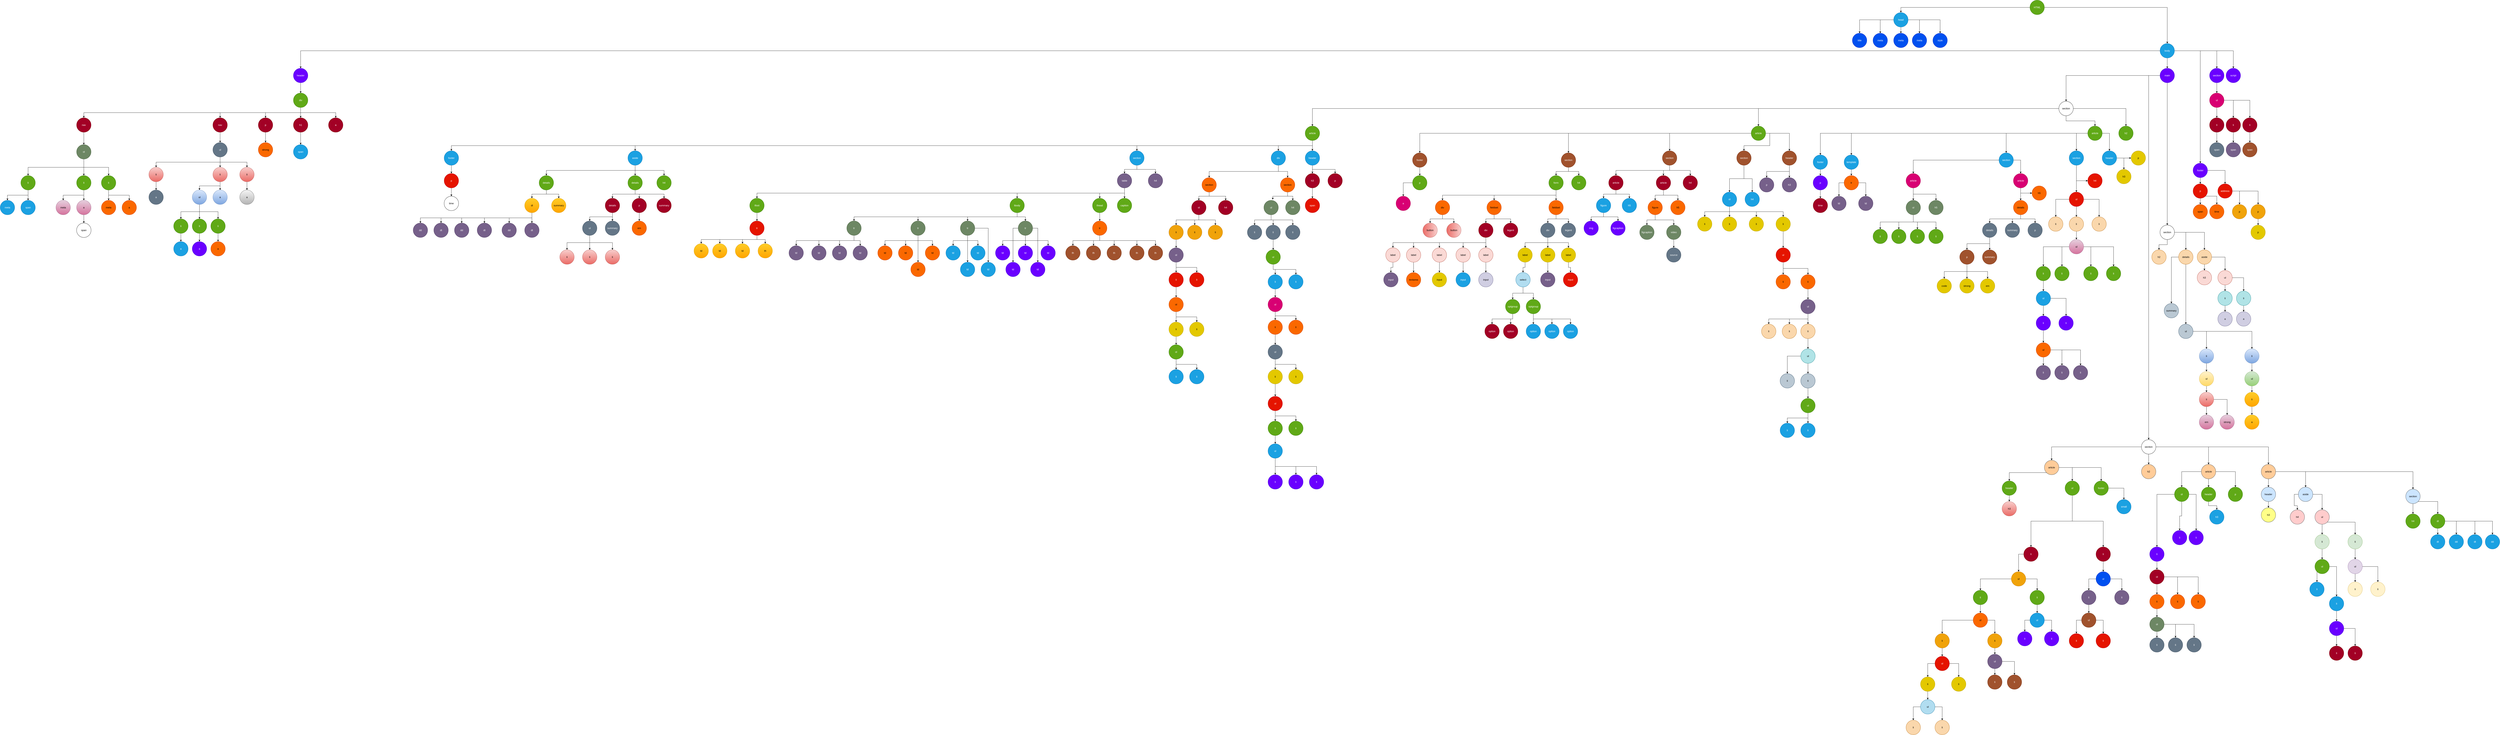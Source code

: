 <mxfile version="28.1.2">
  <diagram name="Página-1" id="eXPqndr7GQIXijKJMWCb">
    <mxGraphModel dx="11294" dy="620" grid="1" gridSize="10" guides="1" tooltips="1" connect="1" arrows="1" fold="1" page="1" pageScale="1" pageWidth="850" pageHeight="1100" math="0" shadow="0">
      <root>
        <mxCell id="0" />
        <mxCell id="1" parent="0" />
        <mxCell id="lnmw8poBsn8eVp3klE_n-16" style="edgeStyle=orthogonalEdgeStyle;rounded=0;orthogonalLoop=1;jettySize=auto;html=1;exitX=0;exitY=0.5;exitDx=0;exitDy=0;entryX=0.5;entryY=0;entryDx=0;entryDy=0;" parent="1" source="lnmw8poBsn8eVp3klE_n-1" target="lnmw8poBsn8eVp3klE_n-2" edge="1">
          <mxGeometry relative="1" as="geometry" />
        </mxCell>
        <mxCell id="lnmw8poBsn8eVp3klE_n-17" style="edgeStyle=orthogonalEdgeStyle;rounded=0;orthogonalLoop=1;jettySize=auto;html=1;exitX=1;exitY=0.5;exitDx=0;exitDy=0;entryX=0.5;entryY=0;entryDx=0;entryDy=0;" parent="1" source="lnmw8poBsn8eVp3klE_n-1" target="lnmw8poBsn8eVp3klE_n-4" edge="1">
          <mxGeometry relative="1" as="geometry" />
        </mxCell>
        <mxCell id="lnmw8poBsn8eVp3klE_n-1" value="HTML" style="ellipse;whiteSpace=wrap;html=1;aspect=fixed;fillColor=#60a917;fontColor=#ffffff;strokeColor=#2D7600;" parent="1" vertex="1">
          <mxGeometry x="-150" y="110" width="70" height="70" as="geometry" />
        </mxCell>
        <mxCell id="lnmw8poBsn8eVp3klE_n-18" style="edgeStyle=orthogonalEdgeStyle;rounded=0;orthogonalLoop=1;jettySize=auto;html=1;exitX=0.5;exitY=1;exitDx=0;exitDy=0;entryX=0.5;entryY=0;entryDx=0;entryDy=0;" parent="1" source="lnmw8poBsn8eVp3klE_n-2" target="lnmw8poBsn8eVp3klE_n-11" edge="1">
          <mxGeometry relative="1" as="geometry" />
        </mxCell>
        <mxCell id="lnmw8poBsn8eVp3klE_n-21" style="edgeStyle=orthogonalEdgeStyle;rounded=0;orthogonalLoop=1;jettySize=auto;html=1;exitX=1;exitY=0.5;exitDx=0;exitDy=0;entryX=0.5;entryY=0;entryDx=0;entryDy=0;" parent="1" source="lnmw8poBsn8eVp3klE_n-2" target="lnmw8poBsn8eVp3klE_n-10" edge="1">
          <mxGeometry relative="1" as="geometry" />
        </mxCell>
        <mxCell id="lnmw8poBsn8eVp3klE_n-262" style="edgeStyle=orthogonalEdgeStyle;rounded=0;orthogonalLoop=1;jettySize=auto;html=1;exitX=0;exitY=0.5;exitDx=0;exitDy=0;entryX=0.5;entryY=0;entryDx=0;entryDy=0;" parent="1" source="lnmw8poBsn8eVp3klE_n-2" target="lnmw8poBsn8eVp3klE_n-22" edge="1">
          <mxGeometry relative="1" as="geometry" />
        </mxCell>
        <mxCell id="lnmw8poBsn8eVp3klE_n-264" style="edgeStyle=orthogonalEdgeStyle;rounded=0;orthogonalLoop=1;jettySize=auto;html=1;exitX=0;exitY=0.5;exitDx=0;exitDy=0;entryX=0.5;entryY=0;entryDx=0;entryDy=0;" parent="1" source="lnmw8poBsn8eVp3klE_n-2" target="lnmw8poBsn8eVp3klE_n-12" edge="1">
          <mxGeometry relative="1" as="geometry" />
        </mxCell>
        <mxCell id="JJ0Ce9VAHEIIuxUcG1Iz-2" style="edgeStyle=orthogonalEdgeStyle;rounded=0;orthogonalLoop=1;jettySize=auto;html=1;exitX=1;exitY=0.5;exitDx=0;exitDy=0;entryX=0.5;entryY=0;entryDx=0;entryDy=0;" edge="1" parent="1" source="lnmw8poBsn8eVp3klE_n-2" target="JJ0Ce9VAHEIIuxUcG1Iz-1">
          <mxGeometry relative="1" as="geometry" />
        </mxCell>
        <mxCell id="lnmw8poBsn8eVp3klE_n-2" value="head" style="ellipse;whiteSpace=wrap;html=1;aspect=fixed;fillColor=#1ba1e2;fontColor=#ffffff;strokeColor=#006EAF;" parent="1" vertex="1">
          <mxGeometry x="-810" y="170" width="70" height="70" as="geometry" />
        </mxCell>
        <mxCell id="lnmw8poBsn8eVp3klE_n-32" style="edgeStyle=orthogonalEdgeStyle;rounded=0;orthogonalLoop=1;jettySize=auto;html=1;exitX=0.5;exitY=1;exitDx=0;exitDy=0;entryX=0.5;entryY=0;entryDx=0;entryDy=0;" parent="1" source="lnmw8poBsn8eVp3klE_n-4" target="lnmw8poBsn8eVp3klE_n-28" edge="1">
          <mxGeometry relative="1" as="geometry" />
        </mxCell>
        <mxCell id="lnmw8poBsn8eVp3klE_n-33" style="edgeStyle=orthogonalEdgeStyle;rounded=0;orthogonalLoop=1;jettySize=auto;html=1;exitX=1;exitY=0.5;exitDx=0;exitDy=0;entryX=0.5;entryY=0;entryDx=0;entryDy=0;" parent="1" source="lnmw8poBsn8eVp3klE_n-4" target="lnmw8poBsn8eVp3klE_n-27" edge="1">
          <mxGeometry relative="1" as="geometry" />
        </mxCell>
        <mxCell id="lnmw8poBsn8eVp3klE_n-34" style="edgeStyle=orthogonalEdgeStyle;rounded=0;orthogonalLoop=1;jettySize=auto;html=1;exitX=1;exitY=0.5;exitDx=0;exitDy=0;entryX=0.5;entryY=0;entryDx=0;entryDy=0;" parent="1" source="lnmw8poBsn8eVp3klE_n-4" target="lnmw8poBsn8eVp3klE_n-29" edge="1">
          <mxGeometry relative="1" as="geometry" />
        </mxCell>
        <mxCell id="lnmw8poBsn8eVp3klE_n-36" style="edgeStyle=orthogonalEdgeStyle;rounded=0;orthogonalLoop=1;jettySize=auto;html=1;exitX=1;exitY=0.5;exitDx=0;exitDy=0;entryX=0.5;entryY=0;entryDx=0;entryDy=0;" parent="1" source="lnmw8poBsn8eVp3klE_n-4" target="lnmw8poBsn8eVp3klE_n-30" edge="1">
          <mxGeometry relative="1" as="geometry" />
        </mxCell>
        <mxCell id="lnmw8poBsn8eVp3klE_n-68" style="edgeStyle=orthogonalEdgeStyle;rounded=0;orthogonalLoop=1;jettySize=auto;html=1;exitX=0;exitY=0.5;exitDx=0;exitDy=0;" parent="1" source="lnmw8poBsn8eVp3klE_n-4" target="lnmw8poBsn8eVp3klE_n-26" edge="1">
          <mxGeometry relative="1" as="geometry" />
        </mxCell>
        <mxCell id="lnmw8poBsn8eVp3klE_n-4" value="body" style="ellipse;whiteSpace=wrap;html=1;aspect=fixed;fillColor=#1ba1e2;fontColor=#ffffff;strokeColor=#006EAF;" parent="1" vertex="1">
          <mxGeometry x="480" y="320" width="70" height="70" as="geometry" />
        </mxCell>
        <mxCell id="lnmw8poBsn8eVp3klE_n-10" value="meta" style="ellipse;whiteSpace=wrap;html=1;aspect=fixed;fillColor=#0050ef;fontColor=#ffffff;strokeColor=#001DBC;" parent="1" vertex="1">
          <mxGeometry x="-720" y="270" width="70" height="70" as="geometry" />
        </mxCell>
        <mxCell id="lnmw8poBsn8eVp3klE_n-11" value="meta" style="ellipse;whiteSpace=wrap;html=1;aspect=fixed;fillColor=#0050ef;fontColor=#ffffff;strokeColor=#001DBC;" parent="1" vertex="1">
          <mxGeometry x="-810" y="270" width="70" height="70" as="geometry" />
        </mxCell>
        <mxCell id="lnmw8poBsn8eVp3klE_n-12" value="meta" style="ellipse;whiteSpace=wrap;html=1;aspect=fixed;fillColor=#0050ef;fontColor=#ffffff;strokeColor=#001DBC;" parent="1" vertex="1">
          <mxGeometry x="-910" y="270" width="70" height="70" as="geometry" />
        </mxCell>
        <mxCell id="lnmw8poBsn8eVp3klE_n-22" value="title" style="ellipse;whiteSpace=wrap;html=1;aspect=fixed;fillColor=#0050ef;fontColor=#ffffff;strokeColor=#001DBC;" parent="1" vertex="1">
          <mxGeometry x="-1010" y="270" width="70" height="70" as="geometry" />
        </mxCell>
        <mxCell id="lnmw8poBsn8eVp3klE_n-749" style="edgeStyle=orthogonalEdgeStyle;rounded=0;orthogonalLoop=1;jettySize=auto;html=1;exitX=0.5;exitY=1;exitDx=0;exitDy=0;entryX=0.5;entryY=0;entryDx=0;entryDy=0;" parent="1" source="lnmw8poBsn8eVp3klE_n-26" target="lnmw8poBsn8eVp3klE_n-748" edge="1">
          <mxGeometry relative="1" as="geometry" />
        </mxCell>
        <mxCell id="lnmw8poBsn8eVp3klE_n-26" value="header" style="ellipse;whiteSpace=wrap;html=1;aspect=fixed;fillColor=#6a00ff;fontColor=#ffffff;strokeColor=#3700CC;" parent="1" vertex="1">
          <mxGeometry x="-8560" y="440" width="70" height="70" as="geometry" />
        </mxCell>
        <mxCell id="lnmw8poBsn8eVp3klE_n-54" style="edgeStyle=orthogonalEdgeStyle;rounded=0;orthogonalLoop=1;jettySize=auto;html=1;exitX=0.5;exitY=1;exitDx=0;exitDy=0;entryX=0.5;entryY=0;entryDx=0;entryDy=0;" parent="1" source="lnmw8poBsn8eVp3klE_n-27" target="lnmw8poBsn8eVp3klE_n-53" edge="1">
          <mxGeometry relative="1" as="geometry" />
        </mxCell>
        <mxCell id="lnmw8poBsn8eVp3klE_n-55" style="edgeStyle=orthogonalEdgeStyle;rounded=0;orthogonalLoop=1;jettySize=auto;html=1;exitX=1;exitY=0.5;exitDx=0;exitDy=0;" parent="1" source="lnmw8poBsn8eVp3klE_n-27" target="lnmw8poBsn8eVp3klE_n-52" edge="1">
          <mxGeometry relative="1" as="geometry" />
        </mxCell>
        <mxCell id="lnmw8poBsn8eVp3klE_n-27" value="footer" style="ellipse;whiteSpace=wrap;html=1;aspect=fixed;fillColor=#6a00ff;fontColor=#ffffff;strokeColor=#3700CC;" parent="1" vertex="1">
          <mxGeometry x="640" y="900" width="70" height="70" as="geometry" />
        </mxCell>
        <mxCell id="lnmw8poBsn8eVp3klE_n-67" style="edgeStyle=orthogonalEdgeStyle;rounded=0;orthogonalLoop=1;jettySize=auto;html=1;exitX=0.5;exitY=1;exitDx=0;exitDy=0;entryX=0.5;entryY=0;entryDx=0;entryDy=0;" parent="1" source="lnmw8poBsn8eVp3klE_n-28" target="lnmw8poBsn8eVp3klE_n-66" edge="1">
          <mxGeometry relative="1" as="geometry" />
        </mxCell>
        <mxCell id="lnmw8poBsn8eVp3klE_n-110" style="edgeStyle=orthogonalEdgeStyle;rounded=0;orthogonalLoop=1;jettySize=auto;html=1;exitX=0;exitY=0.5;exitDx=0;exitDy=0;" parent="1" source="lnmw8poBsn8eVp3klE_n-28" target="lnmw8poBsn8eVp3klE_n-109" edge="1">
          <mxGeometry relative="1" as="geometry" />
        </mxCell>
        <mxCell id="lnmw8poBsn8eVp3klE_n-261" style="edgeStyle=orthogonalEdgeStyle;rounded=0;orthogonalLoop=1;jettySize=auto;html=1;exitX=0;exitY=0.5;exitDx=0;exitDy=0;entryX=0.5;entryY=0;entryDx=0;entryDy=0;" parent="1" source="lnmw8poBsn8eVp3klE_n-28" target="lnmw8poBsn8eVp3klE_n-260" edge="1">
          <mxGeometry relative="1" as="geometry" />
        </mxCell>
        <mxCell id="lnmw8poBsn8eVp3klE_n-28" value="main" style="ellipse;whiteSpace=wrap;html=1;aspect=fixed;fillColor=#6a00ff;fontColor=#ffffff;strokeColor=#3700CC;" parent="1" vertex="1">
          <mxGeometry x="480" y="440" width="70" height="70" as="geometry" />
        </mxCell>
        <mxCell id="lnmw8poBsn8eVp3klE_n-38" style="edgeStyle=orthogonalEdgeStyle;rounded=0;orthogonalLoop=1;jettySize=auto;html=1;exitX=0.5;exitY=1;exitDx=0;exitDy=0;entryX=0.5;entryY=0;entryDx=0;entryDy=0;" parent="1" source="lnmw8poBsn8eVp3klE_n-29" target="lnmw8poBsn8eVp3klE_n-37" edge="1">
          <mxGeometry relative="1" as="geometry" />
        </mxCell>
        <mxCell id="lnmw8poBsn8eVp3klE_n-29" value="section" style="ellipse;whiteSpace=wrap;html=1;aspect=fixed;fillColor=#6a00ff;fontColor=#ffffff;strokeColor=#3700CC;" parent="1" vertex="1">
          <mxGeometry x="720" y="440" width="70" height="70" as="geometry" />
        </mxCell>
        <mxCell id="lnmw8poBsn8eVp3klE_n-30" value="script" style="ellipse;whiteSpace=wrap;html=1;aspect=fixed;fillColor=#6a00ff;fontColor=#ffffff;strokeColor=#3700CC;" parent="1" vertex="1">
          <mxGeometry x="800" y="440" width="70" height="70" as="geometry" />
        </mxCell>
        <mxCell id="lnmw8poBsn8eVp3klE_n-43" style="edgeStyle=orthogonalEdgeStyle;rounded=0;orthogonalLoop=1;jettySize=auto;html=1;exitX=0.5;exitY=1;exitDx=0;exitDy=0;entryX=0.5;entryY=0;entryDx=0;entryDy=0;" parent="1" source="lnmw8poBsn8eVp3klE_n-37" target="lnmw8poBsn8eVp3klE_n-39" edge="1">
          <mxGeometry relative="1" as="geometry" />
        </mxCell>
        <mxCell id="lnmw8poBsn8eVp3klE_n-44" style="edgeStyle=orthogonalEdgeStyle;rounded=0;orthogonalLoop=1;jettySize=auto;html=1;exitX=1;exitY=0.5;exitDx=0;exitDy=0;entryX=0.5;entryY=0;entryDx=0;entryDy=0;" parent="1" source="lnmw8poBsn8eVp3klE_n-37" target="lnmw8poBsn8eVp3klE_n-41" edge="1">
          <mxGeometry relative="1" as="geometry" />
        </mxCell>
        <mxCell id="lnmw8poBsn8eVp3klE_n-45" style="edgeStyle=orthogonalEdgeStyle;rounded=0;orthogonalLoop=1;jettySize=auto;html=1;exitX=1;exitY=0.5;exitDx=0;exitDy=0;" parent="1" source="lnmw8poBsn8eVp3klE_n-37" target="lnmw8poBsn8eVp3klE_n-42" edge="1">
          <mxGeometry relative="1" as="geometry" />
        </mxCell>
        <mxCell id="lnmw8poBsn8eVp3klE_n-37" value="ul" style="ellipse;whiteSpace=wrap;html=1;aspect=fixed;fillColor=#d80073;fontColor=#ffffff;strokeColor=#A50040;" parent="1" vertex="1">
          <mxGeometry x="720" y="560" width="70" height="70" as="geometry" />
        </mxCell>
        <mxCell id="lnmw8poBsn8eVp3klE_n-49" style="edgeStyle=orthogonalEdgeStyle;rounded=0;orthogonalLoop=1;jettySize=auto;html=1;exitX=0.5;exitY=1;exitDx=0;exitDy=0;entryX=0.5;entryY=0;entryDx=0;entryDy=0;" parent="1" source="lnmw8poBsn8eVp3klE_n-39" target="lnmw8poBsn8eVp3klE_n-46" edge="1">
          <mxGeometry relative="1" as="geometry" />
        </mxCell>
        <mxCell id="lnmw8poBsn8eVp3klE_n-39" value="li" style="ellipse;whiteSpace=wrap;html=1;aspect=fixed;fillColor=#a20025;fontColor=#ffffff;strokeColor=#6F0000;" parent="1" vertex="1">
          <mxGeometry x="720" y="680" width="70" height="70" as="geometry" />
        </mxCell>
        <mxCell id="lnmw8poBsn8eVp3klE_n-50" style="edgeStyle=orthogonalEdgeStyle;rounded=0;orthogonalLoop=1;jettySize=auto;html=1;exitX=0.5;exitY=1;exitDx=0;exitDy=0;entryX=0.5;entryY=0;entryDx=0;entryDy=0;" parent="1" source="lnmw8poBsn8eVp3klE_n-41" target="lnmw8poBsn8eVp3klE_n-47" edge="1">
          <mxGeometry relative="1" as="geometry" />
        </mxCell>
        <mxCell id="lnmw8poBsn8eVp3klE_n-41" value="li" style="ellipse;whiteSpace=wrap;html=1;aspect=fixed;fillColor=#a20025;fontColor=#ffffff;strokeColor=#6F0000;" parent="1" vertex="1">
          <mxGeometry x="800" y="680" width="70" height="70" as="geometry" />
        </mxCell>
        <mxCell id="lnmw8poBsn8eVp3klE_n-51" style="edgeStyle=orthogonalEdgeStyle;rounded=0;orthogonalLoop=1;jettySize=auto;html=1;exitX=0.5;exitY=1;exitDx=0;exitDy=0;entryX=0.5;entryY=0;entryDx=0;entryDy=0;" parent="1" source="lnmw8poBsn8eVp3klE_n-42" target="lnmw8poBsn8eVp3klE_n-48" edge="1">
          <mxGeometry relative="1" as="geometry" />
        </mxCell>
        <mxCell id="lnmw8poBsn8eVp3klE_n-42" value="li" style="ellipse;whiteSpace=wrap;html=1;aspect=fixed;fillColor=#a20025;fontColor=#ffffff;strokeColor=#6F0000;" parent="1" vertex="1">
          <mxGeometry x="880" y="680" width="70" height="70" as="geometry" />
        </mxCell>
        <mxCell id="lnmw8poBsn8eVp3klE_n-46" value="span" style="ellipse;whiteSpace=wrap;html=1;aspect=fixed;fillColor=#647687;fontColor=#ffffff;strokeColor=#314354;" parent="1" vertex="1">
          <mxGeometry x="720" y="800" width="70" height="70" as="geometry" />
        </mxCell>
        <mxCell id="lnmw8poBsn8eVp3klE_n-47" value="span" style="ellipse;whiteSpace=wrap;html=1;aspect=fixed;fillColor=#76608a;fontColor=#ffffff;strokeColor=#432D57;" parent="1" vertex="1">
          <mxGeometry x="800" y="800" width="70" height="70" as="geometry" />
        </mxCell>
        <mxCell id="lnmw8poBsn8eVp3klE_n-48" value="span" style="ellipse;whiteSpace=wrap;html=1;aspect=fixed;fillColor=#a0522d;fontColor=#ffffff;strokeColor=#6D1F00;" parent="1" vertex="1">
          <mxGeometry x="880" y="800" width="70" height="70" as="geometry" />
        </mxCell>
        <mxCell id="lnmw8poBsn8eVp3klE_n-62" style="edgeStyle=orthogonalEdgeStyle;rounded=0;orthogonalLoop=1;jettySize=auto;html=1;exitX=1;exitY=0.5;exitDx=0;exitDy=0;entryX=0.5;entryY=0;entryDx=0;entryDy=0;" parent="1" source="lnmw8poBsn8eVp3klE_n-52" target="lnmw8poBsn8eVp3klE_n-60" edge="1">
          <mxGeometry relative="1" as="geometry">
            <Array as="points">
              <mxPoint x="865" y="1035" />
            </Array>
          </mxGeometry>
        </mxCell>
        <mxCell id="lnmw8poBsn8eVp3klE_n-63" style="edgeStyle=orthogonalEdgeStyle;rounded=0;orthogonalLoop=1;jettySize=auto;html=1;exitX=1;exitY=0.5;exitDx=0;exitDy=0;entryX=0.5;entryY=0;entryDx=0;entryDy=0;" parent="1" source="lnmw8poBsn8eVp3klE_n-52" target="lnmw8poBsn8eVp3klE_n-61" edge="1">
          <mxGeometry relative="1" as="geometry" />
        </mxCell>
        <mxCell id="lnmw8poBsn8eVp3klE_n-52" value="address" style="ellipse;whiteSpace=wrap;html=1;aspect=fixed;fillColor=#e51400;fontColor=#ffffff;strokeColor=#B20000;" parent="1" vertex="1">
          <mxGeometry x="760" y="1000" width="70" height="70" as="geometry" />
        </mxCell>
        <mxCell id="lnmw8poBsn8eVp3klE_n-58" style="edgeStyle=orthogonalEdgeStyle;rounded=0;orthogonalLoop=1;jettySize=auto;html=1;exitX=0.5;exitY=1;exitDx=0;exitDy=0;entryX=0.5;entryY=0;entryDx=0;entryDy=0;" parent="1" source="lnmw8poBsn8eVp3klE_n-53" target="lnmw8poBsn8eVp3klE_n-57" edge="1">
          <mxGeometry relative="1" as="geometry" />
        </mxCell>
        <mxCell id="lnmw8poBsn8eVp3klE_n-59" style="edgeStyle=orthogonalEdgeStyle;rounded=0;orthogonalLoop=1;jettySize=auto;html=1;exitX=1;exitY=1;exitDx=0;exitDy=0;entryX=0.5;entryY=0;entryDx=0;entryDy=0;" parent="1" source="lnmw8poBsn8eVp3klE_n-53" target="lnmw8poBsn8eVp3klE_n-56" edge="1">
          <mxGeometry relative="1" as="geometry" />
        </mxCell>
        <mxCell id="lnmw8poBsn8eVp3klE_n-53" value="p" style="ellipse;whiteSpace=wrap;html=1;aspect=fixed;fillColor=#e51400;fontColor=#ffffff;strokeColor=#B20000;" parent="1" vertex="1">
          <mxGeometry x="640" y="1000" width="70" height="70" as="geometry" />
        </mxCell>
        <mxCell id="lnmw8poBsn8eVp3klE_n-56" value="time" style="ellipse;whiteSpace=wrap;html=1;aspect=fixed;fillColor=#fa6800;fontColor=#000000;strokeColor=#C73500;" parent="1" vertex="1">
          <mxGeometry x="720" y="1100" width="70" height="70" as="geometry" />
        </mxCell>
        <mxCell id="lnmw8poBsn8eVp3klE_n-57" value="span" style="ellipse;whiteSpace=wrap;html=1;aspect=fixed;fillColor=#fa6800;fontColor=#000000;strokeColor=#C73500;" parent="1" vertex="1">
          <mxGeometry x="640" y="1100" width="70" height="70" as="geometry" />
        </mxCell>
        <mxCell id="lnmw8poBsn8eVp3klE_n-60" value="p" style="ellipse;whiteSpace=wrap;html=1;aspect=fixed;fillColor=#f0a30a;fontColor=#000000;strokeColor=#BD7000;" parent="1" vertex="1">
          <mxGeometry x="830" y="1100" width="70" height="70" as="geometry" />
        </mxCell>
        <mxCell id="lnmw8poBsn8eVp3klE_n-65" style="edgeStyle=orthogonalEdgeStyle;rounded=0;orthogonalLoop=1;jettySize=auto;html=1;exitX=0.5;exitY=1;exitDx=0;exitDy=0;entryX=0.5;entryY=0;entryDx=0;entryDy=0;" parent="1" source="lnmw8poBsn8eVp3klE_n-61" target="lnmw8poBsn8eVp3klE_n-64" edge="1">
          <mxGeometry relative="1" as="geometry" />
        </mxCell>
        <mxCell id="lnmw8poBsn8eVp3klE_n-61" value="p" style="ellipse;whiteSpace=wrap;html=1;aspect=fixed;fillColor=#f0a30a;fontColor=#000000;strokeColor=#BD7000;" parent="1" vertex="1">
          <mxGeometry x="920" y="1100" width="70" height="70" as="geometry" />
        </mxCell>
        <mxCell id="lnmw8poBsn8eVp3klE_n-64" value="p" style="ellipse;whiteSpace=wrap;html=1;aspect=fixed;fillColor=#e3c800;fontColor=#000000;strokeColor=#B09500;" parent="1" vertex="1">
          <mxGeometry x="920" y="1200" width="70" height="70" as="geometry" />
        </mxCell>
        <mxCell id="lnmw8poBsn8eVp3klE_n-72" style="edgeStyle=orthogonalEdgeStyle;rounded=0;orthogonalLoop=1;jettySize=auto;html=1;exitX=0.5;exitY=1;exitDx=0;exitDy=0;entryX=0.5;entryY=0;entryDx=0;entryDy=0;" parent="1" source="lnmw8poBsn8eVp3klE_n-66" target="lnmw8poBsn8eVp3klE_n-69" edge="1">
          <mxGeometry relative="1" as="geometry" />
        </mxCell>
        <mxCell id="lnmw8poBsn8eVp3klE_n-73" style="edgeStyle=orthogonalEdgeStyle;rounded=0;orthogonalLoop=1;jettySize=auto;html=1;exitX=1;exitY=0.5;exitDx=0;exitDy=0;entryX=0.5;entryY=0;entryDx=0;entryDy=0;" parent="1" source="lnmw8poBsn8eVp3klE_n-66" target="lnmw8poBsn8eVp3klE_n-70" edge="1">
          <mxGeometry relative="1" as="geometry" />
        </mxCell>
        <mxCell id="lnmw8poBsn8eVp3klE_n-74" style="edgeStyle=orthogonalEdgeStyle;rounded=0;orthogonalLoop=1;jettySize=auto;html=1;exitX=1;exitY=0.5;exitDx=0;exitDy=0;entryX=0.5;entryY=0;entryDx=0;entryDy=0;" parent="1" source="lnmw8poBsn8eVp3klE_n-66" target="lnmw8poBsn8eVp3klE_n-71" edge="1">
          <mxGeometry relative="1" as="geometry" />
        </mxCell>
        <mxCell id="lnmw8poBsn8eVp3klE_n-66" value="section" style="ellipse;whiteSpace=wrap;html=1;aspect=fixed;" parent="1" vertex="1">
          <mxGeometry x="480" y="1200" width="70" height="70" as="geometry" />
        </mxCell>
        <mxCell id="lnmw8poBsn8eVp3klE_n-69" value="h2" style="ellipse;whiteSpace=wrap;html=1;aspect=fixed;fillColor=#fad7ac;strokeColor=#b46504;" parent="1" vertex="1">
          <mxGeometry x="440" y="1320" width="70" height="70" as="geometry" />
        </mxCell>
        <mxCell id="lnmw8poBsn8eVp3klE_n-88" style="edgeStyle=orthogonalEdgeStyle;rounded=0;orthogonalLoop=1;jettySize=auto;html=1;exitX=0.5;exitY=1;exitDx=0;exitDy=0;entryX=0.5;entryY=0;entryDx=0;entryDy=0;" parent="1" source="lnmw8poBsn8eVp3klE_n-70" target="lnmw8poBsn8eVp3klE_n-87" edge="1">
          <mxGeometry relative="1" as="geometry" />
        </mxCell>
        <mxCell id="lnmw8poBsn8eVp3klE_n-111" style="edgeStyle=orthogonalEdgeStyle;rounded=0;orthogonalLoop=1;jettySize=auto;html=1;exitX=0;exitY=0.5;exitDx=0;exitDy=0;entryX=0.5;entryY=0;entryDx=0;entryDy=0;" parent="1" source="lnmw8poBsn8eVp3klE_n-70" target="lnmw8poBsn8eVp3klE_n-89" edge="1">
          <mxGeometry relative="1" as="geometry" />
        </mxCell>
        <mxCell id="lnmw8poBsn8eVp3klE_n-70" value="details" style="ellipse;whiteSpace=wrap;html=1;aspect=fixed;fillColor=#fad7ac;strokeColor=#b46504;" parent="1" vertex="1">
          <mxGeometry x="570" y="1320" width="70" height="70" as="geometry" />
        </mxCell>
        <mxCell id="lnmw8poBsn8eVp3klE_n-77" style="edgeStyle=orthogonalEdgeStyle;rounded=0;orthogonalLoop=1;jettySize=auto;html=1;exitX=0.5;exitY=1;exitDx=0;exitDy=0;entryX=0.5;entryY=0;entryDx=0;entryDy=0;" parent="1" source="lnmw8poBsn8eVp3klE_n-71" target="lnmw8poBsn8eVp3klE_n-76" edge="1">
          <mxGeometry relative="1" as="geometry" />
        </mxCell>
        <mxCell id="lnmw8poBsn8eVp3klE_n-78" style="edgeStyle=orthogonalEdgeStyle;rounded=0;orthogonalLoop=1;jettySize=auto;html=1;exitX=1;exitY=0.5;exitDx=0;exitDy=0;entryX=0.5;entryY=0;entryDx=0;entryDy=0;" parent="1" source="lnmw8poBsn8eVp3klE_n-71" target="lnmw8poBsn8eVp3klE_n-75" edge="1">
          <mxGeometry relative="1" as="geometry" />
        </mxCell>
        <mxCell id="lnmw8poBsn8eVp3klE_n-71" value="aside" style="ellipse;whiteSpace=wrap;html=1;aspect=fixed;fillColor=#fad7ac;strokeColor=#b46504;" parent="1" vertex="1">
          <mxGeometry x="660" y="1320" width="70" height="70" as="geometry" />
        </mxCell>
        <mxCell id="lnmw8poBsn8eVp3klE_n-81" style="edgeStyle=orthogonalEdgeStyle;rounded=0;orthogonalLoop=1;jettySize=auto;html=1;exitX=0.5;exitY=1;exitDx=0;exitDy=0;entryX=0.5;entryY=0;entryDx=0;entryDy=0;" parent="1" source="lnmw8poBsn8eVp3klE_n-75" target="lnmw8poBsn8eVp3klE_n-80" edge="1">
          <mxGeometry relative="1" as="geometry" />
        </mxCell>
        <mxCell id="lnmw8poBsn8eVp3klE_n-82" style="edgeStyle=orthogonalEdgeStyle;rounded=0;orthogonalLoop=1;jettySize=auto;html=1;exitX=1;exitY=0.5;exitDx=0;exitDy=0;entryX=0.5;entryY=0;entryDx=0;entryDy=0;" parent="1" source="lnmw8poBsn8eVp3klE_n-75" target="lnmw8poBsn8eVp3klE_n-79" edge="1">
          <mxGeometry relative="1" as="geometry" />
        </mxCell>
        <mxCell id="lnmw8poBsn8eVp3klE_n-75" value="ul" style="ellipse;whiteSpace=wrap;html=1;aspect=fixed;fillColor=#fad9d5;strokeColor=#ae4132;" parent="1" vertex="1">
          <mxGeometry x="760" y="1420" width="70" height="70" as="geometry" />
        </mxCell>
        <mxCell id="lnmw8poBsn8eVp3klE_n-76" value="h3" style="ellipse;whiteSpace=wrap;html=1;aspect=fixed;fillColor=#fad9d5;strokeColor=#ae4132;" parent="1" vertex="1">
          <mxGeometry x="660" y="1420" width="70" height="70" as="geometry" />
        </mxCell>
        <mxCell id="lnmw8poBsn8eVp3klE_n-86" style="edgeStyle=orthogonalEdgeStyle;rounded=0;orthogonalLoop=1;jettySize=auto;html=1;exitX=0.5;exitY=1;exitDx=0;exitDy=0;entryX=0.5;entryY=0;entryDx=0;entryDy=0;" parent="1" source="lnmw8poBsn8eVp3klE_n-79" target="lnmw8poBsn8eVp3klE_n-83" edge="1">
          <mxGeometry relative="1" as="geometry" />
        </mxCell>
        <mxCell id="lnmw8poBsn8eVp3klE_n-79" value="li" style="ellipse;whiteSpace=wrap;html=1;aspect=fixed;fillColor=#b0e3e6;strokeColor=#0e8088;" parent="1" vertex="1">
          <mxGeometry x="850" y="1520" width="70" height="70" as="geometry" />
        </mxCell>
        <mxCell id="lnmw8poBsn8eVp3klE_n-85" style="edgeStyle=orthogonalEdgeStyle;rounded=0;orthogonalLoop=1;jettySize=auto;html=1;exitX=0.5;exitY=1;exitDx=0;exitDy=0;entryX=0.5;entryY=0;entryDx=0;entryDy=0;" parent="1" source="lnmw8poBsn8eVp3klE_n-80" target="lnmw8poBsn8eVp3klE_n-84" edge="1">
          <mxGeometry relative="1" as="geometry" />
        </mxCell>
        <mxCell id="lnmw8poBsn8eVp3klE_n-80" value="li" style="ellipse;whiteSpace=wrap;html=1;aspect=fixed;fillColor=#b0e3e6;strokeColor=#0e8088;" parent="1" vertex="1">
          <mxGeometry x="760" y="1520" width="70" height="70" as="geometry" />
        </mxCell>
        <mxCell id="lnmw8poBsn8eVp3klE_n-83" value="a" style="ellipse;whiteSpace=wrap;html=1;aspect=fixed;fillColor=#d0cee2;strokeColor=#56517e;" parent="1" vertex="1">
          <mxGeometry x="850" y="1620" width="70" height="70" as="geometry" />
        </mxCell>
        <mxCell id="lnmw8poBsn8eVp3klE_n-84" value="a" style="ellipse;whiteSpace=wrap;html=1;aspect=fixed;fillColor=#d0cee2;strokeColor=#56517e;" parent="1" vertex="1">
          <mxGeometry x="760" y="1620" width="70" height="70" as="geometry" />
        </mxCell>
        <mxCell id="lnmw8poBsn8eVp3klE_n-93" style="edgeStyle=orthogonalEdgeStyle;rounded=0;orthogonalLoop=1;jettySize=auto;html=1;exitX=1;exitY=0.5;exitDx=0;exitDy=0;entryX=0.5;entryY=0;entryDx=0;entryDy=0;" parent="1" source="lnmw8poBsn8eVp3klE_n-87" target="lnmw8poBsn8eVp3klE_n-92" edge="1">
          <mxGeometry relative="1" as="geometry" />
        </mxCell>
        <mxCell id="lnmw8poBsn8eVp3klE_n-87" value="ul" style="ellipse;whiteSpace=wrap;html=1;aspect=fixed;fillColor=#bac8d3;strokeColor=#23445d;" parent="1" vertex="1">
          <mxGeometry x="570" y="1680" width="70" height="70" as="geometry" />
        </mxCell>
        <mxCell id="lnmw8poBsn8eVp3klE_n-89" value="summary" style="ellipse;whiteSpace=wrap;html=1;aspect=fixed;fillColor=#bac8d3;strokeColor=#23445d;" parent="1" vertex="1">
          <mxGeometry x="500" y="1580" width="70" height="70" as="geometry" />
        </mxCell>
        <mxCell id="lnmw8poBsn8eVp3klE_n-96" style="edgeStyle=orthogonalEdgeStyle;rounded=0;orthogonalLoop=1;jettySize=auto;html=1;exitX=0.5;exitY=1;exitDx=0;exitDy=0;entryX=0.5;entryY=0;entryDx=0;entryDy=0;" parent="1" source="lnmw8poBsn8eVp3klE_n-91" target="lnmw8poBsn8eVp3klE_n-95" edge="1">
          <mxGeometry relative="1" as="geometry" />
        </mxCell>
        <mxCell id="lnmw8poBsn8eVp3klE_n-91" value="li" style="ellipse;whiteSpace=wrap;html=1;aspect=fixed;fillColor=#dae8fc;strokeColor=#6c8ebf;gradientColor=#7ea6e0;" parent="1" vertex="1">
          <mxGeometry x="890" y="1800" width="70" height="70" as="geometry" />
        </mxCell>
        <mxCell id="lnmw8poBsn8eVp3klE_n-102" style="edgeStyle=orthogonalEdgeStyle;rounded=0;orthogonalLoop=1;jettySize=auto;html=1;exitX=0.5;exitY=1;exitDx=0;exitDy=0;entryX=0.5;entryY=0;entryDx=0;entryDy=0;" parent="1" source="lnmw8poBsn8eVp3klE_n-92" target="lnmw8poBsn8eVp3klE_n-101" edge="1">
          <mxGeometry relative="1" as="geometry" />
        </mxCell>
        <mxCell id="lnmw8poBsn8eVp3klE_n-92" value="li" style="ellipse;whiteSpace=wrap;html=1;aspect=fixed;fillColor=#dae8fc;gradientColor=#7ea6e0;strokeColor=#6c8ebf;" parent="1" vertex="1">
          <mxGeometry x="670" y="1800" width="70" height="70" as="geometry" />
        </mxCell>
        <mxCell id="lnmw8poBsn8eVp3klE_n-94" style="edgeStyle=orthogonalEdgeStyle;rounded=0;orthogonalLoop=1;jettySize=auto;html=1;exitX=1;exitY=0.5;exitDx=0;exitDy=0;entryX=0.5;entryY=0;entryDx=0;entryDy=0;" parent="1" source="lnmw8poBsn8eVp3klE_n-87" target="lnmw8poBsn8eVp3klE_n-91" edge="1">
          <mxGeometry relative="1" as="geometry" />
        </mxCell>
        <mxCell id="lnmw8poBsn8eVp3klE_n-98" style="edgeStyle=orthogonalEdgeStyle;rounded=0;orthogonalLoop=1;jettySize=auto;html=1;exitX=0.5;exitY=1;exitDx=0;exitDy=0;entryX=0.5;entryY=0;entryDx=0;entryDy=0;" parent="1" source="lnmw8poBsn8eVp3klE_n-95" target="lnmw8poBsn8eVp3klE_n-97" edge="1">
          <mxGeometry relative="1" as="geometry" />
        </mxCell>
        <mxCell id="lnmw8poBsn8eVp3klE_n-95" value="ul" style="ellipse;whiteSpace=wrap;html=1;aspect=fixed;fillColor=#d5e8d4;strokeColor=#82b366;gradientColor=#97d077;" parent="1" vertex="1">
          <mxGeometry x="890" y="1910" width="70" height="70" as="geometry" />
        </mxCell>
        <mxCell id="lnmw8poBsn8eVp3klE_n-100" style="edgeStyle=orthogonalEdgeStyle;rounded=0;orthogonalLoop=1;jettySize=auto;html=1;exitX=0.5;exitY=1;exitDx=0;exitDy=0;entryX=0.5;entryY=0;entryDx=0;entryDy=0;" parent="1" source="lnmw8poBsn8eVp3klE_n-97" target="lnmw8poBsn8eVp3klE_n-99" edge="1">
          <mxGeometry relative="1" as="geometry" />
        </mxCell>
        <mxCell id="lnmw8poBsn8eVp3klE_n-97" value="li" style="ellipse;whiteSpace=wrap;html=1;aspect=fixed;fillColor=#ffcd28;strokeColor=#d79b00;gradientColor=#ffa500;" parent="1" vertex="1">
          <mxGeometry x="890" y="2010" width="70" height="70" as="geometry" />
        </mxCell>
        <mxCell id="lnmw8poBsn8eVp3klE_n-99" value="a" style="ellipse;whiteSpace=wrap;html=1;aspect=fixed;fillColor=#ffcd28;strokeColor=#d79b00;gradientColor=#ffa500;" parent="1" vertex="1">
          <mxGeometry x="890" y="2120" width="70" height="70" as="geometry" />
        </mxCell>
        <mxCell id="lnmw8poBsn8eVp3klE_n-104" style="edgeStyle=orthogonalEdgeStyle;rounded=0;orthogonalLoop=1;jettySize=auto;html=1;exitX=0.5;exitY=1;exitDx=0;exitDy=0;entryX=0.5;entryY=0;entryDx=0;entryDy=0;" parent="1" source="lnmw8poBsn8eVp3klE_n-101" target="lnmw8poBsn8eVp3klE_n-103" edge="1">
          <mxGeometry relative="1" as="geometry" />
        </mxCell>
        <mxCell id="lnmw8poBsn8eVp3klE_n-101" value="ul" style="ellipse;whiteSpace=wrap;html=1;aspect=fixed;fillColor=#fff2cc;strokeColor=#d6b656;gradientColor=#ffd966;" parent="1" vertex="1">
          <mxGeometry x="670" y="1910" width="70" height="70" as="geometry" />
        </mxCell>
        <mxCell id="lnmw8poBsn8eVp3klE_n-107" style="edgeStyle=orthogonalEdgeStyle;rounded=0;orthogonalLoop=1;jettySize=auto;html=1;exitX=0.5;exitY=1;exitDx=0;exitDy=0;entryX=0.5;entryY=0;entryDx=0;entryDy=0;" parent="1" source="lnmw8poBsn8eVp3klE_n-103" target="lnmw8poBsn8eVp3klE_n-106" edge="1">
          <mxGeometry relative="1" as="geometry" />
        </mxCell>
        <mxCell id="lnmw8poBsn8eVp3klE_n-108" style="edgeStyle=orthogonalEdgeStyle;rounded=0;orthogonalLoop=1;jettySize=auto;html=1;exitX=1;exitY=0.5;exitDx=0;exitDy=0;entryX=0.5;entryY=0;entryDx=0;entryDy=0;" parent="1" source="lnmw8poBsn8eVp3klE_n-103" target="lnmw8poBsn8eVp3klE_n-105" edge="1">
          <mxGeometry relative="1" as="geometry">
            <mxPoint x="810" y="2110" as="targetPoint" />
          </mxGeometry>
        </mxCell>
        <mxCell id="lnmw8poBsn8eVp3klE_n-103" value="li" style="ellipse;whiteSpace=wrap;html=1;aspect=fixed;fillColor=#f8cecc;strokeColor=#b85450;gradientColor=#ea6b66;" parent="1" vertex="1">
          <mxGeometry x="670" y="2010" width="70" height="70" as="geometry" />
        </mxCell>
        <mxCell id="lnmw8poBsn8eVp3klE_n-105" value="strong" style="ellipse;whiteSpace=wrap;html=1;aspect=fixed;fillColor=#e6d0de;strokeColor=#996185;gradientColor=#d5739d;" parent="1" vertex="1">
          <mxGeometry x="770" y="2120" width="70" height="70" as="geometry" />
        </mxCell>
        <mxCell id="lnmw8poBsn8eVp3klE_n-106" value="em" style="ellipse;whiteSpace=wrap;html=1;aspect=fixed;fillColor=#e6d0de;strokeColor=#996185;gradientColor=#d5739d;" parent="1" vertex="1">
          <mxGeometry x="670" y="2120" width="70" height="70" as="geometry" />
        </mxCell>
        <mxCell id="lnmw8poBsn8eVp3klE_n-115" style="edgeStyle=orthogonalEdgeStyle;rounded=0;orthogonalLoop=1;jettySize=auto;html=1;exitX=0;exitY=0.5;exitDx=0;exitDy=0;entryX=0.5;entryY=0;entryDx=0;entryDy=0;" parent="1" source="lnmw8poBsn8eVp3klE_n-109" target="lnmw8poBsn8eVp3klE_n-112" edge="1">
          <mxGeometry relative="1" as="geometry" />
        </mxCell>
        <mxCell id="lnmw8poBsn8eVp3klE_n-116" style="edgeStyle=orthogonalEdgeStyle;rounded=0;orthogonalLoop=1;jettySize=auto;html=1;exitX=1;exitY=0.5;exitDx=0;exitDy=0;" parent="1" source="lnmw8poBsn8eVp3klE_n-109" target="lnmw8poBsn8eVp3klE_n-113" edge="1">
          <mxGeometry relative="1" as="geometry" />
        </mxCell>
        <mxCell id="lnmw8poBsn8eVp3klE_n-117" style="edgeStyle=orthogonalEdgeStyle;rounded=0;orthogonalLoop=1;jettySize=auto;html=1;exitX=1;exitY=0.5;exitDx=0;exitDy=0;entryX=0.5;entryY=0;entryDx=0;entryDy=0;" parent="1" source="lnmw8poBsn8eVp3klE_n-109" target="lnmw8poBsn8eVp3klE_n-114" edge="1">
          <mxGeometry relative="1" as="geometry" />
        </mxCell>
        <mxCell id="lnmw8poBsn8eVp3klE_n-259" style="edgeStyle=orthogonalEdgeStyle;rounded=0;orthogonalLoop=1;jettySize=auto;html=1;exitX=0.5;exitY=1;exitDx=0;exitDy=0;entryX=0.5;entryY=0;entryDx=0;entryDy=0;" parent="1" source="lnmw8poBsn8eVp3klE_n-109" target="lnmw8poBsn8eVp3klE_n-258" edge="1">
          <mxGeometry relative="1" as="geometry" />
        </mxCell>
        <mxCell id="lnmw8poBsn8eVp3klE_n-109" value="section" style="ellipse;whiteSpace=wrap;html=1;aspect=fixed;" parent="1" vertex="1">
          <mxGeometry x="390" y="2240" width="70" height="70" as="geometry" />
        </mxCell>
        <mxCell id="lnmw8poBsn8eVp3klE_n-198" style="edgeStyle=orthogonalEdgeStyle;rounded=0;orthogonalLoop=1;jettySize=auto;html=1;exitX=1;exitY=0.5;exitDx=0;exitDy=0;entryX=0.5;entryY=0;entryDx=0;entryDy=0;" parent="1" source="lnmw8poBsn8eVp3klE_n-112" target="lnmw8poBsn8eVp3klE_n-197" edge="1">
          <mxGeometry relative="1" as="geometry" />
        </mxCell>
        <mxCell id="lnmw8poBsn8eVp3klE_n-199" style="edgeStyle=orthogonalEdgeStyle;rounded=0;orthogonalLoop=1;jettySize=auto;html=1;exitX=1;exitY=0.5;exitDx=0;exitDy=0;entryX=0.5;entryY=0;entryDx=0;entryDy=0;" parent="1" source="lnmw8poBsn8eVp3klE_n-112" target="lnmw8poBsn8eVp3klE_n-196" edge="1">
          <mxGeometry relative="1" as="geometry" />
        </mxCell>
        <mxCell id="lnmw8poBsn8eVp3klE_n-200" style="edgeStyle=orthogonalEdgeStyle;rounded=0;orthogonalLoop=1;jettySize=auto;html=1;exitX=0;exitY=1;exitDx=0;exitDy=0;entryX=0.5;entryY=0;entryDx=0;entryDy=0;" parent="1" source="lnmw8poBsn8eVp3klE_n-112" target="lnmw8poBsn8eVp3klE_n-195" edge="1">
          <mxGeometry relative="1" as="geometry" />
        </mxCell>
        <mxCell id="lnmw8poBsn8eVp3klE_n-112" value="article" style="ellipse;whiteSpace=wrap;html=1;aspect=fixed;fillColor=#ffcc99;strokeColor=#36393d;" parent="1" vertex="1">
          <mxGeometry x="-80" y="2340" width="70" height="70" as="geometry" />
        </mxCell>
        <mxCell id="lnmw8poBsn8eVp3klE_n-167" style="edgeStyle=orthogonalEdgeStyle;rounded=0;orthogonalLoop=1;jettySize=auto;html=1;exitX=1;exitY=0.5;exitDx=0;exitDy=0;entryX=0.5;entryY=0;entryDx=0;entryDy=0;" parent="1" source="lnmw8poBsn8eVp3klE_n-113" target="lnmw8poBsn8eVp3klE_n-166" edge="1">
          <mxGeometry relative="1" as="geometry" />
        </mxCell>
        <mxCell id="lnmw8poBsn8eVp3klE_n-168" style="edgeStyle=orthogonalEdgeStyle;rounded=0;orthogonalLoop=1;jettySize=auto;html=1;exitX=0.5;exitY=1;exitDx=0;exitDy=0;entryX=0.5;entryY=0;entryDx=0;entryDy=0;" parent="1" source="lnmw8poBsn8eVp3klE_n-113" target="lnmw8poBsn8eVp3klE_n-165" edge="1">
          <mxGeometry relative="1" as="geometry" />
        </mxCell>
        <mxCell id="lnmw8poBsn8eVp3klE_n-169" style="edgeStyle=orthogonalEdgeStyle;rounded=0;orthogonalLoop=1;jettySize=auto;html=1;exitX=0;exitY=0.5;exitDx=0;exitDy=0;entryX=0.5;entryY=0;entryDx=0;entryDy=0;" parent="1" source="lnmw8poBsn8eVp3klE_n-113" target="lnmw8poBsn8eVp3klE_n-164" edge="1">
          <mxGeometry relative="1" as="geometry" />
        </mxCell>
        <mxCell id="lnmw8poBsn8eVp3klE_n-113" value="article" style="ellipse;whiteSpace=wrap;html=1;aspect=fixed;fillColor=#ffcc99;strokeColor=#36393d;" parent="1" vertex="1">
          <mxGeometry x="680" y="2360" width="70" height="70" as="geometry" />
        </mxCell>
        <mxCell id="lnmw8poBsn8eVp3klE_n-121" style="edgeStyle=orthogonalEdgeStyle;rounded=0;orthogonalLoop=1;jettySize=auto;html=1;exitX=0.5;exitY=1;exitDx=0;exitDy=0;entryX=0.5;entryY=0;entryDx=0;entryDy=0;" parent="1" source="lnmw8poBsn8eVp3klE_n-114" target="lnmw8poBsn8eVp3klE_n-118" edge="1">
          <mxGeometry relative="1" as="geometry" />
        </mxCell>
        <mxCell id="lnmw8poBsn8eVp3klE_n-122" style="edgeStyle=orthogonalEdgeStyle;rounded=0;orthogonalLoop=1;jettySize=auto;html=1;exitX=1;exitY=0.5;exitDx=0;exitDy=0;entryX=0.5;entryY=0;entryDx=0;entryDy=0;" parent="1" source="lnmw8poBsn8eVp3klE_n-114" target="lnmw8poBsn8eVp3klE_n-119" edge="1">
          <mxGeometry relative="1" as="geometry" />
        </mxCell>
        <mxCell id="lnmw8poBsn8eVp3klE_n-123" style="edgeStyle=orthogonalEdgeStyle;rounded=0;orthogonalLoop=1;jettySize=auto;html=1;exitX=1;exitY=0.5;exitDx=0;exitDy=0;entryX=0.5;entryY=0;entryDx=0;entryDy=0;" parent="1" source="lnmw8poBsn8eVp3klE_n-114" target="lnmw8poBsn8eVp3klE_n-120" edge="1">
          <mxGeometry relative="1" as="geometry" />
        </mxCell>
        <mxCell id="lnmw8poBsn8eVp3klE_n-114" value="article" style="ellipse;whiteSpace=wrap;html=1;aspect=fixed;fillColor=#ffcc99;strokeColor=#36393d;" parent="1" vertex="1">
          <mxGeometry x="970" y="2360" width="70" height="70" as="geometry" />
        </mxCell>
        <mxCell id="lnmw8poBsn8eVp3klE_n-125" style="edgeStyle=orthogonalEdgeStyle;rounded=0;orthogonalLoop=1;jettySize=auto;html=1;exitX=0.5;exitY=1;exitDx=0;exitDy=0;entryX=0.5;entryY=0;entryDx=0;entryDy=0;" parent="1" source="lnmw8poBsn8eVp3klE_n-118" target="lnmw8poBsn8eVp3klE_n-124" edge="1">
          <mxGeometry relative="1" as="geometry" />
        </mxCell>
        <mxCell id="lnmw8poBsn8eVp3klE_n-118" value="header" style="ellipse;whiteSpace=wrap;html=1;aspect=fixed;fillColor=#cce5ff;strokeColor=#36393d;" parent="1" vertex="1">
          <mxGeometry x="970" y="2470" width="70" height="70" as="geometry" />
        </mxCell>
        <mxCell id="lnmw8poBsn8eVp3klE_n-128" style="edgeStyle=orthogonalEdgeStyle;rounded=0;orthogonalLoop=1;jettySize=auto;html=1;exitX=0;exitY=0.5;exitDx=0;exitDy=0;" parent="1" source="lnmw8poBsn8eVp3klE_n-119" target="lnmw8poBsn8eVp3klE_n-127" edge="1">
          <mxGeometry relative="1" as="geometry" />
        </mxCell>
        <mxCell id="lnmw8poBsn8eVp3klE_n-129" style="edgeStyle=orthogonalEdgeStyle;rounded=0;orthogonalLoop=1;jettySize=auto;html=1;exitX=1;exitY=0.5;exitDx=0;exitDy=0;entryX=0.5;entryY=0;entryDx=0;entryDy=0;" parent="1" source="lnmw8poBsn8eVp3klE_n-119" target="lnmw8poBsn8eVp3klE_n-126" edge="1">
          <mxGeometry relative="1" as="geometry" />
        </mxCell>
        <mxCell id="lnmw8poBsn8eVp3klE_n-119" value="aside" style="ellipse;whiteSpace=wrap;html=1;aspect=fixed;fillColor=#cce5ff;strokeColor=#36393d;" parent="1" vertex="1">
          <mxGeometry x="1150" y="2470" width="70" height="70" as="geometry" />
        </mxCell>
        <mxCell id="lnmw8poBsn8eVp3klE_n-154" style="edgeStyle=orthogonalEdgeStyle;rounded=0;orthogonalLoop=1;jettySize=auto;html=1;exitX=0.5;exitY=1;exitDx=0;exitDy=0;entryX=0.5;entryY=0;entryDx=0;entryDy=0;" parent="1" source="lnmw8poBsn8eVp3klE_n-120" target="lnmw8poBsn8eVp3klE_n-153" edge="1">
          <mxGeometry relative="1" as="geometry" />
        </mxCell>
        <mxCell id="lnmw8poBsn8eVp3klE_n-155" style="edgeStyle=orthogonalEdgeStyle;rounded=0;orthogonalLoop=1;jettySize=auto;html=1;exitX=1;exitY=1;exitDx=0;exitDy=0;entryX=0.5;entryY=0;entryDx=0;entryDy=0;" parent="1" source="lnmw8poBsn8eVp3klE_n-120" target="lnmw8poBsn8eVp3klE_n-152" edge="1">
          <mxGeometry relative="1" as="geometry" />
        </mxCell>
        <mxCell id="lnmw8poBsn8eVp3klE_n-120" value="section" style="ellipse;whiteSpace=wrap;html=1;aspect=fixed;fillColor=#cce5ff;strokeColor=#36393d;" parent="1" vertex="1">
          <mxGeometry x="1670" y="2480" width="70" height="70" as="geometry" />
        </mxCell>
        <mxCell id="lnmw8poBsn8eVp3klE_n-124" value="h3" style="ellipse;whiteSpace=wrap;html=1;aspect=fixed;fillColor=#ffff88;strokeColor=#36393d;" parent="1" vertex="1">
          <mxGeometry x="970" y="2570" width="70" height="70" as="geometry" />
        </mxCell>
        <mxCell id="lnmw8poBsn8eVp3klE_n-132" style="edgeStyle=orthogonalEdgeStyle;rounded=0;orthogonalLoop=1;jettySize=auto;html=1;exitX=0.5;exitY=1;exitDx=0;exitDy=0;entryX=0.5;entryY=0;entryDx=0;entryDy=0;" parent="1" source="lnmw8poBsn8eVp3klE_n-126" target="lnmw8poBsn8eVp3klE_n-131" edge="1">
          <mxGeometry relative="1" as="geometry" />
        </mxCell>
        <mxCell id="lnmw8poBsn8eVp3klE_n-133" style="edgeStyle=orthogonalEdgeStyle;rounded=0;orthogonalLoop=1;jettySize=auto;html=1;exitX=1;exitY=1;exitDx=0;exitDy=0;entryX=0.5;entryY=0;entryDx=0;entryDy=0;" parent="1" source="lnmw8poBsn8eVp3klE_n-126" target="lnmw8poBsn8eVp3klE_n-130" edge="1">
          <mxGeometry relative="1" as="geometry" />
        </mxCell>
        <mxCell id="lnmw8poBsn8eVp3klE_n-126" value="ul" style="ellipse;whiteSpace=wrap;html=1;aspect=fixed;fillColor=#ffcccc;strokeColor=#36393d;" parent="1" vertex="1">
          <mxGeometry x="1230" y="2580" width="70" height="70" as="geometry" />
        </mxCell>
        <mxCell id="lnmw8poBsn8eVp3klE_n-127" value="h4" style="ellipse;whiteSpace=wrap;html=1;aspect=fixed;fillColor=#ffcccc;strokeColor=#36393d;" parent="1" vertex="1">
          <mxGeometry x="1110" y="2580" width="70" height="70" as="geometry" />
        </mxCell>
        <mxCell id="lnmw8poBsn8eVp3klE_n-135" style="edgeStyle=orthogonalEdgeStyle;rounded=0;orthogonalLoop=1;jettySize=auto;html=1;exitX=0.5;exitY=1;exitDx=0;exitDy=0;" parent="1" source="lnmw8poBsn8eVp3klE_n-130" target="lnmw8poBsn8eVp3klE_n-134" edge="1">
          <mxGeometry relative="1" as="geometry" />
        </mxCell>
        <mxCell id="lnmw8poBsn8eVp3klE_n-130" value="li" style="ellipse;whiteSpace=wrap;html=1;aspect=fixed;fillColor=#d5e8d4;strokeColor=#82b366;" parent="1" vertex="1">
          <mxGeometry x="1390" y="2700" width="70" height="70" as="geometry" />
        </mxCell>
        <mxCell id="lnmw8poBsn8eVp3klE_n-141" style="edgeStyle=orthogonalEdgeStyle;rounded=0;orthogonalLoop=1;jettySize=auto;html=1;exitX=0.5;exitY=1;exitDx=0;exitDy=0;entryX=0.5;entryY=0;entryDx=0;entryDy=0;" parent="1" source="lnmw8poBsn8eVp3klE_n-131" target="lnmw8poBsn8eVp3klE_n-140" edge="1">
          <mxGeometry relative="1" as="geometry" />
        </mxCell>
        <mxCell id="lnmw8poBsn8eVp3klE_n-131" value="li" style="ellipse;whiteSpace=wrap;html=1;aspect=fixed;fillColor=#d5e8d4;strokeColor=#82b366;" parent="1" vertex="1">
          <mxGeometry x="1230" y="2700" width="70" height="70" as="geometry" />
        </mxCell>
        <mxCell id="lnmw8poBsn8eVp3klE_n-138" style="edgeStyle=orthogonalEdgeStyle;rounded=0;orthogonalLoop=1;jettySize=auto;html=1;exitX=0.5;exitY=1;exitDx=0;exitDy=0;entryX=0.5;entryY=0;entryDx=0;entryDy=0;" parent="1" source="lnmw8poBsn8eVp3klE_n-134" target="lnmw8poBsn8eVp3klE_n-137" edge="1">
          <mxGeometry relative="1" as="geometry" />
        </mxCell>
        <mxCell id="lnmw8poBsn8eVp3klE_n-139" style="edgeStyle=orthogonalEdgeStyle;rounded=0;orthogonalLoop=1;jettySize=auto;html=1;exitX=1;exitY=0.5;exitDx=0;exitDy=0;entryX=0.5;entryY=0;entryDx=0;entryDy=0;" parent="1" source="lnmw8poBsn8eVp3klE_n-134" target="lnmw8poBsn8eVp3klE_n-136" edge="1">
          <mxGeometry relative="1" as="geometry" />
        </mxCell>
        <mxCell id="lnmw8poBsn8eVp3klE_n-134" value="ul" style="ellipse;whiteSpace=wrap;html=1;aspect=fixed;fillColor=#e1d5e7;strokeColor=#9673a6;" parent="1" vertex="1">
          <mxGeometry x="1390" y="2820" width="70" height="70" as="geometry" />
        </mxCell>
        <mxCell id="lnmw8poBsn8eVp3klE_n-136" value="li" style="ellipse;whiteSpace=wrap;html=1;aspect=fixed;fillColor=#fff2cc;strokeColor=#d6b656;" parent="1" vertex="1">
          <mxGeometry x="1500" y="2930" width="70" height="70" as="geometry" />
        </mxCell>
        <mxCell id="lnmw8poBsn8eVp3klE_n-137" value="li" style="ellipse;whiteSpace=wrap;html=1;aspect=fixed;fillColor=#fff2cc;strokeColor=#d6b656;" parent="1" vertex="1">
          <mxGeometry x="1390" y="2930" width="70" height="70" as="geometry" />
        </mxCell>
        <mxCell id="lnmw8poBsn8eVp3klE_n-144" style="edgeStyle=orthogonalEdgeStyle;rounded=0;orthogonalLoop=1;jettySize=auto;html=1;exitX=1;exitY=0.5;exitDx=0;exitDy=0;entryX=0.5;entryY=0;entryDx=0;entryDy=0;" parent="1" source="lnmw8poBsn8eVp3klE_n-140" target="lnmw8poBsn8eVp3klE_n-143" edge="1">
          <mxGeometry relative="1" as="geometry" />
        </mxCell>
        <mxCell id="lnmw8poBsn8eVp3klE_n-145" style="edgeStyle=orthogonalEdgeStyle;rounded=0;orthogonalLoop=1;jettySize=auto;html=1;exitX=0;exitY=1;exitDx=0;exitDy=0;entryX=0.5;entryY=0;entryDx=0;entryDy=0;" parent="1" source="lnmw8poBsn8eVp3klE_n-140" target="lnmw8poBsn8eVp3klE_n-142" edge="1">
          <mxGeometry relative="1" as="geometry" />
        </mxCell>
        <mxCell id="lnmw8poBsn8eVp3klE_n-140" value="ul" style="ellipse;whiteSpace=wrap;html=1;aspect=fixed;fillColor=#60a917;strokeColor=#2D7600;fontColor=#ffffff;" parent="1" vertex="1">
          <mxGeometry x="1230" y="2820" width="70" height="70" as="geometry" />
        </mxCell>
        <mxCell id="lnmw8poBsn8eVp3klE_n-142" value="li" style="ellipse;whiteSpace=wrap;html=1;aspect=fixed;fillColor=#1ba1e2;strokeColor=#006EAF;fontColor=#ffffff;" parent="1" vertex="1">
          <mxGeometry x="1205" y="2930" width="70" height="70" as="geometry" />
        </mxCell>
        <mxCell id="lnmw8poBsn8eVp3klE_n-147" style="edgeStyle=orthogonalEdgeStyle;rounded=0;orthogonalLoop=1;jettySize=auto;html=1;exitX=0.5;exitY=1;exitDx=0;exitDy=0;entryX=0.5;entryY=0;entryDx=0;entryDy=0;" parent="1" source="lnmw8poBsn8eVp3klE_n-143" target="lnmw8poBsn8eVp3klE_n-146" edge="1">
          <mxGeometry relative="1" as="geometry" />
        </mxCell>
        <mxCell id="lnmw8poBsn8eVp3klE_n-143" value="li" style="ellipse;whiteSpace=wrap;html=1;aspect=fixed;fillColor=#1ba1e2;strokeColor=#006EAF;fontColor=#ffffff;" parent="1" vertex="1">
          <mxGeometry x="1300" y="3000" width="70" height="70" as="geometry" />
        </mxCell>
        <mxCell id="lnmw8poBsn8eVp3klE_n-150" style="edgeStyle=orthogonalEdgeStyle;rounded=0;orthogonalLoop=1;jettySize=auto;html=1;exitX=0.5;exitY=1;exitDx=0;exitDy=0;entryX=0.5;entryY=0;entryDx=0;entryDy=0;" parent="1" source="lnmw8poBsn8eVp3klE_n-146" target="lnmw8poBsn8eVp3klE_n-149" edge="1">
          <mxGeometry relative="1" as="geometry" />
        </mxCell>
        <mxCell id="lnmw8poBsn8eVp3klE_n-151" style="edgeStyle=orthogonalEdgeStyle;rounded=0;orthogonalLoop=1;jettySize=auto;html=1;exitX=1;exitY=0.5;exitDx=0;exitDy=0;" parent="1" source="lnmw8poBsn8eVp3klE_n-146" target="lnmw8poBsn8eVp3klE_n-148" edge="1">
          <mxGeometry relative="1" as="geometry" />
        </mxCell>
        <mxCell id="lnmw8poBsn8eVp3klE_n-146" value="ul" style="ellipse;whiteSpace=wrap;html=1;aspect=fixed;fillColor=#6a00ff;strokeColor=#3700CC;fontColor=#ffffff;" parent="1" vertex="1">
          <mxGeometry x="1300" y="3120" width="70" height="70" as="geometry" />
        </mxCell>
        <mxCell id="lnmw8poBsn8eVp3klE_n-148" value="li" style="ellipse;whiteSpace=wrap;html=1;aspect=fixed;fillColor=#a20025;strokeColor=#6F0000;fontColor=#ffffff;" parent="1" vertex="1">
          <mxGeometry x="1390" y="3240" width="70" height="70" as="geometry" />
        </mxCell>
        <mxCell id="lnmw8poBsn8eVp3klE_n-149" value="li" style="ellipse;whiteSpace=wrap;html=1;aspect=fixed;fillColor=#a20025;strokeColor=#6F0000;fontColor=#ffffff;" parent="1" vertex="1">
          <mxGeometry x="1300" y="3240" width="70" height="70" as="geometry" />
        </mxCell>
        <mxCell id="lnmw8poBsn8eVp3klE_n-160" style="edgeStyle=orthogonalEdgeStyle;rounded=0;orthogonalLoop=1;jettySize=auto;html=1;exitX=0.5;exitY=1;exitDx=0;exitDy=0;entryX=0.5;entryY=0;entryDx=0;entryDy=0;" parent="1" source="lnmw8poBsn8eVp3klE_n-152" target="lnmw8poBsn8eVp3klE_n-159" edge="1">
          <mxGeometry relative="1" as="geometry" />
        </mxCell>
        <mxCell id="lnmw8poBsn8eVp3klE_n-161" style="edgeStyle=orthogonalEdgeStyle;rounded=0;orthogonalLoop=1;jettySize=auto;html=1;exitX=1;exitY=0.5;exitDx=0;exitDy=0;entryX=0.5;entryY=0;entryDx=0;entryDy=0;" parent="1" source="lnmw8poBsn8eVp3klE_n-152" target="lnmw8poBsn8eVp3klE_n-158" edge="1">
          <mxGeometry relative="1" as="geometry" />
        </mxCell>
        <mxCell id="lnmw8poBsn8eVp3klE_n-162" style="edgeStyle=orthogonalEdgeStyle;rounded=0;orthogonalLoop=1;jettySize=auto;html=1;exitX=1;exitY=0.5;exitDx=0;exitDy=0;entryX=0.5;entryY=0;entryDx=0;entryDy=0;" parent="1" source="lnmw8poBsn8eVp3klE_n-152" target="lnmw8poBsn8eVp3klE_n-157" edge="1">
          <mxGeometry relative="1" as="geometry" />
        </mxCell>
        <mxCell id="lnmw8poBsn8eVp3klE_n-163" style="edgeStyle=orthogonalEdgeStyle;rounded=0;orthogonalLoop=1;jettySize=auto;html=1;exitX=1;exitY=0.5;exitDx=0;exitDy=0;entryX=0.5;entryY=0;entryDx=0;entryDy=0;" parent="1" source="lnmw8poBsn8eVp3klE_n-152" target="lnmw8poBsn8eVp3klE_n-156" edge="1">
          <mxGeometry relative="1" as="geometry" />
        </mxCell>
        <mxCell id="lnmw8poBsn8eVp3klE_n-152" value="dl" style="ellipse;whiteSpace=wrap;html=1;aspect=fixed;fillColor=#60a917;strokeColor=#2D7600;fontColor=#ffffff;" parent="1" vertex="1">
          <mxGeometry x="1790" y="2600" width="70" height="70" as="geometry" />
        </mxCell>
        <mxCell id="lnmw8poBsn8eVp3klE_n-153" value="h4" style="ellipse;whiteSpace=wrap;html=1;aspect=fixed;fillColor=#60a917;strokeColor=#2D7600;fontColor=#ffffff;" parent="1" vertex="1">
          <mxGeometry x="1670" y="2600" width="70" height="70" as="geometry" />
        </mxCell>
        <mxCell id="lnmw8poBsn8eVp3klE_n-156" value="dd" style="ellipse;whiteSpace=wrap;html=1;aspect=fixed;fillColor=#1ba1e2;strokeColor=#006EAF;fontColor=#ffffff;" parent="1" vertex="1">
          <mxGeometry x="2055" y="2700" width="70" height="70" as="geometry" />
        </mxCell>
        <mxCell id="lnmw8poBsn8eVp3klE_n-157" value="dt" style="ellipse;whiteSpace=wrap;html=1;aspect=fixed;fillColor=#1ba1e2;strokeColor=#006EAF;fontColor=#ffffff;" parent="1" vertex="1">
          <mxGeometry x="1970" y="2700" width="70" height="70" as="geometry" />
        </mxCell>
        <mxCell id="lnmw8poBsn8eVp3klE_n-158" value="dd" style="ellipse;whiteSpace=wrap;html=1;aspect=fixed;fillColor=#1ba1e2;strokeColor=#006EAF;fontColor=#ffffff;" parent="1" vertex="1">
          <mxGeometry x="1880" y="2700" width="70" height="70" as="geometry" />
        </mxCell>
        <mxCell id="lnmw8poBsn8eVp3klE_n-159" value="dt" style="ellipse;whiteSpace=wrap;html=1;aspect=fixed;fillColor=#1ba1e2;strokeColor=#006EAF;fontColor=#ffffff;" parent="1" vertex="1">
          <mxGeometry x="1790" y="2700" width="70" height="70" as="geometry" />
        </mxCell>
        <mxCell id="lnmw8poBsn8eVp3klE_n-176" style="edgeStyle=orthogonalEdgeStyle;rounded=0;orthogonalLoop=1;jettySize=auto;html=1;exitX=0;exitY=0.5;exitDx=0;exitDy=0;entryX=0.5;entryY=0;entryDx=0;entryDy=0;" parent="1" source="lnmw8poBsn8eVp3klE_n-164" target="lnmw8poBsn8eVp3klE_n-172" edge="1">
          <mxGeometry relative="1" as="geometry" />
        </mxCell>
        <mxCell id="lnmw8poBsn8eVp3klE_n-177" style="edgeStyle=orthogonalEdgeStyle;rounded=0;orthogonalLoop=1;jettySize=auto;html=1;exitX=1;exitY=0.5;exitDx=0;exitDy=0;entryX=0.5;entryY=0;entryDx=0;entryDy=0;" parent="1" source="lnmw8poBsn8eVp3klE_n-164" target="lnmw8poBsn8eVp3klE_n-173" edge="1">
          <mxGeometry relative="1" as="geometry" />
        </mxCell>
        <mxCell id="lnmw8poBsn8eVp3klE_n-178" style="edgeStyle=orthogonalEdgeStyle;rounded=0;orthogonalLoop=1;jettySize=auto;html=1;exitX=0.5;exitY=1;exitDx=0;exitDy=0;entryX=0.5;entryY=0;entryDx=0;entryDy=0;" parent="1" source="lnmw8poBsn8eVp3klE_n-164" target="lnmw8poBsn8eVp3klE_n-174" edge="1">
          <mxGeometry relative="1" as="geometry" />
        </mxCell>
        <mxCell id="lnmw8poBsn8eVp3klE_n-164" value="ol" style="ellipse;whiteSpace=wrap;html=1;aspect=fixed;fillColor=#60a917;strokeColor=#2D7600;fontColor=#ffffff;" parent="1" vertex="1">
          <mxGeometry x="550" y="2470" width="70" height="70" as="geometry" />
        </mxCell>
        <mxCell id="lnmw8poBsn8eVp3klE_n-171" style="edgeStyle=orthogonalEdgeStyle;rounded=0;orthogonalLoop=1;jettySize=auto;html=1;exitX=0.5;exitY=1;exitDx=0;exitDy=0;entryX=0.5;entryY=0;entryDx=0;entryDy=0;" parent="1" source="lnmw8poBsn8eVp3klE_n-165" target="lnmw8poBsn8eVp3klE_n-170" edge="1">
          <mxGeometry relative="1" as="geometry" />
        </mxCell>
        <mxCell id="lnmw8poBsn8eVp3klE_n-165" value="header" style="ellipse;whiteSpace=wrap;html=1;aspect=fixed;fillColor=#60a917;strokeColor=#2D7600;fontColor=#ffffff;" parent="1" vertex="1">
          <mxGeometry x="680" y="2470" width="70" height="70" as="geometry" />
        </mxCell>
        <mxCell id="lnmw8poBsn8eVp3klE_n-166" value="p" style="ellipse;whiteSpace=wrap;html=1;aspect=fixed;fillColor=#60a917;strokeColor=#2D7600;fontColor=#ffffff;" parent="1" vertex="1">
          <mxGeometry x="810" y="2470" width="70" height="70" as="geometry" />
        </mxCell>
        <mxCell id="lnmw8poBsn8eVp3klE_n-170" value="h3" style="ellipse;whiteSpace=wrap;html=1;aspect=fixed;fillColor=#1ba1e2;strokeColor=#006EAF;fontColor=#ffffff;" parent="1" vertex="1">
          <mxGeometry x="720" y="2580" width="70" height="70" as="geometry" />
        </mxCell>
        <mxCell id="lnmw8poBsn8eVp3klE_n-180" style="edgeStyle=orthogonalEdgeStyle;rounded=0;orthogonalLoop=1;jettySize=auto;html=1;exitX=0.5;exitY=1;exitDx=0;exitDy=0;entryX=0.5;entryY=0;entryDx=0;entryDy=0;" parent="1" source="lnmw8poBsn8eVp3klE_n-172" target="lnmw8poBsn8eVp3klE_n-179" edge="1">
          <mxGeometry relative="1" as="geometry" />
        </mxCell>
        <mxCell id="lnmw8poBsn8eVp3klE_n-172" value="li" style="ellipse;whiteSpace=wrap;html=1;aspect=fixed;fillColor=#6a00ff;strokeColor=#3700CC;fontColor=#ffffff;" parent="1" vertex="1">
          <mxGeometry x="430" y="2760" width="70" height="70" as="geometry" />
        </mxCell>
        <mxCell id="lnmw8poBsn8eVp3klE_n-173" value="li" style="ellipse;whiteSpace=wrap;html=1;aspect=fixed;fillColor=#6a00ff;strokeColor=#3700CC;fontColor=#ffffff;" parent="1" vertex="1">
          <mxGeometry x="620" y="2680" width="70" height="70" as="geometry" />
        </mxCell>
        <mxCell id="lnmw8poBsn8eVp3klE_n-174" value="li" style="ellipse;whiteSpace=wrap;html=1;aspect=fixed;fillColor=#6a00ff;strokeColor=#3700CC;fontColor=#ffffff;" parent="1" vertex="1">
          <mxGeometry x="540" y="2680" width="70" height="70" as="geometry" />
        </mxCell>
        <mxCell id="lnmw8poBsn8eVp3klE_n-184" style="edgeStyle=orthogonalEdgeStyle;rounded=0;orthogonalLoop=1;jettySize=auto;html=1;exitX=0.5;exitY=1;exitDx=0;exitDy=0;entryX=0.5;entryY=0;entryDx=0;entryDy=0;" parent="1" source="lnmw8poBsn8eVp3klE_n-179" target="lnmw8poBsn8eVp3klE_n-181" edge="1">
          <mxGeometry relative="1" as="geometry" />
        </mxCell>
        <mxCell id="lnmw8poBsn8eVp3klE_n-185" style="edgeStyle=orthogonalEdgeStyle;rounded=0;orthogonalLoop=1;jettySize=auto;html=1;exitX=1;exitY=0.5;exitDx=0;exitDy=0;entryX=0.5;entryY=0;entryDx=0;entryDy=0;" parent="1" source="lnmw8poBsn8eVp3klE_n-179" target="lnmw8poBsn8eVp3klE_n-182" edge="1">
          <mxGeometry relative="1" as="geometry" />
        </mxCell>
        <mxCell id="lnmw8poBsn8eVp3klE_n-186" style="edgeStyle=orthogonalEdgeStyle;rounded=0;orthogonalLoop=1;jettySize=auto;html=1;exitX=1;exitY=0.5;exitDx=0;exitDy=0;entryX=0.5;entryY=0;entryDx=0;entryDy=0;" parent="1" source="lnmw8poBsn8eVp3klE_n-179" target="lnmw8poBsn8eVp3klE_n-183" edge="1">
          <mxGeometry relative="1" as="geometry" />
        </mxCell>
        <mxCell id="lnmw8poBsn8eVp3klE_n-179" value="ol" style="ellipse;whiteSpace=wrap;html=1;aspect=fixed;fillColor=#a20025;strokeColor=#6F0000;fontColor=#ffffff;" parent="1" vertex="1">
          <mxGeometry x="430" y="2870" width="70" height="70" as="geometry" />
        </mxCell>
        <mxCell id="lnmw8poBsn8eVp3klE_n-188" style="edgeStyle=orthogonalEdgeStyle;rounded=0;orthogonalLoop=1;jettySize=auto;html=1;exitX=0.5;exitY=1;exitDx=0;exitDy=0;entryX=0.5;entryY=0;entryDx=0;entryDy=0;" parent="1" source="lnmw8poBsn8eVp3klE_n-181" target="lnmw8poBsn8eVp3klE_n-187" edge="1">
          <mxGeometry relative="1" as="geometry" />
        </mxCell>
        <mxCell id="lnmw8poBsn8eVp3klE_n-181" value="li" style="ellipse;whiteSpace=wrap;html=1;aspect=fixed;fillColor=#fa6800;strokeColor=#C73500;fontColor=#000000;" parent="1" vertex="1">
          <mxGeometry x="430" y="2990" width="70" height="70" as="geometry" />
        </mxCell>
        <mxCell id="lnmw8poBsn8eVp3klE_n-182" value="li" style="ellipse;whiteSpace=wrap;html=1;aspect=fixed;fillColor=#fa6800;strokeColor=#C73500;fontColor=#000000;" parent="1" vertex="1">
          <mxGeometry x="530" y="2990" width="70" height="70" as="geometry" />
        </mxCell>
        <mxCell id="lnmw8poBsn8eVp3klE_n-183" value="li" style="ellipse;whiteSpace=wrap;html=1;aspect=fixed;fillColor=#fa6800;strokeColor=#C73500;fontColor=#000000;" parent="1" vertex="1">
          <mxGeometry x="630" y="2990" width="70" height="70" as="geometry" />
        </mxCell>
        <mxCell id="lnmw8poBsn8eVp3klE_n-192" style="edgeStyle=orthogonalEdgeStyle;rounded=0;orthogonalLoop=1;jettySize=auto;html=1;exitX=0.5;exitY=1;exitDx=0;exitDy=0;entryX=0.5;entryY=0;entryDx=0;entryDy=0;" parent="1" source="lnmw8poBsn8eVp3klE_n-187" target="lnmw8poBsn8eVp3klE_n-191" edge="1">
          <mxGeometry relative="1" as="geometry" />
        </mxCell>
        <mxCell id="lnmw8poBsn8eVp3klE_n-193" style="edgeStyle=orthogonalEdgeStyle;rounded=0;orthogonalLoop=1;jettySize=auto;html=1;exitX=1;exitY=0.5;exitDx=0;exitDy=0;entryX=0.5;entryY=0;entryDx=0;entryDy=0;" parent="1" source="lnmw8poBsn8eVp3klE_n-187" target="lnmw8poBsn8eVp3klE_n-190" edge="1">
          <mxGeometry relative="1" as="geometry" />
        </mxCell>
        <mxCell id="lnmw8poBsn8eVp3klE_n-194" style="edgeStyle=orthogonalEdgeStyle;rounded=0;orthogonalLoop=1;jettySize=auto;html=1;exitX=1;exitY=0.5;exitDx=0;exitDy=0;" parent="1" source="lnmw8poBsn8eVp3klE_n-187" target="lnmw8poBsn8eVp3klE_n-189" edge="1">
          <mxGeometry relative="1" as="geometry" />
        </mxCell>
        <mxCell id="lnmw8poBsn8eVp3klE_n-187" value="ol" style="ellipse;whiteSpace=wrap;html=1;aspect=fixed;fillColor=#6d8764;strokeColor=#3A5431;fontColor=#ffffff;" parent="1" vertex="1">
          <mxGeometry x="430" y="3100" width="70" height="70" as="geometry" />
        </mxCell>
        <mxCell id="lnmw8poBsn8eVp3klE_n-189" value="li" style="ellipse;whiteSpace=wrap;html=1;aspect=fixed;fillColor=#647687;strokeColor=#314354;fontColor=#ffffff;" parent="1" vertex="1">
          <mxGeometry x="610" y="3200" width="70" height="70" as="geometry" />
        </mxCell>
        <mxCell id="lnmw8poBsn8eVp3klE_n-190" value="li" style="ellipse;whiteSpace=wrap;html=1;aspect=fixed;fillColor=#647687;strokeColor=#314354;fontColor=#ffffff;" parent="1" vertex="1">
          <mxGeometry x="520" y="3200" width="70" height="70" as="geometry" />
        </mxCell>
        <mxCell id="lnmw8poBsn8eVp3klE_n-191" value="li" style="ellipse;whiteSpace=wrap;html=1;aspect=fixed;fillColor=#647687;strokeColor=#314354;fontColor=#ffffff;" parent="1" vertex="1">
          <mxGeometry x="430" y="3200" width="70" height="70" as="geometry" />
        </mxCell>
        <mxCell id="lnmw8poBsn8eVp3klE_n-257" style="edgeStyle=orthogonalEdgeStyle;rounded=0;orthogonalLoop=1;jettySize=auto;html=1;exitX=0.5;exitY=1;exitDx=0;exitDy=0;entryX=0.5;entryY=0;entryDx=0;entryDy=0;" parent="1" source="lnmw8poBsn8eVp3klE_n-195" target="lnmw8poBsn8eVp3klE_n-256" edge="1">
          <mxGeometry relative="1" as="geometry" />
        </mxCell>
        <mxCell id="lnmw8poBsn8eVp3klE_n-195" value="header" style="ellipse;whiteSpace=wrap;html=1;aspect=fixed;fillColor=#60a917;strokeColor=#2D7600;fontColor=#ffffff;" parent="1" vertex="1">
          <mxGeometry x="-285" y="2440" width="70" height="70" as="geometry" />
        </mxCell>
        <mxCell id="lnmw8poBsn8eVp3klE_n-205" style="edgeStyle=orthogonalEdgeStyle;rounded=0;orthogonalLoop=1;jettySize=auto;html=1;exitX=0.5;exitY=1;exitDx=0;exitDy=0;entryX=0.5;entryY=0;entryDx=0;entryDy=0;" parent="1" source="lnmw8poBsn8eVp3klE_n-196" target="lnmw8poBsn8eVp3klE_n-203" edge="1">
          <mxGeometry relative="1" as="geometry" />
        </mxCell>
        <mxCell id="lnmw8poBsn8eVp3klE_n-206" style="edgeStyle=orthogonalEdgeStyle;rounded=0;orthogonalLoop=1;jettySize=auto;html=1;exitX=0.5;exitY=1;exitDx=0;exitDy=0;entryX=0.5;entryY=0;entryDx=0;entryDy=0;" parent="1" source="lnmw8poBsn8eVp3klE_n-196" target="lnmw8poBsn8eVp3klE_n-204" edge="1">
          <mxGeometry relative="1" as="geometry" />
        </mxCell>
        <mxCell id="lnmw8poBsn8eVp3klE_n-196" value="ul" style="ellipse;whiteSpace=wrap;html=1;aspect=fixed;fillColor=#60a917;strokeColor=#2D7600;fontColor=#ffffff;" parent="1" vertex="1">
          <mxGeometry x="20" y="2440" width="70" height="70" as="geometry" />
        </mxCell>
        <mxCell id="lnmw8poBsn8eVp3klE_n-202" style="edgeStyle=orthogonalEdgeStyle;rounded=0;orthogonalLoop=1;jettySize=auto;html=1;exitX=1;exitY=0.5;exitDx=0;exitDy=0;" parent="1" source="lnmw8poBsn8eVp3klE_n-197" target="lnmw8poBsn8eVp3klE_n-201" edge="1">
          <mxGeometry relative="1" as="geometry" />
        </mxCell>
        <mxCell id="lnmw8poBsn8eVp3klE_n-197" value="footer" style="ellipse;whiteSpace=wrap;html=1;aspect=fixed;fillColor=#60a917;strokeColor=#2D7600;fontColor=#ffffff;" parent="1" vertex="1">
          <mxGeometry x="160" y="2440" width="70" height="70" as="geometry" />
        </mxCell>
        <mxCell id="lnmw8poBsn8eVp3klE_n-201" value="small" style="ellipse;whiteSpace=wrap;html=1;aspect=fixed;fillColor=#1ba1e2;strokeColor=#006EAF;fontColor=#ffffff;" parent="1" vertex="1">
          <mxGeometry x="270" y="2530" width="70" height="70" as="geometry" />
        </mxCell>
        <mxCell id="lnmw8poBsn8eVp3klE_n-220" style="edgeStyle=orthogonalEdgeStyle;rounded=0;orthogonalLoop=1;jettySize=auto;html=1;exitX=0;exitY=0.5;exitDx=0;exitDy=0;entryX=0.5;entryY=0;entryDx=0;entryDy=0;" parent="1" source="lnmw8poBsn8eVp3klE_n-203" target="lnmw8poBsn8eVp3klE_n-219" edge="1">
          <mxGeometry relative="1" as="geometry" />
        </mxCell>
        <mxCell id="lnmw8poBsn8eVp3klE_n-203" value="li" style="ellipse;whiteSpace=wrap;html=1;aspect=fixed;fillColor=#a20025;strokeColor=#6F0000;fontColor=#ffffff;" parent="1" vertex="1">
          <mxGeometry x="-180" y="2760" width="70" height="70" as="geometry" />
        </mxCell>
        <mxCell id="lnmw8poBsn8eVp3klE_n-208" style="edgeStyle=orthogonalEdgeStyle;rounded=0;orthogonalLoop=1;jettySize=auto;html=1;exitX=0.5;exitY=1;exitDx=0;exitDy=0;entryX=0.5;entryY=0;entryDx=0;entryDy=0;" parent="1" source="lnmw8poBsn8eVp3klE_n-204" target="lnmw8poBsn8eVp3klE_n-207" edge="1">
          <mxGeometry relative="1" as="geometry" />
        </mxCell>
        <mxCell id="lnmw8poBsn8eVp3klE_n-204" value="li" style="ellipse;whiteSpace=wrap;html=1;aspect=fixed;fillColor=#a20025;strokeColor=#6F0000;fontColor=#ffffff;" parent="1" vertex="1">
          <mxGeometry x="170" y="2760" width="70" height="70" as="geometry" />
        </mxCell>
        <mxCell id="lnmw8poBsn8eVp3klE_n-211" style="edgeStyle=orthogonalEdgeStyle;rounded=0;orthogonalLoop=1;jettySize=auto;html=1;exitX=0;exitY=0.5;exitDx=0;exitDy=0;entryX=0.5;entryY=0;entryDx=0;entryDy=0;" parent="1" source="lnmw8poBsn8eVp3klE_n-207" target="lnmw8poBsn8eVp3klE_n-209" edge="1">
          <mxGeometry relative="1" as="geometry" />
        </mxCell>
        <mxCell id="lnmw8poBsn8eVp3klE_n-212" style="edgeStyle=orthogonalEdgeStyle;rounded=0;orthogonalLoop=1;jettySize=auto;html=1;exitX=1;exitY=0.5;exitDx=0;exitDy=0;entryX=0.5;entryY=0;entryDx=0;entryDy=0;" parent="1" source="lnmw8poBsn8eVp3klE_n-207" target="lnmw8poBsn8eVp3klE_n-210" edge="1">
          <mxGeometry relative="1" as="geometry" />
        </mxCell>
        <mxCell id="lnmw8poBsn8eVp3klE_n-207" value="ul" style="ellipse;whiteSpace=wrap;html=1;aspect=fixed;fillColor=#0050ef;strokeColor=#001DBC;fontColor=#ffffff;" parent="1" vertex="1">
          <mxGeometry x="170" y="2880" width="70" height="70" as="geometry" />
        </mxCell>
        <mxCell id="lnmw8poBsn8eVp3klE_n-214" style="edgeStyle=orthogonalEdgeStyle;rounded=0;orthogonalLoop=1;jettySize=auto;html=1;exitX=0.5;exitY=1;exitDx=0;exitDy=0;entryX=0.5;entryY=0;entryDx=0;entryDy=0;" parent="1" source="lnmw8poBsn8eVp3klE_n-209" target="lnmw8poBsn8eVp3klE_n-213" edge="1">
          <mxGeometry relative="1" as="geometry" />
        </mxCell>
        <mxCell id="lnmw8poBsn8eVp3klE_n-209" value="li" style="ellipse;whiteSpace=wrap;html=1;aspect=fixed;fillColor=#76608a;strokeColor=#432D57;fontColor=#ffffff;" parent="1" vertex="1">
          <mxGeometry x="100" y="2970" width="70" height="70" as="geometry" />
        </mxCell>
        <mxCell id="lnmw8poBsn8eVp3klE_n-210" value="li" style="ellipse;whiteSpace=wrap;html=1;aspect=fixed;fillColor=#76608a;strokeColor=#432D57;fontColor=#ffffff;" parent="1" vertex="1">
          <mxGeometry x="260" y="2970" width="70" height="70" as="geometry" />
        </mxCell>
        <mxCell id="lnmw8poBsn8eVp3klE_n-217" style="edgeStyle=orthogonalEdgeStyle;rounded=0;orthogonalLoop=1;jettySize=auto;html=1;exitX=0;exitY=0.5;exitDx=0;exitDy=0;entryX=0.5;entryY=0;entryDx=0;entryDy=0;" parent="1" source="lnmw8poBsn8eVp3klE_n-213" target="lnmw8poBsn8eVp3klE_n-215" edge="1">
          <mxGeometry relative="1" as="geometry" />
        </mxCell>
        <mxCell id="lnmw8poBsn8eVp3klE_n-218" style="edgeStyle=orthogonalEdgeStyle;rounded=0;orthogonalLoop=1;jettySize=auto;html=1;exitX=1;exitY=0.5;exitDx=0;exitDy=0;entryX=0.5;entryY=0;entryDx=0;entryDy=0;" parent="1" source="lnmw8poBsn8eVp3klE_n-213" target="lnmw8poBsn8eVp3klE_n-216" edge="1">
          <mxGeometry relative="1" as="geometry" />
        </mxCell>
        <mxCell id="lnmw8poBsn8eVp3klE_n-213" value="ul" style="ellipse;whiteSpace=wrap;html=1;aspect=fixed;fillColor=#a0522d;strokeColor=#6D1F00;fontColor=#ffffff;" parent="1" vertex="1">
          <mxGeometry x="100" y="3080" width="70" height="70" as="geometry" />
        </mxCell>
        <mxCell id="lnmw8poBsn8eVp3klE_n-215" value="li" style="ellipse;whiteSpace=wrap;html=1;aspect=fixed;fillColor=#e51400;strokeColor=#B20000;fontColor=#ffffff;" parent="1" vertex="1">
          <mxGeometry x="40" y="3180" width="70" height="70" as="geometry" />
        </mxCell>
        <mxCell id="lnmw8poBsn8eVp3klE_n-216" value="li" style="ellipse;whiteSpace=wrap;html=1;aspect=fixed;fillColor=#e51400;strokeColor=#B20000;fontColor=#ffffff;" parent="1" vertex="1">
          <mxGeometry x="170" y="3180" width="70" height="70" as="geometry" />
        </mxCell>
        <mxCell id="lnmw8poBsn8eVp3klE_n-223" style="edgeStyle=orthogonalEdgeStyle;rounded=0;orthogonalLoop=1;jettySize=auto;html=1;exitX=0;exitY=0.5;exitDx=0;exitDy=0;entryX=0.5;entryY=0;entryDx=0;entryDy=0;" parent="1" source="lnmw8poBsn8eVp3klE_n-219" target="lnmw8poBsn8eVp3klE_n-221" edge="1">
          <mxGeometry relative="1" as="geometry" />
        </mxCell>
        <mxCell id="lnmw8poBsn8eVp3klE_n-224" style="edgeStyle=orthogonalEdgeStyle;rounded=0;orthogonalLoop=1;jettySize=auto;html=1;exitX=1;exitY=0.5;exitDx=0;exitDy=0;entryX=0.5;entryY=0;entryDx=0;entryDy=0;" parent="1" source="lnmw8poBsn8eVp3klE_n-219" target="lnmw8poBsn8eVp3klE_n-222" edge="1">
          <mxGeometry relative="1" as="geometry" />
        </mxCell>
        <mxCell id="lnmw8poBsn8eVp3klE_n-219" value="ul" style="ellipse;whiteSpace=wrap;html=1;aspect=fixed;fillColor=#f0a30a;strokeColor=#BD7000;fontColor=#000000;" parent="1" vertex="1">
          <mxGeometry x="-240" y="2880" width="70" height="70" as="geometry" />
        </mxCell>
        <mxCell id="lnmw8poBsn8eVp3klE_n-232" style="edgeStyle=orthogonalEdgeStyle;rounded=0;orthogonalLoop=1;jettySize=auto;html=1;exitX=0.5;exitY=1;exitDx=0;exitDy=0;entryX=0.5;entryY=0;entryDx=0;entryDy=0;" parent="1" source="lnmw8poBsn8eVp3klE_n-221" target="lnmw8poBsn8eVp3klE_n-231" edge="1">
          <mxGeometry relative="1" as="geometry" />
        </mxCell>
        <mxCell id="lnmw8poBsn8eVp3klE_n-221" value="li" style="ellipse;whiteSpace=wrap;html=1;aspect=fixed;fillColor=#60a917;strokeColor=#2D7600;fontColor=#ffffff;" parent="1" vertex="1">
          <mxGeometry x="-425" y="2970" width="70" height="70" as="geometry" />
        </mxCell>
        <mxCell id="lnmw8poBsn8eVp3klE_n-226" style="edgeStyle=orthogonalEdgeStyle;rounded=0;orthogonalLoop=1;jettySize=auto;html=1;exitX=0.5;exitY=1;exitDx=0;exitDy=0;entryX=0.5;entryY=0;entryDx=0;entryDy=0;" parent="1" source="lnmw8poBsn8eVp3klE_n-222" target="lnmw8poBsn8eVp3klE_n-225" edge="1">
          <mxGeometry relative="1" as="geometry" />
        </mxCell>
        <mxCell id="lnmw8poBsn8eVp3klE_n-222" value="li" style="ellipse;whiteSpace=wrap;html=1;aspect=fixed;fillColor=#60a917;strokeColor=#2D7600;fontColor=#ffffff;" parent="1" vertex="1">
          <mxGeometry x="-150" y="2970" width="70" height="70" as="geometry" />
        </mxCell>
        <mxCell id="lnmw8poBsn8eVp3klE_n-229" style="edgeStyle=orthogonalEdgeStyle;rounded=0;orthogonalLoop=1;jettySize=auto;html=1;exitX=0;exitY=0.5;exitDx=0;exitDy=0;entryX=0.5;entryY=0;entryDx=0;entryDy=0;" parent="1" source="lnmw8poBsn8eVp3klE_n-225" target="lnmw8poBsn8eVp3klE_n-227" edge="1">
          <mxGeometry relative="1" as="geometry" />
        </mxCell>
        <mxCell id="lnmw8poBsn8eVp3klE_n-230" style="edgeStyle=orthogonalEdgeStyle;rounded=0;orthogonalLoop=1;jettySize=auto;html=1;exitX=1;exitY=0.5;exitDx=0;exitDy=0;" parent="1" source="lnmw8poBsn8eVp3klE_n-225" target="lnmw8poBsn8eVp3klE_n-228" edge="1">
          <mxGeometry relative="1" as="geometry" />
        </mxCell>
        <mxCell id="lnmw8poBsn8eVp3klE_n-225" value="ul" style="ellipse;whiteSpace=wrap;html=1;aspect=fixed;fillColor=#1ba1e2;strokeColor=#006EAF;fontColor=#ffffff;" parent="1" vertex="1">
          <mxGeometry x="-150" y="3080" width="70" height="70" as="geometry" />
        </mxCell>
        <mxCell id="lnmw8poBsn8eVp3klE_n-227" value="li" style="ellipse;whiteSpace=wrap;html=1;aspect=fixed;fillColor=#6a00ff;strokeColor=#3700CC;fontColor=#ffffff;" parent="1" vertex="1">
          <mxGeometry x="-210" y="3170" width="70" height="70" as="geometry" />
        </mxCell>
        <mxCell id="lnmw8poBsn8eVp3klE_n-228" value="li" style="ellipse;whiteSpace=wrap;html=1;aspect=fixed;fillColor=#6a00ff;strokeColor=#3700CC;fontColor=#ffffff;" parent="1" vertex="1">
          <mxGeometry x="-80" y="3170" width="70" height="70" as="geometry" />
        </mxCell>
        <mxCell id="lnmw8poBsn8eVp3klE_n-236" style="edgeStyle=orthogonalEdgeStyle;rounded=0;orthogonalLoop=1;jettySize=auto;html=1;exitX=1;exitY=0.5;exitDx=0;exitDy=0;entryX=0.5;entryY=0;entryDx=0;entryDy=0;" parent="1" source="lnmw8poBsn8eVp3klE_n-231" target="lnmw8poBsn8eVp3klE_n-234" edge="1">
          <mxGeometry relative="1" as="geometry" />
        </mxCell>
        <mxCell id="lnmw8poBsn8eVp3klE_n-237" style="edgeStyle=orthogonalEdgeStyle;rounded=0;orthogonalLoop=1;jettySize=auto;html=1;exitX=0;exitY=0.5;exitDx=0;exitDy=0;entryX=0.5;entryY=0;entryDx=0;entryDy=0;" parent="1" source="lnmw8poBsn8eVp3klE_n-231" target="lnmw8poBsn8eVp3klE_n-233" edge="1">
          <mxGeometry relative="1" as="geometry" />
        </mxCell>
        <mxCell id="lnmw8poBsn8eVp3klE_n-231" value="ul" style="ellipse;whiteSpace=wrap;html=1;aspect=fixed;fillColor=#fa6800;strokeColor=#C73500;fontColor=#000000;" parent="1" vertex="1">
          <mxGeometry x="-425" y="3080" width="70" height="70" as="geometry" />
        </mxCell>
        <mxCell id="lnmw8poBsn8eVp3klE_n-245" style="edgeStyle=orthogonalEdgeStyle;rounded=0;orthogonalLoop=1;jettySize=auto;html=1;exitX=0.5;exitY=1;exitDx=0;exitDy=0;entryX=0.5;entryY=0;entryDx=0;entryDy=0;" parent="1" source="lnmw8poBsn8eVp3klE_n-233" target="lnmw8poBsn8eVp3klE_n-244" edge="1">
          <mxGeometry relative="1" as="geometry" />
        </mxCell>
        <mxCell id="lnmw8poBsn8eVp3klE_n-233" value="li" style="ellipse;whiteSpace=wrap;html=1;aspect=fixed;fillColor=#f0a30a;strokeColor=#BD7000;fontColor=#000000;" parent="1" vertex="1">
          <mxGeometry x="-610" y="3180" width="70" height="70" as="geometry" />
        </mxCell>
        <mxCell id="lnmw8poBsn8eVp3klE_n-239" style="edgeStyle=orthogonalEdgeStyle;rounded=0;orthogonalLoop=1;jettySize=auto;html=1;exitX=0.5;exitY=1;exitDx=0;exitDy=0;entryX=0.5;entryY=0;entryDx=0;entryDy=0;" parent="1" source="lnmw8poBsn8eVp3klE_n-234" target="lnmw8poBsn8eVp3klE_n-238" edge="1">
          <mxGeometry relative="1" as="geometry" />
        </mxCell>
        <mxCell id="lnmw8poBsn8eVp3klE_n-234" value="li" style="ellipse;whiteSpace=wrap;html=1;aspect=fixed;fillColor=#f0a30a;strokeColor=#BD7000;fontColor=#000000;" parent="1" vertex="1">
          <mxGeometry x="-355" y="3180" width="70" height="70" as="geometry" />
        </mxCell>
        <mxCell id="lnmw8poBsn8eVp3klE_n-242" style="edgeStyle=orthogonalEdgeStyle;rounded=0;orthogonalLoop=1;jettySize=auto;html=1;exitX=0.5;exitY=1;exitDx=0;exitDy=0;entryX=0.5;entryY=0;entryDx=0;entryDy=0;" parent="1" source="lnmw8poBsn8eVp3klE_n-238" target="lnmw8poBsn8eVp3klE_n-240" edge="1">
          <mxGeometry relative="1" as="geometry" />
        </mxCell>
        <mxCell id="lnmw8poBsn8eVp3klE_n-243" style="edgeStyle=orthogonalEdgeStyle;rounded=0;orthogonalLoop=1;jettySize=auto;html=1;exitX=1;exitY=0.5;exitDx=0;exitDy=0;entryX=0.5;entryY=0;entryDx=0;entryDy=0;" parent="1" source="lnmw8poBsn8eVp3klE_n-238" target="lnmw8poBsn8eVp3klE_n-241" edge="1">
          <mxGeometry relative="1" as="geometry" />
        </mxCell>
        <mxCell id="lnmw8poBsn8eVp3klE_n-238" value="ul" style="ellipse;whiteSpace=wrap;html=1;aspect=fixed;fillColor=#76608a;strokeColor=#432D57;fontColor=#ffffff;" parent="1" vertex="1">
          <mxGeometry x="-355" y="3280" width="70" height="70" as="geometry" />
        </mxCell>
        <mxCell id="lnmw8poBsn8eVp3klE_n-240" value="li" style="ellipse;whiteSpace=wrap;html=1;aspect=fixed;fillColor=#a0522d;strokeColor=#6D1F00;fontColor=#ffffff;" parent="1" vertex="1">
          <mxGeometry x="-355" y="3380" width="70" height="70" as="geometry" />
        </mxCell>
        <mxCell id="lnmw8poBsn8eVp3klE_n-241" value="li" style="ellipse;whiteSpace=wrap;html=1;aspect=fixed;fillColor=#a0522d;strokeColor=#6D1F00;fontColor=#ffffff;" parent="1" vertex="1">
          <mxGeometry x="-260" y="3380" width="70" height="70" as="geometry" />
        </mxCell>
        <mxCell id="lnmw8poBsn8eVp3klE_n-248" style="edgeStyle=orthogonalEdgeStyle;rounded=0;orthogonalLoop=1;jettySize=auto;html=1;exitX=0;exitY=0.5;exitDx=0;exitDy=0;" parent="1" source="lnmw8poBsn8eVp3klE_n-244" target="lnmw8poBsn8eVp3klE_n-246" edge="1">
          <mxGeometry relative="1" as="geometry" />
        </mxCell>
        <mxCell id="lnmw8poBsn8eVp3klE_n-249" style="edgeStyle=orthogonalEdgeStyle;rounded=0;orthogonalLoop=1;jettySize=auto;html=1;exitX=1;exitY=0.5;exitDx=0;exitDy=0;entryX=0.5;entryY=0;entryDx=0;entryDy=0;" parent="1" source="lnmw8poBsn8eVp3klE_n-244" target="lnmw8poBsn8eVp3klE_n-247" edge="1">
          <mxGeometry relative="1" as="geometry" />
        </mxCell>
        <mxCell id="lnmw8poBsn8eVp3klE_n-244" value="ul" style="ellipse;whiteSpace=wrap;html=1;aspect=fixed;fillColor=#e51400;strokeColor=#B20000;fontColor=#ffffff;" parent="1" vertex="1">
          <mxGeometry x="-610" y="3290" width="70" height="70" as="geometry" />
        </mxCell>
        <mxCell id="lnmw8poBsn8eVp3klE_n-251" style="edgeStyle=orthogonalEdgeStyle;rounded=0;orthogonalLoop=1;jettySize=auto;html=1;exitX=0.5;exitY=1;exitDx=0;exitDy=0;entryX=0.5;entryY=0;entryDx=0;entryDy=0;" parent="1" source="lnmw8poBsn8eVp3klE_n-246" target="lnmw8poBsn8eVp3klE_n-250" edge="1">
          <mxGeometry relative="1" as="geometry" />
        </mxCell>
        <mxCell id="lnmw8poBsn8eVp3klE_n-246" value="li" style="ellipse;whiteSpace=wrap;html=1;aspect=fixed;fillColor=#e3c800;strokeColor=#B09500;fontColor=#000000;" parent="1" vertex="1">
          <mxGeometry x="-680" y="3390" width="70" height="70" as="geometry" />
        </mxCell>
        <mxCell id="lnmw8poBsn8eVp3klE_n-247" value="li" style="ellipse;whiteSpace=wrap;html=1;aspect=fixed;fillColor=#e3c800;strokeColor=#B09500;fontColor=#000000;" parent="1" vertex="1">
          <mxGeometry x="-530" y="3390" width="70" height="70" as="geometry" />
        </mxCell>
        <mxCell id="lnmw8poBsn8eVp3klE_n-254" style="edgeStyle=orthogonalEdgeStyle;rounded=0;orthogonalLoop=1;jettySize=auto;html=1;exitX=0;exitY=0.5;exitDx=0;exitDy=0;entryX=0.5;entryY=0;entryDx=0;entryDy=0;" parent="1" source="lnmw8poBsn8eVp3klE_n-250" target="lnmw8poBsn8eVp3klE_n-252" edge="1">
          <mxGeometry relative="1" as="geometry" />
        </mxCell>
        <mxCell id="lnmw8poBsn8eVp3klE_n-255" style="edgeStyle=orthogonalEdgeStyle;rounded=0;orthogonalLoop=1;jettySize=auto;html=1;exitX=1;exitY=0.5;exitDx=0;exitDy=0;entryX=0.5;entryY=0;entryDx=0;entryDy=0;" parent="1" source="lnmw8poBsn8eVp3klE_n-250" target="lnmw8poBsn8eVp3klE_n-253" edge="1">
          <mxGeometry relative="1" as="geometry" />
        </mxCell>
        <mxCell id="lnmw8poBsn8eVp3klE_n-250" value="ul" style="ellipse;whiteSpace=wrap;html=1;aspect=fixed;fillColor=#b1ddf0;strokeColor=#10739e;" parent="1" vertex="1">
          <mxGeometry x="-680" y="3500" width="70" height="70" as="geometry" />
        </mxCell>
        <mxCell id="lnmw8poBsn8eVp3klE_n-252" value="li" style="ellipse;whiteSpace=wrap;html=1;aspect=fixed;fillColor=#fad7ac;strokeColor=#b46504;" parent="1" vertex="1">
          <mxGeometry x="-750" y="3600" width="70" height="70" as="geometry" />
        </mxCell>
        <mxCell id="lnmw8poBsn8eVp3klE_n-253" value="li" style="ellipse;whiteSpace=wrap;html=1;aspect=fixed;fillColor=#fad7ac;strokeColor=#b46504;" parent="1" vertex="1">
          <mxGeometry x="-610" y="3600" width="70" height="70" as="geometry" />
        </mxCell>
        <mxCell id="lnmw8poBsn8eVp3klE_n-256" value="h3" style="ellipse;whiteSpace=wrap;html=1;aspect=fixed;fillColor=#f8cecc;strokeColor=#b85450;gradientColor=#ea6b66;" parent="1" vertex="1">
          <mxGeometry x="-285" y="2540" width="70" height="70" as="geometry" />
        </mxCell>
        <mxCell id="lnmw8poBsn8eVp3klE_n-258" value="h2" style="ellipse;whiteSpace=wrap;html=1;aspect=fixed;fillColor=#ffcc99;strokeColor=#36393d;" parent="1" vertex="1">
          <mxGeometry x="390" y="2360" width="70" height="70" as="geometry" />
        </mxCell>
        <mxCell id="lnmw8poBsn8eVp3klE_n-270" style="edgeStyle=orthogonalEdgeStyle;rounded=0;orthogonalLoop=1;jettySize=auto;html=1;exitX=0.5;exitY=1;exitDx=0;exitDy=0;entryX=0.5;entryY=0;entryDx=0;entryDy=0;" parent="1" source="lnmw8poBsn8eVp3klE_n-260" target="lnmw8poBsn8eVp3klE_n-267" edge="1">
          <mxGeometry relative="1" as="geometry" />
        </mxCell>
        <mxCell id="lnmw8poBsn8eVp3klE_n-271" style="edgeStyle=orthogonalEdgeStyle;rounded=0;orthogonalLoop=1;jettySize=auto;html=1;exitX=1;exitY=0.5;exitDx=0;exitDy=0;entryX=0.5;entryY=0;entryDx=0;entryDy=0;" parent="1" source="lnmw8poBsn8eVp3klE_n-260" target="lnmw8poBsn8eVp3klE_n-268" edge="1">
          <mxGeometry relative="1" as="geometry" />
        </mxCell>
        <mxCell id="lnmw8poBsn8eVp3klE_n-272" style="edgeStyle=orthogonalEdgeStyle;rounded=0;orthogonalLoop=1;jettySize=auto;html=1;exitX=0;exitY=0.5;exitDx=0;exitDy=0;entryX=0.5;entryY=0;entryDx=0;entryDy=0;" parent="1" source="lnmw8poBsn8eVp3klE_n-260" target="lnmw8poBsn8eVp3klE_n-266" edge="1">
          <mxGeometry relative="1" as="geometry" />
        </mxCell>
        <mxCell id="lnmw8poBsn8eVp3klE_n-273" style="edgeStyle=orthogonalEdgeStyle;rounded=0;orthogonalLoop=1;jettySize=auto;html=1;exitX=0;exitY=0.5;exitDx=0;exitDy=0;entryX=0.5;entryY=0;entryDx=0;entryDy=0;" parent="1" source="lnmw8poBsn8eVp3klE_n-260" target="lnmw8poBsn8eVp3klE_n-269" edge="1">
          <mxGeometry relative="1" as="geometry" />
        </mxCell>
        <mxCell id="lnmw8poBsn8eVp3klE_n-260" value="section" style="ellipse;whiteSpace=wrap;html=1;aspect=fixed;" parent="1" vertex="1">
          <mxGeometry x="-10" y="600" width="70" height="70" as="geometry" />
        </mxCell>
        <mxCell id="lnmw8poBsn8eVp3klE_n-379" style="edgeStyle=orthogonalEdgeStyle;rounded=0;orthogonalLoop=1;jettySize=auto;html=1;exitX=1;exitY=0.5;exitDx=0;exitDy=0;" parent="1" source="lnmw8poBsn8eVp3klE_n-266" target="lnmw8poBsn8eVp3klE_n-377" edge="1">
          <mxGeometry relative="1" as="geometry" />
        </mxCell>
        <mxCell id="lnmw8poBsn8eVp3klE_n-380" style="edgeStyle=orthogonalEdgeStyle;rounded=0;orthogonalLoop=1;jettySize=auto;html=1;exitX=1;exitY=0.5;exitDx=0;exitDy=0;entryX=0.5;entryY=0;entryDx=0;entryDy=0;" parent="1" source="lnmw8poBsn8eVp3klE_n-266" target="lnmw8poBsn8eVp3klE_n-376" edge="1">
          <mxGeometry relative="1" as="geometry" />
        </mxCell>
        <mxCell id="lnmw8poBsn8eVp3klE_n-381" style="edgeStyle=orthogonalEdgeStyle;rounded=0;orthogonalLoop=1;jettySize=auto;html=1;exitX=0;exitY=0.5;exitDx=0;exitDy=0;entryX=0.5;entryY=0;entryDx=0;entryDy=0;" parent="1" source="lnmw8poBsn8eVp3klE_n-266" target="lnmw8poBsn8eVp3klE_n-375" edge="1">
          <mxGeometry relative="1" as="geometry" />
        </mxCell>
        <mxCell id="lnmw8poBsn8eVp3klE_n-383" style="edgeStyle=orthogonalEdgeStyle;rounded=0;orthogonalLoop=1;jettySize=auto;html=1;exitX=0;exitY=0.5;exitDx=0;exitDy=0;" parent="1" source="lnmw8poBsn8eVp3klE_n-266" target="lnmw8poBsn8eVp3klE_n-374" edge="1">
          <mxGeometry relative="1" as="geometry" />
        </mxCell>
        <mxCell id="lnmw8poBsn8eVp3klE_n-266" value="article" style="ellipse;whiteSpace=wrap;html=1;aspect=fixed;fillColor=#60a917;fontColor=#ffffff;strokeColor=#2D7600;" parent="1" vertex="1">
          <mxGeometry x="-1500" y="720" width="70" height="70" as="geometry" />
        </mxCell>
        <mxCell id="lnmw8poBsn8eVp3klE_n-280" style="edgeStyle=orthogonalEdgeStyle;rounded=0;orthogonalLoop=1;jettySize=auto;html=1;exitX=0;exitY=0.5;exitDx=0;exitDy=0;" parent="1" source="lnmw8poBsn8eVp3klE_n-267" target="lnmw8poBsn8eVp3klE_n-275" edge="1">
          <mxGeometry relative="1" as="geometry" />
        </mxCell>
        <mxCell id="lnmw8poBsn8eVp3klE_n-281" style="edgeStyle=orthogonalEdgeStyle;rounded=0;orthogonalLoop=1;jettySize=auto;html=1;exitX=0;exitY=0.5;exitDx=0;exitDy=0;entryX=0.5;entryY=0;entryDx=0;entryDy=0;" parent="1" source="lnmw8poBsn8eVp3klE_n-267" target="lnmw8poBsn8eVp3klE_n-276" edge="1">
          <mxGeometry relative="1" as="geometry" />
        </mxCell>
        <mxCell id="lnmw8poBsn8eVp3klE_n-282" style="edgeStyle=orthogonalEdgeStyle;rounded=0;orthogonalLoop=1;jettySize=auto;html=1;exitX=0;exitY=0.5;exitDx=0;exitDy=0;entryX=0.5;entryY=0;entryDx=0;entryDy=0;" parent="1" source="lnmw8poBsn8eVp3klE_n-267" target="lnmw8poBsn8eVp3klE_n-277" edge="1">
          <mxGeometry relative="1" as="geometry" />
        </mxCell>
        <mxCell id="lnmw8poBsn8eVp3klE_n-283" style="edgeStyle=orthogonalEdgeStyle;rounded=0;orthogonalLoop=1;jettySize=auto;html=1;exitX=0;exitY=0.5;exitDx=0;exitDy=0;entryX=0.5;entryY=0;entryDx=0;entryDy=0;" parent="1" source="lnmw8poBsn8eVp3klE_n-267" target="lnmw8poBsn8eVp3klE_n-278" edge="1">
          <mxGeometry relative="1" as="geometry" />
        </mxCell>
        <mxCell id="lnmw8poBsn8eVp3klE_n-335" style="edgeStyle=orthogonalEdgeStyle;rounded=0;orthogonalLoop=1;jettySize=auto;html=1;exitX=1;exitY=0.5;exitDx=0;exitDy=0;" parent="1" source="lnmw8poBsn8eVp3klE_n-267" target="lnmw8poBsn8eVp3klE_n-274" edge="1">
          <mxGeometry relative="1" as="geometry" />
        </mxCell>
        <mxCell id="lnmw8poBsn8eVp3klE_n-267" value="article" style="ellipse;whiteSpace=wrap;html=1;aspect=fixed;fillColor=#60a917;fontColor=#ffffff;strokeColor=#2D7600;" parent="1" vertex="1">
          <mxGeometry x="130" y="720" width="70" height="70" as="geometry" />
        </mxCell>
        <mxCell id="lnmw8poBsn8eVp3klE_n-268" value="h2" style="ellipse;whiteSpace=wrap;html=1;aspect=fixed;fillColor=#60a917;strokeColor=#2D7600;fontColor=#ffffff;" parent="1" vertex="1">
          <mxGeometry x="280" y="720" width="70" height="70" as="geometry" />
        </mxCell>
        <mxCell id="lnmw8poBsn8eVp3klE_n-537" style="edgeStyle=orthogonalEdgeStyle;rounded=0;orthogonalLoop=1;jettySize=auto;html=1;exitX=0.5;exitY=1;exitDx=0;exitDy=0;" parent="1" source="lnmw8poBsn8eVp3klE_n-269" target="lnmw8poBsn8eVp3klE_n-532" edge="1">
          <mxGeometry relative="1" as="geometry" />
        </mxCell>
        <mxCell id="lnmw8poBsn8eVp3klE_n-538" style="edgeStyle=orthogonalEdgeStyle;rounded=0;orthogonalLoop=1;jettySize=auto;html=1;exitX=0.5;exitY=1;exitDx=0;exitDy=0;" parent="1" source="lnmw8poBsn8eVp3klE_n-269" target="lnmw8poBsn8eVp3klE_n-533" edge="1">
          <mxGeometry relative="1" as="geometry" />
        </mxCell>
        <mxCell id="lnmw8poBsn8eVp3klE_n-539" style="edgeStyle=orthogonalEdgeStyle;rounded=0;orthogonalLoop=1;jettySize=auto;html=1;exitX=0.5;exitY=1;exitDx=0;exitDy=0;entryX=0.5;entryY=0;entryDx=0;entryDy=0;" parent="1" source="lnmw8poBsn8eVp3klE_n-269" target="lnmw8poBsn8eVp3klE_n-535" edge="1">
          <mxGeometry relative="1" as="geometry" />
        </mxCell>
        <mxCell id="lnmw8poBsn8eVp3klE_n-540" style="edgeStyle=orthogonalEdgeStyle;rounded=0;orthogonalLoop=1;jettySize=auto;html=1;exitX=0.5;exitY=1;exitDx=0;exitDy=0;entryX=0.5;entryY=0;entryDx=0;entryDy=0;" parent="1" source="lnmw8poBsn8eVp3klE_n-269" target="lnmw8poBsn8eVp3klE_n-534" edge="1">
          <mxGeometry relative="1" as="geometry" />
        </mxCell>
        <mxCell id="lnmw8poBsn8eVp3klE_n-541" style="edgeStyle=orthogonalEdgeStyle;rounded=0;orthogonalLoop=1;jettySize=auto;html=1;exitX=0.5;exitY=1;exitDx=0;exitDy=0;entryX=0.5;entryY=0;entryDx=0;entryDy=0;" parent="1" source="lnmw8poBsn8eVp3klE_n-269" target="lnmw8poBsn8eVp3klE_n-536" edge="1">
          <mxGeometry relative="1" as="geometry" />
        </mxCell>
        <mxCell id="lnmw8poBsn8eVp3klE_n-269" value="article" style="ellipse;whiteSpace=wrap;html=1;aspect=fixed;fillColor=#60a917;fontColor=#ffffff;strokeColor=#2D7600;" parent="1" vertex="1">
          <mxGeometry x="-3660" y="720" width="70" height="70" as="geometry" />
        </mxCell>
        <mxCell id="lnmw8poBsn8eVp3klE_n-297" style="edgeStyle=orthogonalEdgeStyle;rounded=0;orthogonalLoop=1;jettySize=auto;html=1;exitX=1;exitY=0.5;exitDx=0;exitDy=0;entryX=0;entryY=0.5;entryDx=0;entryDy=0;" parent="1" source="lnmw8poBsn8eVp3klE_n-274" target="lnmw8poBsn8eVp3klE_n-295" edge="1">
          <mxGeometry relative="1" as="geometry" />
        </mxCell>
        <mxCell id="lnmw8poBsn8eVp3klE_n-301" style="edgeStyle=orthogonalEdgeStyle;rounded=0;orthogonalLoop=1;jettySize=auto;html=1;exitX=1;exitY=0.5;exitDx=0;exitDy=0;entryX=0.5;entryY=0;entryDx=0;entryDy=0;" parent="1" source="lnmw8poBsn8eVp3klE_n-274" target="lnmw8poBsn8eVp3klE_n-294" edge="1">
          <mxGeometry relative="1" as="geometry" />
        </mxCell>
        <mxCell id="lnmw8poBsn8eVp3klE_n-274" value="header" style="ellipse;whiteSpace=wrap;html=1;aspect=fixed;fillColor=#1ba1e2;fontColor=#ffffff;strokeColor=#006EAF;" parent="1" vertex="1">
          <mxGeometry x="200" y="840" width="70" height="70" as="geometry" />
        </mxCell>
        <mxCell id="lnmw8poBsn8eVp3klE_n-302" style="edgeStyle=orthogonalEdgeStyle;rounded=0;orthogonalLoop=1;jettySize=auto;html=1;exitX=0.5;exitY=1;exitDx=0;exitDy=0;entryX=0.5;entryY=0;entryDx=0;entryDy=0;" parent="1" source="lnmw8poBsn8eVp3klE_n-275" target="lnmw8poBsn8eVp3klE_n-299" edge="1">
          <mxGeometry relative="1" as="geometry" />
        </mxCell>
        <mxCell id="lnmw8poBsn8eVp3klE_n-334" style="edgeStyle=orthogonalEdgeStyle;rounded=0;orthogonalLoop=1;jettySize=auto;html=1;exitX=0.5;exitY=1;exitDx=0;exitDy=0;entryX=0;entryY=0.5;entryDx=0;entryDy=0;" parent="1" source="lnmw8poBsn8eVp3klE_n-275" target="lnmw8poBsn8eVp3klE_n-298" edge="1">
          <mxGeometry relative="1" as="geometry" />
        </mxCell>
        <mxCell id="lnmw8poBsn8eVp3klE_n-275" value="section" style="ellipse;whiteSpace=wrap;html=1;aspect=fixed;fillColor=#1ba1e2;fontColor=#ffffff;strokeColor=#006EAF;" parent="1" vertex="1">
          <mxGeometry x="40" y="840" width="70" height="70" as="geometry" />
        </mxCell>
        <mxCell id="lnmw8poBsn8eVp3klE_n-338" style="edgeStyle=orthogonalEdgeStyle;rounded=0;orthogonalLoop=1;jettySize=auto;html=1;exitX=0;exitY=0.5;exitDx=0;exitDy=0;" parent="1" source="lnmw8poBsn8eVp3klE_n-276" target="lnmw8poBsn8eVp3klE_n-336" edge="1">
          <mxGeometry relative="1" as="geometry" />
        </mxCell>
        <mxCell id="lnmw8poBsn8eVp3klE_n-339" style="edgeStyle=orthogonalEdgeStyle;rounded=0;orthogonalLoop=1;jettySize=auto;html=1;exitX=1;exitY=0.5;exitDx=0;exitDy=0;entryX=0.5;entryY=0;entryDx=0;entryDy=0;" parent="1" source="lnmw8poBsn8eVp3klE_n-276" target="lnmw8poBsn8eVp3klE_n-337" edge="1">
          <mxGeometry relative="1" as="geometry" />
        </mxCell>
        <mxCell id="lnmw8poBsn8eVp3klE_n-276" value="section" style="ellipse;whiteSpace=wrap;html=1;aspect=fixed;fillColor=#1ba1e2;fontColor=#ffffff;strokeColor=#006EAF;" parent="1" vertex="1">
          <mxGeometry x="-300" y="850" width="70" height="70" as="geometry" />
        </mxCell>
        <mxCell id="lnmw8poBsn8eVp3klE_n-289" style="edgeStyle=orthogonalEdgeStyle;rounded=0;orthogonalLoop=1;jettySize=auto;html=1;exitX=0.5;exitY=1;exitDx=0;exitDy=0;entryX=0.5;entryY=0;entryDx=0;entryDy=0;" parent="1" source="lnmw8poBsn8eVp3klE_n-277" target="lnmw8poBsn8eVp3klE_n-288" edge="1">
          <mxGeometry relative="1" as="geometry" />
        </mxCell>
        <mxCell id="lnmw8poBsn8eVp3klE_n-277" value="template" style="ellipse;whiteSpace=wrap;html=1;aspect=fixed;fillColor=#1ba1e2;fontColor=#ffffff;strokeColor=#006EAF;" parent="1" vertex="1">
          <mxGeometry x="-1050" y="860" width="70" height="70" as="geometry" />
        </mxCell>
        <mxCell id="lnmw8poBsn8eVp3klE_n-285" style="edgeStyle=orthogonalEdgeStyle;rounded=0;orthogonalLoop=1;jettySize=auto;html=1;exitX=0.5;exitY=1;exitDx=0;exitDy=0;entryX=0.5;entryY=0;entryDx=0;entryDy=0;" parent="1" source="lnmw8poBsn8eVp3klE_n-278" target="lnmw8poBsn8eVp3klE_n-284" edge="1">
          <mxGeometry relative="1" as="geometry" />
        </mxCell>
        <mxCell id="lnmw8poBsn8eVp3klE_n-278" value="footer" style="ellipse;whiteSpace=wrap;html=1;aspect=fixed;fillColor=#1ba1e2;fontColor=#ffffff;strokeColor=#006EAF;" parent="1" vertex="1">
          <mxGeometry x="-1200" y="860" width="70" height="70" as="geometry" />
        </mxCell>
        <mxCell id="lnmw8poBsn8eVp3klE_n-287" style="edgeStyle=orthogonalEdgeStyle;rounded=0;orthogonalLoop=1;jettySize=auto;html=1;exitX=0.5;exitY=1;exitDx=0;exitDy=0;entryX=0.5;entryY=0;entryDx=0;entryDy=0;" parent="1" source="lnmw8poBsn8eVp3klE_n-284" target="lnmw8poBsn8eVp3klE_n-286" edge="1">
          <mxGeometry relative="1" as="geometry" />
        </mxCell>
        <mxCell id="lnmw8poBsn8eVp3klE_n-284" value="p" style="ellipse;whiteSpace=wrap;html=1;aspect=fixed;fillColor=#6a00ff;fontColor=#ffffff;strokeColor=#3700CC;" parent="1" vertex="1">
          <mxGeometry x="-1200" y="960" width="70" height="70" as="geometry" />
        </mxCell>
        <mxCell id="lnmw8poBsn8eVp3klE_n-286" value="time" style="ellipse;whiteSpace=wrap;html=1;aspect=fixed;fillColor=#a20025;fontColor=#ffffff;strokeColor=#6F0000;" parent="1" vertex="1">
          <mxGeometry x="-1200" y="1070" width="70" height="70" as="geometry" />
        </mxCell>
        <mxCell id="lnmw8poBsn8eVp3klE_n-292" style="edgeStyle=orthogonalEdgeStyle;rounded=0;orthogonalLoop=1;jettySize=auto;html=1;exitX=1;exitY=0.5;exitDx=0;exitDy=0;" parent="1" source="lnmw8poBsn8eVp3klE_n-288" target="lnmw8poBsn8eVp3klE_n-291" edge="1">
          <mxGeometry relative="1" as="geometry" />
        </mxCell>
        <mxCell id="lnmw8poBsn8eVp3klE_n-293" style="edgeStyle=orthogonalEdgeStyle;rounded=0;orthogonalLoop=1;jettySize=auto;html=1;exitX=0;exitY=0.5;exitDx=0;exitDy=0;entryX=0.5;entryY=0;entryDx=0;entryDy=0;" parent="1" source="lnmw8poBsn8eVp3klE_n-288" target="lnmw8poBsn8eVp3klE_n-290" edge="1">
          <mxGeometry relative="1" as="geometry" />
        </mxCell>
        <mxCell id="lnmw8poBsn8eVp3klE_n-288" value="tr" style="ellipse;whiteSpace=wrap;html=1;aspect=fixed;fillColor=#fa6800;fontColor=#000000;strokeColor=#C73500;" parent="1" vertex="1">
          <mxGeometry x="-1050" y="960" width="70" height="70" as="geometry" />
        </mxCell>
        <mxCell id="lnmw8poBsn8eVp3klE_n-290" value="td" style="ellipse;whiteSpace=wrap;html=1;aspect=fixed;fillColor=#76608a;fontColor=#ffffff;strokeColor=#432D57;" parent="1" vertex="1">
          <mxGeometry x="-1110" y="1060" width="70" height="70" as="geometry" />
        </mxCell>
        <mxCell id="lnmw8poBsn8eVp3klE_n-291" value="td" style="ellipse;whiteSpace=wrap;html=1;aspect=fixed;fillColor=#76608a;fontColor=#ffffff;strokeColor=#432D57;" parent="1" vertex="1">
          <mxGeometry x="-980" y="1060" width="70" height="70" as="geometry" />
        </mxCell>
        <mxCell id="lnmw8poBsn8eVp3klE_n-294" value="h3" style="ellipse;whiteSpace=wrap;html=1;aspect=fixed;fillColor=#e3c800;fontColor=#000000;strokeColor=#B09500;" parent="1" vertex="1">
          <mxGeometry x="270" y="930" width="70" height="70" as="geometry" />
        </mxCell>
        <mxCell id="lnmw8poBsn8eVp3klE_n-295" value="p" style="ellipse;whiteSpace=wrap;html=1;aspect=fixed;fillColor=#e3c800;fontColor=#000000;strokeColor=#B09500;" parent="1" vertex="1">
          <mxGeometry x="340" y="840" width="70" height="70" as="geometry" />
        </mxCell>
        <mxCell id="lnmw8poBsn8eVp3klE_n-298" value="h4" style="ellipse;whiteSpace=wrap;html=1;aspect=fixed;fillColor=#e51400;fontColor=#ffffff;strokeColor=#B20000;" parent="1" vertex="1">
          <mxGeometry x="130" y="950" width="70" height="70" as="geometry" />
        </mxCell>
        <mxCell id="lnmw8poBsn8eVp3klE_n-307" style="edgeStyle=orthogonalEdgeStyle;rounded=0;orthogonalLoop=1;jettySize=auto;html=1;exitX=1;exitY=0.5;exitDx=0;exitDy=0;entryX=0.5;entryY=0;entryDx=0;entryDy=0;" parent="1" source="lnmw8poBsn8eVp3klE_n-299" target="lnmw8poBsn8eVp3klE_n-306" edge="1">
          <mxGeometry relative="1" as="geometry" />
        </mxCell>
        <mxCell id="lnmw8poBsn8eVp3klE_n-308" style="edgeStyle=orthogonalEdgeStyle;rounded=0;orthogonalLoop=1;jettySize=auto;html=1;exitX=0.5;exitY=1;exitDx=0;exitDy=0;entryX=0.5;entryY=0;entryDx=0;entryDy=0;" parent="1" source="lnmw8poBsn8eVp3klE_n-299" target="lnmw8poBsn8eVp3klE_n-305" edge="1">
          <mxGeometry relative="1" as="geometry" />
        </mxCell>
        <mxCell id="lnmw8poBsn8eVp3klE_n-309" style="edgeStyle=orthogonalEdgeStyle;rounded=0;orthogonalLoop=1;jettySize=auto;html=1;exitX=0;exitY=0.5;exitDx=0;exitDy=0;entryX=0.5;entryY=0;entryDx=0;entryDy=0;" parent="1" source="lnmw8poBsn8eVp3klE_n-299" target="lnmw8poBsn8eVp3klE_n-304" edge="1">
          <mxGeometry relative="1" as="geometry" />
        </mxCell>
        <mxCell id="lnmw8poBsn8eVp3klE_n-299" value="ul" style="ellipse;whiteSpace=wrap;html=1;aspect=fixed;fillColor=#e51400;fontColor=#ffffff;strokeColor=#B20000;" parent="1" vertex="1">
          <mxGeometry x="40" y="1040" width="70" height="70" as="geometry" />
        </mxCell>
        <mxCell id="lnmw8poBsn8eVp3klE_n-304" value="li" style="ellipse;whiteSpace=wrap;html=1;aspect=fixed;fillColor=#fad7ac;strokeColor=#b46504;" parent="1" vertex="1">
          <mxGeometry x="-60" y="1160" width="70" height="70" as="geometry" />
        </mxCell>
        <mxCell id="lnmw8poBsn8eVp3klE_n-311" style="edgeStyle=orthogonalEdgeStyle;rounded=0;orthogonalLoop=1;jettySize=auto;html=1;exitX=0.5;exitY=1;exitDx=0;exitDy=0;" parent="1" source="lnmw8poBsn8eVp3klE_n-305" target="lnmw8poBsn8eVp3klE_n-310" edge="1">
          <mxGeometry relative="1" as="geometry" />
        </mxCell>
        <mxCell id="lnmw8poBsn8eVp3klE_n-305" value="li" style="ellipse;whiteSpace=wrap;html=1;aspect=fixed;fillColor=#fad7ac;strokeColor=#b46504;" parent="1" vertex="1">
          <mxGeometry x="40" y="1160" width="70" height="70" as="geometry" />
        </mxCell>
        <mxCell id="lnmw8poBsn8eVp3klE_n-306" value="li" style="ellipse;whiteSpace=wrap;html=1;aspect=fixed;fillColor=#fad7ac;strokeColor=#b46504;" parent="1" vertex="1">
          <mxGeometry x="150" y="1160" width="70" height="70" as="geometry" />
        </mxCell>
        <mxCell id="lnmw8poBsn8eVp3klE_n-316" style="edgeStyle=orthogonalEdgeStyle;rounded=0;orthogonalLoop=1;jettySize=auto;html=1;exitX=1;exitY=0.5;exitDx=0;exitDy=0;entryX=0.5;entryY=0;entryDx=0;entryDy=0;" parent="1" source="lnmw8poBsn8eVp3klE_n-310" target="lnmw8poBsn8eVp3klE_n-315" edge="1">
          <mxGeometry relative="1" as="geometry" />
        </mxCell>
        <mxCell id="lnmw8poBsn8eVp3klE_n-317" style="edgeStyle=orthogonalEdgeStyle;rounded=0;orthogonalLoop=1;jettySize=auto;html=1;exitX=1;exitY=0.5;exitDx=0;exitDy=0;entryX=0.5;entryY=0;entryDx=0;entryDy=0;" parent="1" source="lnmw8poBsn8eVp3klE_n-310" target="lnmw8poBsn8eVp3klE_n-314" edge="1">
          <mxGeometry relative="1" as="geometry" />
        </mxCell>
        <mxCell id="lnmw8poBsn8eVp3klE_n-318" style="edgeStyle=orthogonalEdgeStyle;rounded=0;orthogonalLoop=1;jettySize=auto;html=1;exitX=0;exitY=0.5;exitDx=0;exitDy=0;entryX=0.5;entryY=0;entryDx=0;entryDy=0;" parent="1" source="lnmw8poBsn8eVp3klE_n-310" target="lnmw8poBsn8eVp3klE_n-312" edge="1">
          <mxGeometry relative="1" as="geometry" />
        </mxCell>
        <mxCell id="lnmw8poBsn8eVp3klE_n-319" style="edgeStyle=orthogonalEdgeStyle;rounded=0;orthogonalLoop=1;jettySize=auto;html=1;exitX=0;exitY=0.5;exitDx=0;exitDy=0;" parent="1" source="lnmw8poBsn8eVp3klE_n-310" target="lnmw8poBsn8eVp3klE_n-313" edge="1">
          <mxGeometry relative="1" as="geometry" />
        </mxCell>
        <mxCell id="lnmw8poBsn8eVp3klE_n-310" value="ul" style="ellipse;whiteSpace=wrap;html=1;aspect=fixed;fillColor=#e6d0de;strokeColor=#996185;gradientColor=#d5739d;" parent="1" vertex="1">
          <mxGeometry x="40" y="1270" width="70" height="70" as="geometry" />
        </mxCell>
        <mxCell id="lnmw8poBsn8eVp3klE_n-321" style="edgeStyle=orthogonalEdgeStyle;rounded=0;orthogonalLoop=1;jettySize=auto;html=1;exitX=0.5;exitY=1;exitDx=0;exitDy=0;entryX=0.5;entryY=0;entryDx=0;entryDy=0;" parent="1" source="lnmw8poBsn8eVp3klE_n-312" target="lnmw8poBsn8eVp3klE_n-320" edge="1">
          <mxGeometry relative="1" as="geometry" />
        </mxCell>
        <mxCell id="lnmw8poBsn8eVp3klE_n-312" value="li" style="ellipse;whiteSpace=wrap;html=1;aspect=fixed;fillColor=#60a917;strokeColor=#2D7600;fontColor=#ffffff;" parent="1" vertex="1">
          <mxGeometry x="-120" y="1400" width="70" height="70" as="geometry" />
        </mxCell>
        <mxCell id="lnmw8poBsn8eVp3klE_n-313" value="li" style="ellipse;whiteSpace=wrap;html=1;aspect=fixed;fillColor=#60a917;strokeColor=#2D7600;fontColor=#ffffff;" parent="1" vertex="1">
          <mxGeometry x="-30" y="1400" width="70" height="70" as="geometry" />
        </mxCell>
        <mxCell id="lnmw8poBsn8eVp3klE_n-314" value="li" style="ellipse;whiteSpace=wrap;html=1;aspect=fixed;fillColor=#60a917;strokeColor=#2D7600;fontColor=#ffffff;" parent="1" vertex="1">
          <mxGeometry x="110" y="1400" width="70" height="70" as="geometry" />
        </mxCell>
        <mxCell id="lnmw8poBsn8eVp3klE_n-315" value="li" style="ellipse;whiteSpace=wrap;html=1;aspect=fixed;fillColor=#60a917;strokeColor=#2D7600;fontColor=#ffffff;" parent="1" vertex="1">
          <mxGeometry x="220" y="1400" width="70" height="70" as="geometry" />
        </mxCell>
        <mxCell id="lnmw8poBsn8eVp3klE_n-324" style="edgeStyle=orthogonalEdgeStyle;rounded=0;orthogonalLoop=1;jettySize=auto;html=1;exitX=1;exitY=0.5;exitDx=0;exitDy=0;entryX=0.5;entryY=0;entryDx=0;entryDy=0;" parent="1" source="lnmw8poBsn8eVp3klE_n-320" target="lnmw8poBsn8eVp3klE_n-322" edge="1">
          <mxGeometry relative="1" as="geometry" />
        </mxCell>
        <mxCell id="lnmw8poBsn8eVp3klE_n-325" style="edgeStyle=orthogonalEdgeStyle;rounded=0;orthogonalLoop=1;jettySize=auto;html=1;exitX=0.5;exitY=1;exitDx=0;exitDy=0;" parent="1" source="lnmw8poBsn8eVp3klE_n-320" target="lnmw8poBsn8eVp3klE_n-323" edge="1">
          <mxGeometry relative="1" as="geometry" />
        </mxCell>
        <mxCell id="lnmw8poBsn8eVp3klE_n-320" value="ul" style="ellipse;whiteSpace=wrap;html=1;aspect=fixed;fillColor=#1ba1e2;strokeColor=#006EAF;fontColor=#ffffff;" parent="1" vertex="1">
          <mxGeometry x="-120" y="1520" width="70" height="70" as="geometry" />
        </mxCell>
        <mxCell id="lnmw8poBsn8eVp3klE_n-322" value="li" style="ellipse;whiteSpace=wrap;html=1;aspect=fixed;fillColor=#6a00ff;strokeColor=#3700CC;fontColor=#ffffff;" parent="1" vertex="1">
          <mxGeometry x="-10" y="1640" width="70" height="70" as="geometry" />
        </mxCell>
        <mxCell id="lnmw8poBsn8eVp3klE_n-327" style="edgeStyle=orthogonalEdgeStyle;rounded=0;orthogonalLoop=1;jettySize=auto;html=1;exitX=0.5;exitY=1;exitDx=0;exitDy=0;entryX=0.5;entryY=0;entryDx=0;entryDy=0;" parent="1" source="lnmw8poBsn8eVp3klE_n-323" target="lnmw8poBsn8eVp3klE_n-326" edge="1">
          <mxGeometry relative="1" as="geometry" />
        </mxCell>
        <mxCell id="lnmw8poBsn8eVp3klE_n-323" value="li" style="ellipse;whiteSpace=wrap;html=1;aspect=fixed;fillColor=#6a00ff;strokeColor=#3700CC;fontColor=#ffffff;" parent="1" vertex="1">
          <mxGeometry x="-120" y="1640" width="70" height="70" as="geometry" />
        </mxCell>
        <mxCell id="lnmw8poBsn8eVp3klE_n-331" style="edgeStyle=orthogonalEdgeStyle;rounded=0;orthogonalLoop=1;jettySize=auto;html=1;exitX=0.5;exitY=1;exitDx=0;exitDy=0;entryX=0.5;entryY=0;entryDx=0;entryDy=0;" parent="1" source="lnmw8poBsn8eVp3klE_n-326" target="lnmw8poBsn8eVp3klE_n-330" edge="1">
          <mxGeometry relative="1" as="geometry" />
        </mxCell>
        <mxCell id="lnmw8poBsn8eVp3klE_n-332" style="edgeStyle=orthogonalEdgeStyle;rounded=0;orthogonalLoop=1;jettySize=auto;html=1;exitX=1;exitY=0.5;exitDx=0;exitDy=0;entryX=0.5;entryY=0;entryDx=0;entryDy=0;" parent="1" source="lnmw8poBsn8eVp3klE_n-326" target="lnmw8poBsn8eVp3klE_n-329" edge="1">
          <mxGeometry relative="1" as="geometry" />
        </mxCell>
        <mxCell id="lnmw8poBsn8eVp3klE_n-333" style="edgeStyle=orthogonalEdgeStyle;rounded=0;orthogonalLoop=1;jettySize=auto;html=1;exitX=1;exitY=0.5;exitDx=0;exitDy=0;entryX=0.5;entryY=0;entryDx=0;entryDy=0;" parent="1" source="lnmw8poBsn8eVp3klE_n-326" target="lnmw8poBsn8eVp3klE_n-328" edge="1">
          <mxGeometry relative="1" as="geometry" />
        </mxCell>
        <mxCell id="lnmw8poBsn8eVp3klE_n-326" value="ul" style="ellipse;whiteSpace=wrap;html=1;aspect=fixed;fillColor=#fa6800;strokeColor=#C73500;fontColor=#000000;" parent="1" vertex="1">
          <mxGeometry x="-120" y="1770" width="70" height="70" as="geometry" />
        </mxCell>
        <mxCell id="lnmw8poBsn8eVp3klE_n-328" value="li" style="ellipse;whiteSpace=wrap;html=1;aspect=fixed;fillColor=#76608a;strokeColor=#432D57;fontColor=#ffffff;" parent="1" vertex="1">
          <mxGeometry x="60" y="1880" width="70" height="70" as="geometry" />
        </mxCell>
        <mxCell id="lnmw8poBsn8eVp3klE_n-329" value="li" style="ellipse;whiteSpace=wrap;html=1;aspect=fixed;fillColor=#76608a;strokeColor=#432D57;fontColor=#ffffff;" parent="1" vertex="1">
          <mxGeometry x="-30" y="1880" width="70" height="70" as="geometry" />
        </mxCell>
        <mxCell id="lnmw8poBsn8eVp3klE_n-330" value="li" style="ellipse;whiteSpace=wrap;html=1;aspect=fixed;fillColor=#76608a;strokeColor=#432D57;fontColor=#ffffff;" parent="1" vertex="1">
          <mxGeometry x="-120" y="1880" width="70" height="70" as="geometry" />
        </mxCell>
        <mxCell id="lnmw8poBsn8eVp3klE_n-363" style="edgeStyle=orthogonalEdgeStyle;rounded=0;orthogonalLoop=1;jettySize=auto;html=1;exitX=0.5;exitY=1;exitDx=0;exitDy=0;entryX=0.5;entryY=0;entryDx=0;entryDy=0;" parent="1" source="lnmw8poBsn8eVp3klE_n-336" target="lnmw8poBsn8eVp3klE_n-361" edge="1">
          <mxGeometry relative="1" as="geometry" />
        </mxCell>
        <mxCell id="lnmw8poBsn8eVp3klE_n-364" style="edgeStyle=orthogonalEdgeStyle;rounded=0;orthogonalLoop=1;jettySize=auto;html=1;exitX=0.5;exitY=1;exitDx=0;exitDy=0;entryX=0.5;entryY=0;entryDx=0;entryDy=0;" parent="1" source="lnmw8poBsn8eVp3klE_n-336" target="lnmw8poBsn8eVp3klE_n-362" edge="1">
          <mxGeometry relative="1" as="geometry" />
        </mxCell>
        <mxCell id="lnmw8poBsn8eVp3klE_n-336" value="article" style="ellipse;whiteSpace=wrap;html=1;aspect=fixed;fillColor=#d80073;fontColor=#ffffff;strokeColor=#A50040;" parent="1" vertex="1">
          <mxGeometry x="-750" y="950" width="70" height="70" as="geometry" />
        </mxCell>
        <mxCell id="lnmw8poBsn8eVp3klE_n-342" style="edgeStyle=orthogonalEdgeStyle;rounded=0;orthogonalLoop=1;jettySize=auto;html=1;exitX=0.5;exitY=1;exitDx=0;exitDy=0;entryX=0.5;entryY=0;entryDx=0;entryDy=0;" parent="1" source="lnmw8poBsn8eVp3klE_n-337" target="lnmw8poBsn8eVp3klE_n-340" edge="1">
          <mxGeometry relative="1" as="geometry" />
        </mxCell>
        <mxCell id="lnmw8poBsn8eVp3klE_n-343" style="edgeStyle=orthogonalEdgeStyle;rounded=0;orthogonalLoop=1;jettySize=auto;html=1;exitX=0.5;exitY=1;exitDx=0;exitDy=0;entryX=0;entryY=0.5;entryDx=0;entryDy=0;" parent="1" source="lnmw8poBsn8eVp3klE_n-337" target="lnmw8poBsn8eVp3klE_n-341" edge="1">
          <mxGeometry relative="1" as="geometry" />
        </mxCell>
        <mxCell id="lnmw8poBsn8eVp3klE_n-337" value="article" style="ellipse;whiteSpace=wrap;html=1;aspect=fixed;fillColor=#d80073;fontColor=#ffffff;strokeColor=#A50040;" parent="1" vertex="1">
          <mxGeometry x="-230" y="950" width="70" height="70" as="geometry" />
        </mxCell>
        <mxCell id="lnmw8poBsn8eVp3klE_n-347" style="edgeStyle=orthogonalEdgeStyle;rounded=0;orthogonalLoop=1;jettySize=auto;html=1;exitX=0.5;exitY=1;exitDx=0;exitDy=0;entryX=0.5;entryY=0;entryDx=0;entryDy=0;" parent="1" source="lnmw8poBsn8eVp3klE_n-340" target="lnmw8poBsn8eVp3klE_n-346" edge="1">
          <mxGeometry relative="1" as="geometry" />
        </mxCell>
        <mxCell id="lnmw8poBsn8eVp3klE_n-348" style="edgeStyle=orthogonalEdgeStyle;rounded=0;orthogonalLoop=1;jettySize=auto;html=1;exitX=0.5;exitY=1;exitDx=0;exitDy=0;entryX=0.5;entryY=0;entryDx=0;entryDy=0;" parent="1" source="lnmw8poBsn8eVp3klE_n-340" target="lnmw8poBsn8eVp3klE_n-345" edge="1">
          <mxGeometry relative="1" as="geometry" />
        </mxCell>
        <mxCell id="lnmw8poBsn8eVp3klE_n-349" style="edgeStyle=orthogonalEdgeStyle;rounded=0;orthogonalLoop=1;jettySize=auto;html=1;exitX=0.5;exitY=1;exitDx=0;exitDy=0;entryX=0.5;entryY=0;entryDx=0;entryDy=0;" parent="1" source="lnmw8poBsn8eVp3klE_n-340" target="lnmw8poBsn8eVp3klE_n-344" edge="1">
          <mxGeometry relative="1" as="geometry" />
        </mxCell>
        <mxCell id="lnmw8poBsn8eVp3klE_n-340" value="details" style="ellipse;whiteSpace=wrap;html=1;aspect=fixed;fillColor=#fa6800;fontColor=#000000;strokeColor=#C73500;" parent="1" vertex="1">
          <mxGeometry x="-230" y="1080" width="70" height="70" as="geometry" />
        </mxCell>
        <mxCell id="lnmw8poBsn8eVp3klE_n-341" value="h5" style="ellipse;whiteSpace=wrap;html=1;aspect=fixed;fillColor=#fa6800;fontColor=#000000;strokeColor=#C73500;" parent="1" vertex="1">
          <mxGeometry x="-140" y="1010" width="70" height="70" as="geometry" />
        </mxCell>
        <mxCell id="lnmw8poBsn8eVp3klE_n-352" style="edgeStyle=orthogonalEdgeStyle;rounded=0;orthogonalLoop=1;jettySize=auto;html=1;exitX=0.5;exitY=1;exitDx=0;exitDy=0;entryX=0.5;entryY=0;entryDx=0;entryDy=0;" parent="1" source="lnmw8poBsn8eVp3klE_n-344" target="lnmw8poBsn8eVp3klE_n-351" edge="1">
          <mxGeometry relative="1" as="geometry" />
        </mxCell>
        <mxCell id="lnmw8poBsn8eVp3klE_n-353" style="edgeStyle=orthogonalEdgeStyle;rounded=0;orthogonalLoop=1;jettySize=auto;html=1;exitX=0.5;exitY=1;exitDx=0;exitDy=0;entryX=0.5;entryY=0;entryDx=0;entryDy=0;" parent="1" source="lnmw8poBsn8eVp3klE_n-344" target="lnmw8poBsn8eVp3klE_n-350" edge="1">
          <mxGeometry relative="1" as="geometry" />
        </mxCell>
        <mxCell id="lnmw8poBsn8eVp3klE_n-344" value="details" style="ellipse;whiteSpace=wrap;html=1;aspect=fixed;fillColor=#647687;fontColor=#ffffff;strokeColor=#314354;" parent="1" vertex="1">
          <mxGeometry x="-380" y="1190" width="70" height="70" as="geometry" />
        </mxCell>
        <mxCell id="lnmw8poBsn8eVp3klE_n-345" value="summary" style="ellipse;whiteSpace=wrap;html=1;aspect=fixed;fillColor=#647687;fontColor=#ffffff;strokeColor=#314354;" parent="1" vertex="1">
          <mxGeometry x="-270" y="1190" width="70" height="70" as="geometry" />
        </mxCell>
        <mxCell id="lnmw8poBsn8eVp3klE_n-346" value="p" style="ellipse;whiteSpace=wrap;html=1;aspect=fixed;fillColor=#647687;fontColor=#ffffff;strokeColor=#314354;" parent="1" vertex="1">
          <mxGeometry x="-160" y="1190" width="70" height="70" as="geometry" />
        </mxCell>
        <mxCell id="lnmw8poBsn8eVp3klE_n-358" style="edgeStyle=orthogonalEdgeStyle;rounded=0;orthogonalLoop=1;jettySize=auto;html=1;exitX=0.5;exitY=1;exitDx=0;exitDy=0;entryX=0.5;entryY=0;entryDx=0;entryDy=0;" parent="1" source="lnmw8poBsn8eVp3klE_n-350" target="lnmw8poBsn8eVp3klE_n-357" edge="1">
          <mxGeometry relative="1" as="geometry" />
        </mxCell>
        <mxCell id="lnmw8poBsn8eVp3klE_n-359" style="edgeStyle=orthogonalEdgeStyle;rounded=0;orthogonalLoop=1;jettySize=auto;html=1;exitX=0.5;exitY=1;exitDx=0;exitDy=0;entryX=0.5;entryY=0;entryDx=0;entryDy=0;" parent="1" source="lnmw8poBsn8eVp3klE_n-350" target="lnmw8poBsn8eVp3klE_n-355" edge="1">
          <mxGeometry relative="1" as="geometry" />
        </mxCell>
        <mxCell id="lnmw8poBsn8eVp3klE_n-360" style="edgeStyle=orthogonalEdgeStyle;rounded=0;orthogonalLoop=1;jettySize=auto;html=1;exitX=0.5;exitY=1;exitDx=0;exitDy=0;entryX=0.5;entryY=0;entryDx=0;entryDy=0;" parent="1" source="lnmw8poBsn8eVp3klE_n-350" target="lnmw8poBsn8eVp3klE_n-354" edge="1">
          <mxGeometry relative="1" as="geometry" />
        </mxCell>
        <mxCell id="lnmw8poBsn8eVp3klE_n-350" value="p" style="ellipse;whiteSpace=wrap;html=1;aspect=fixed;fillColor=#a0522d;fontColor=#ffffff;strokeColor=#6D1F00;" parent="1" vertex="1">
          <mxGeometry x="-490" y="1320" width="70" height="70" as="geometry" />
        </mxCell>
        <mxCell id="lnmw8poBsn8eVp3klE_n-351" value="summary" style="ellipse;whiteSpace=wrap;html=1;aspect=fixed;fillColor=#a0522d;fontColor=#ffffff;strokeColor=#6D1F00;" parent="1" vertex="1">
          <mxGeometry x="-380" y="1320" width="70" height="70" as="geometry" />
        </mxCell>
        <mxCell id="lnmw8poBsn8eVp3klE_n-354" value="code" style="ellipse;whiteSpace=wrap;html=1;aspect=fixed;fillColor=#e3c800;fontColor=#000000;strokeColor=#B09500;" parent="1" vertex="1">
          <mxGeometry x="-600" y="1460" width="70" height="70" as="geometry" />
        </mxCell>
        <mxCell id="lnmw8poBsn8eVp3klE_n-355" value="em" style="ellipse;whiteSpace=wrap;html=1;aspect=fixed;fillColor=#e3c800;fontColor=#000000;strokeColor=#B09500;" parent="1" vertex="1">
          <mxGeometry x="-390" y="1460" width="70" height="70" as="geometry" />
        </mxCell>
        <mxCell id="lnmw8poBsn8eVp3klE_n-357" value="strong" style="ellipse;whiteSpace=wrap;html=1;aspect=fixed;fillColor=#e3c800;fontColor=#000000;strokeColor=#B09500;" parent="1" vertex="1">
          <mxGeometry x="-490" y="1460" width="70" height="70" as="geometry" />
        </mxCell>
        <mxCell id="lnmw8poBsn8eVp3klE_n-369" style="edgeStyle=orthogonalEdgeStyle;rounded=0;orthogonalLoop=1;jettySize=auto;html=1;exitX=0.5;exitY=1;exitDx=0;exitDy=0;entryX=0.5;entryY=0;entryDx=0;entryDy=0;" parent="1" source="lnmw8poBsn8eVp3klE_n-361" target="lnmw8poBsn8eVp3klE_n-367" edge="1">
          <mxGeometry relative="1" as="geometry" />
        </mxCell>
        <mxCell id="lnmw8poBsn8eVp3klE_n-370" style="edgeStyle=orthogonalEdgeStyle;rounded=0;orthogonalLoop=1;jettySize=auto;html=1;exitX=0.5;exitY=1;exitDx=0;exitDy=0;entryX=0.5;entryY=0;entryDx=0;entryDy=0;" parent="1" source="lnmw8poBsn8eVp3klE_n-361" target="lnmw8poBsn8eVp3klE_n-368" edge="1">
          <mxGeometry relative="1" as="geometry" />
        </mxCell>
        <mxCell id="lnmw8poBsn8eVp3klE_n-371" style="edgeStyle=orthogonalEdgeStyle;rounded=0;orthogonalLoop=1;jettySize=auto;html=1;exitX=0.5;exitY=1;exitDx=0;exitDy=0;entryX=0.5;entryY=0;entryDx=0;entryDy=0;" parent="1" source="lnmw8poBsn8eVp3klE_n-361" target="lnmw8poBsn8eVp3klE_n-366" edge="1">
          <mxGeometry relative="1" as="geometry" />
        </mxCell>
        <mxCell id="lnmw8poBsn8eVp3klE_n-372" style="edgeStyle=orthogonalEdgeStyle;rounded=0;orthogonalLoop=1;jettySize=auto;html=1;exitX=0.5;exitY=1;exitDx=0;exitDy=0;entryX=0.5;entryY=0;entryDx=0;entryDy=0;" parent="1" source="lnmw8poBsn8eVp3klE_n-361" target="lnmw8poBsn8eVp3klE_n-365" edge="1">
          <mxGeometry relative="1" as="geometry" />
        </mxCell>
        <mxCell id="lnmw8poBsn8eVp3klE_n-361" value="ul" style="ellipse;whiteSpace=wrap;html=1;aspect=fixed;fillColor=#6d8764;fontColor=#ffffff;strokeColor=#3A5431;" parent="1" vertex="1">
          <mxGeometry x="-750" y="1080" width="70" height="70" as="geometry" />
        </mxCell>
        <mxCell id="lnmw8poBsn8eVp3klE_n-362" value="h5" style="ellipse;whiteSpace=wrap;html=1;aspect=fixed;fillColor=#6d8764;fontColor=#ffffff;strokeColor=#3A5431;" parent="1" vertex="1">
          <mxGeometry x="-640" y="1080" width="70" height="70" as="geometry" />
        </mxCell>
        <mxCell id="lnmw8poBsn8eVp3klE_n-365" value="li" style="ellipse;whiteSpace=wrap;html=1;aspect=fixed;fillColor=#60a917;fontColor=#ffffff;strokeColor=#2D7600;" parent="1" vertex="1">
          <mxGeometry x="-910" y="1220" width="70" height="70" as="geometry" />
        </mxCell>
        <mxCell id="lnmw8poBsn8eVp3klE_n-366" value="li" style="ellipse;whiteSpace=wrap;html=1;aspect=fixed;fillColor=#60a917;fontColor=#ffffff;strokeColor=#2D7600;" parent="1" vertex="1">
          <mxGeometry x="-820" y="1220" width="70" height="70" as="geometry" />
        </mxCell>
        <mxCell id="lnmw8poBsn8eVp3klE_n-367" value="li" style="ellipse;whiteSpace=wrap;html=1;aspect=fixed;fillColor=#60a917;fontColor=#ffffff;strokeColor=#2D7600;" parent="1" vertex="1">
          <mxGeometry x="-730" y="1220" width="70" height="70" as="geometry" />
        </mxCell>
        <mxCell id="lnmw8poBsn8eVp3klE_n-368" value="li" style="ellipse;whiteSpace=wrap;html=1;aspect=fixed;fillColor=#60a917;fontColor=#ffffff;strokeColor=#2D7600;" parent="1" vertex="1">
          <mxGeometry x="-640" y="1220" width="70" height="70" as="geometry" />
        </mxCell>
        <mxCell id="lnmw8poBsn8eVp3klE_n-527" style="edgeStyle=orthogonalEdgeStyle;rounded=0;orthogonalLoop=1;jettySize=auto;html=1;exitX=0.5;exitY=1;exitDx=0;exitDy=0;entryX=0.5;entryY=0;entryDx=0;entryDy=0;" parent="1" source="lnmw8poBsn8eVp3klE_n-373" target="lnmw8poBsn8eVp3klE_n-526" edge="1">
          <mxGeometry relative="1" as="geometry" />
        </mxCell>
        <mxCell id="lnmw8poBsn8eVp3klE_n-373" value="footer" style="ellipse;whiteSpace=wrap;html=1;aspect=fixed;fillColor=#a0522d;fontColor=#ffffff;strokeColor=#6D1F00;" parent="1" vertex="1">
          <mxGeometry x="-3140" y="850" width="70" height="70" as="geometry" />
        </mxCell>
        <mxCell id="lnmw8poBsn8eVp3klE_n-432" style="edgeStyle=orthogonalEdgeStyle;rounded=0;orthogonalLoop=1;jettySize=auto;html=1;exitX=0.5;exitY=1;exitDx=0;exitDy=0;" parent="1" source="lnmw8poBsn8eVp3klE_n-374" target="lnmw8poBsn8eVp3klE_n-431" edge="1">
          <mxGeometry relative="1" as="geometry" />
        </mxCell>
        <mxCell id="lnmw8poBsn8eVp3klE_n-433" style="edgeStyle=orthogonalEdgeStyle;rounded=0;orthogonalLoop=1;jettySize=auto;html=1;exitX=0.5;exitY=1;exitDx=0;exitDy=0;entryX=0.5;entryY=0;entryDx=0;entryDy=0;" parent="1" source="lnmw8poBsn8eVp3klE_n-374" target="lnmw8poBsn8eVp3klE_n-430" edge="1">
          <mxGeometry relative="1" as="geometry" />
        </mxCell>
        <mxCell id="lnmw8poBsn8eVp3klE_n-434" style="edgeStyle=orthogonalEdgeStyle;rounded=0;orthogonalLoop=1;jettySize=auto;html=1;exitX=0.5;exitY=1;exitDx=0;exitDy=0;entryX=0.5;entryY=0;entryDx=0;entryDy=0;" parent="1" source="lnmw8poBsn8eVp3klE_n-374" target="lnmw8poBsn8eVp3klE_n-429" edge="1">
          <mxGeometry relative="1" as="geometry" />
        </mxCell>
        <mxCell id="lnmw8poBsn8eVp3klE_n-374" value="section" style="ellipse;whiteSpace=wrap;html=1;aspect=fixed;fillColor=#a0522d;fontColor=#ffffff;strokeColor=#6D1F00;" parent="1" vertex="1">
          <mxGeometry x="-1930" y="840" width="70" height="70" as="geometry" />
        </mxCell>
        <mxCell id="lnmw8poBsn8eVp3klE_n-455" style="edgeStyle=orthogonalEdgeStyle;rounded=0;orthogonalLoop=1;jettySize=auto;html=1;exitX=0.5;exitY=1;exitDx=0;exitDy=0;" parent="1" source="lnmw8poBsn8eVp3klE_n-375" target="lnmw8poBsn8eVp3klE_n-454" edge="1">
          <mxGeometry relative="1" as="geometry" />
        </mxCell>
        <mxCell id="lnmw8poBsn8eVp3klE_n-456" style="edgeStyle=orthogonalEdgeStyle;rounded=0;orthogonalLoop=1;jettySize=auto;html=1;exitX=0.5;exitY=1;exitDx=0;exitDy=0;entryX=0.5;entryY=0;entryDx=0;entryDy=0;" parent="1" source="lnmw8poBsn8eVp3klE_n-375" target="lnmw8poBsn8eVp3klE_n-453" edge="1">
          <mxGeometry relative="1" as="geometry" />
        </mxCell>
        <mxCell id="lnmw8poBsn8eVp3klE_n-375" value="section" style="ellipse;whiteSpace=wrap;html=1;aspect=fixed;fillColor=#a0522d;fontColor=#ffffff;strokeColor=#6D1F00;" parent="1" vertex="1">
          <mxGeometry x="-2420" y="850" width="70" height="70" as="geometry" />
        </mxCell>
        <mxCell id="lnmw8poBsn8eVp3klE_n-391" style="edgeStyle=orthogonalEdgeStyle;rounded=0;orthogonalLoop=1;jettySize=auto;html=1;exitX=0.5;exitY=1;exitDx=0;exitDy=0;entryX=0.5;entryY=0;entryDx=0;entryDy=0;" parent="1" source="lnmw8poBsn8eVp3klE_n-376" target="lnmw8poBsn8eVp3klE_n-390" edge="1">
          <mxGeometry relative="1" as="geometry" />
        </mxCell>
        <mxCell id="lnmw8poBsn8eVp3klE_n-392" style="edgeStyle=orthogonalEdgeStyle;rounded=0;orthogonalLoop=1;jettySize=auto;html=1;exitX=0.5;exitY=1;exitDx=0;exitDy=0;entryX=0.5;entryY=0;entryDx=0;entryDy=0;" parent="1" source="lnmw8poBsn8eVp3klE_n-376" target="lnmw8poBsn8eVp3klE_n-389" edge="1">
          <mxGeometry relative="1" as="geometry" />
        </mxCell>
        <mxCell id="lnmw8poBsn8eVp3klE_n-376" value="section" style="ellipse;whiteSpace=wrap;html=1;aspect=fixed;fillColor=#a0522d;fontColor=#ffffff;strokeColor=#6D1F00;" parent="1" vertex="1">
          <mxGeometry x="-1570" y="840" width="70" height="70" as="geometry" />
        </mxCell>
        <mxCell id="lnmw8poBsn8eVp3klE_n-386" style="edgeStyle=orthogonalEdgeStyle;rounded=0;orthogonalLoop=1;jettySize=auto;html=1;exitX=0.5;exitY=1;exitDx=0;exitDy=0;entryX=0.5;entryY=0;entryDx=0;entryDy=0;" parent="1" source="lnmw8poBsn8eVp3klE_n-377" target="lnmw8poBsn8eVp3klE_n-385" edge="1">
          <mxGeometry relative="1" as="geometry" />
        </mxCell>
        <mxCell id="lnmw8poBsn8eVp3klE_n-388" style="edgeStyle=orthogonalEdgeStyle;rounded=0;orthogonalLoop=1;jettySize=auto;html=1;exitX=0.5;exitY=1;exitDx=0;exitDy=0;entryX=0.5;entryY=0;entryDx=0;entryDy=0;" parent="1" source="lnmw8poBsn8eVp3klE_n-377" target="lnmw8poBsn8eVp3klE_n-384" edge="1">
          <mxGeometry relative="1" as="geometry" />
        </mxCell>
        <mxCell id="lnmw8poBsn8eVp3klE_n-377" value="header" style="ellipse;whiteSpace=wrap;html=1;aspect=fixed;fillColor=#a0522d;fontColor=#ffffff;strokeColor=#6D1F00;" parent="1" vertex="1">
          <mxGeometry x="-1350" y="840" width="70" height="70" as="geometry" />
        </mxCell>
        <mxCell id="lnmw8poBsn8eVp3klE_n-382" style="edgeStyle=orthogonalEdgeStyle;rounded=0;orthogonalLoop=1;jettySize=auto;html=1;exitX=0;exitY=0.5;exitDx=0;exitDy=0;entryX=0.5;entryY=0;entryDx=0;entryDy=0;" parent="1" source="lnmw8poBsn8eVp3klE_n-266" target="lnmw8poBsn8eVp3klE_n-373" edge="1">
          <mxGeometry relative="1" as="geometry" />
        </mxCell>
        <mxCell id="lnmw8poBsn8eVp3klE_n-384" value="p" style="ellipse;whiteSpace=wrap;html=1;aspect=fixed;fillColor=#76608a;fontColor=#ffffff;strokeColor=#432D57;" parent="1" vertex="1">
          <mxGeometry x="-1460" y="970" width="70" height="70" as="geometry" />
        </mxCell>
        <mxCell id="lnmw8poBsn8eVp3klE_n-385" value="h3" style="ellipse;whiteSpace=wrap;html=1;aspect=fixed;fillColor=#76608a;fontColor=#ffffff;strokeColor=#432D57;" parent="1" vertex="1">
          <mxGeometry x="-1350" y="970" width="70" height="70" as="geometry" />
        </mxCell>
        <mxCell id="lnmw8poBsn8eVp3klE_n-397" style="edgeStyle=orthogonalEdgeStyle;rounded=0;orthogonalLoop=1;jettySize=auto;html=1;exitX=0.5;exitY=1;exitDx=0;exitDy=0;entryX=0.5;entryY=0;entryDx=0;entryDy=0;" parent="1" source="lnmw8poBsn8eVp3klE_n-389" target="lnmw8poBsn8eVp3klE_n-393" edge="1">
          <mxGeometry relative="1" as="geometry" />
        </mxCell>
        <mxCell id="lnmw8poBsn8eVp3klE_n-398" style="edgeStyle=orthogonalEdgeStyle;rounded=0;orthogonalLoop=1;jettySize=auto;html=1;exitX=0.5;exitY=1;exitDx=0;exitDy=0;entryX=0.5;entryY=0;entryDx=0;entryDy=0;" parent="1" source="lnmw8poBsn8eVp3klE_n-389" target="lnmw8poBsn8eVp3klE_n-396" edge="1">
          <mxGeometry relative="1" as="geometry" />
        </mxCell>
        <mxCell id="lnmw8poBsn8eVp3klE_n-399" style="edgeStyle=orthogonalEdgeStyle;rounded=0;orthogonalLoop=1;jettySize=auto;html=1;exitX=0.5;exitY=1;exitDx=0;exitDy=0;entryX=0.5;entryY=0;entryDx=0;entryDy=0;" parent="1" source="lnmw8poBsn8eVp3klE_n-389" target="lnmw8poBsn8eVp3klE_n-394" edge="1">
          <mxGeometry relative="1" as="geometry" />
        </mxCell>
        <mxCell id="lnmw8poBsn8eVp3klE_n-400" style="edgeStyle=orthogonalEdgeStyle;rounded=0;orthogonalLoop=1;jettySize=auto;html=1;exitX=0.5;exitY=1;exitDx=0;exitDy=0;entryX=0.5;entryY=0;entryDx=0;entryDy=0;" parent="1" source="lnmw8poBsn8eVp3klE_n-389" target="lnmw8poBsn8eVp3klE_n-395" edge="1">
          <mxGeometry relative="1" as="geometry" />
        </mxCell>
        <mxCell id="lnmw8poBsn8eVp3klE_n-389" value="ol" style="ellipse;whiteSpace=wrap;html=1;aspect=fixed;fillColor=#1ba1e2;fontColor=#ffffff;strokeColor=#006EAF;" parent="1" vertex="1">
          <mxGeometry x="-1640" y="1040" width="70" height="70" as="geometry" />
        </mxCell>
        <mxCell id="lnmw8poBsn8eVp3klE_n-390" value="h4" style="ellipse;whiteSpace=wrap;html=1;aspect=fixed;fillColor=#1ba1e2;fontColor=#ffffff;strokeColor=#006EAF;" parent="1" vertex="1">
          <mxGeometry x="-1530" y="1040" width="70" height="70" as="geometry" />
        </mxCell>
        <mxCell id="lnmw8poBsn8eVp3klE_n-393" value="li" style="ellipse;whiteSpace=wrap;html=1;aspect=fixed;fillColor=#e3c800;fontColor=#000000;strokeColor=#B09500;" parent="1" vertex="1">
          <mxGeometry x="-1640" y="1160" width="70" height="70" as="geometry" />
        </mxCell>
        <mxCell id="lnmw8poBsn8eVp3klE_n-402" style="edgeStyle=orthogonalEdgeStyle;rounded=0;orthogonalLoop=1;jettySize=auto;html=1;exitX=0.5;exitY=1;exitDx=0;exitDy=0;entryX=0.5;entryY=0;entryDx=0;entryDy=0;" parent="1" source="lnmw8poBsn8eVp3klE_n-394" target="lnmw8poBsn8eVp3klE_n-401" edge="1">
          <mxGeometry relative="1" as="geometry" />
        </mxCell>
        <mxCell id="lnmw8poBsn8eVp3klE_n-394" value="li" style="ellipse;whiteSpace=wrap;html=1;aspect=fixed;fillColor=#e3c800;fontColor=#000000;strokeColor=#B09500;" parent="1" vertex="1">
          <mxGeometry x="-1380" y="1160" width="70" height="70" as="geometry" />
        </mxCell>
        <mxCell id="lnmw8poBsn8eVp3klE_n-395" value="li" style="ellipse;whiteSpace=wrap;html=1;aspect=fixed;fillColor=#e3c800;fontColor=#000000;strokeColor=#B09500;" parent="1" vertex="1">
          <mxGeometry x="-1760" y="1160" width="70" height="70" as="geometry" />
        </mxCell>
        <mxCell id="lnmw8poBsn8eVp3klE_n-396" value="li" style="ellipse;whiteSpace=wrap;html=1;aspect=fixed;fillColor=#e3c800;fontColor=#000000;strokeColor=#B09500;" parent="1" vertex="1">
          <mxGeometry x="-1510" y="1160" width="70" height="70" as="geometry" />
        </mxCell>
        <mxCell id="lnmw8poBsn8eVp3klE_n-405" style="edgeStyle=orthogonalEdgeStyle;rounded=0;orthogonalLoop=1;jettySize=auto;html=1;exitX=0.5;exitY=1;exitDx=0;exitDy=0;entryX=0.5;entryY=0;entryDx=0;entryDy=0;" parent="1" source="lnmw8poBsn8eVp3klE_n-401" target="lnmw8poBsn8eVp3klE_n-403" edge="1">
          <mxGeometry relative="1" as="geometry" />
        </mxCell>
        <mxCell id="lnmw8poBsn8eVp3klE_n-406" style="edgeStyle=orthogonalEdgeStyle;rounded=0;orthogonalLoop=1;jettySize=auto;html=1;exitX=0.5;exitY=1;exitDx=0;exitDy=0;entryX=0.5;entryY=0;entryDx=0;entryDy=0;" parent="1" source="lnmw8poBsn8eVp3klE_n-401" target="lnmw8poBsn8eVp3klE_n-404" edge="1">
          <mxGeometry relative="1" as="geometry" />
        </mxCell>
        <mxCell id="lnmw8poBsn8eVp3klE_n-401" value="ul" style="ellipse;whiteSpace=wrap;html=1;aspect=fixed;fillColor=#e51400;fontColor=#ffffff;strokeColor=#B20000;" parent="1" vertex="1">
          <mxGeometry x="-1380" y="1310" width="70" height="70" as="geometry" />
        </mxCell>
        <mxCell id="lnmw8poBsn8eVp3klE_n-403" value="li" style="ellipse;whiteSpace=wrap;html=1;aspect=fixed;fillColor=#fa6800;fontColor=#000000;strokeColor=#C73500;" parent="1" vertex="1">
          <mxGeometry x="-1380" y="1440" width="70" height="70" as="geometry" />
        </mxCell>
        <mxCell id="lnmw8poBsn8eVp3klE_n-408" style="edgeStyle=orthogonalEdgeStyle;rounded=0;orthogonalLoop=1;jettySize=auto;html=1;exitX=0.5;exitY=1;exitDx=0;exitDy=0;entryX=0.5;entryY=0;entryDx=0;entryDy=0;" parent="1" source="lnmw8poBsn8eVp3klE_n-404" target="lnmw8poBsn8eVp3klE_n-407" edge="1">
          <mxGeometry relative="1" as="geometry" />
        </mxCell>
        <mxCell id="lnmw8poBsn8eVp3klE_n-404" value="li" style="ellipse;whiteSpace=wrap;html=1;aspect=fixed;fillColor=#fa6800;fontColor=#000000;strokeColor=#C73500;" parent="1" vertex="1">
          <mxGeometry x="-1260" y="1440" width="70" height="70" as="geometry" />
        </mxCell>
        <mxCell id="lnmw8poBsn8eVp3klE_n-413" style="edgeStyle=orthogonalEdgeStyle;rounded=0;orthogonalLoop=1;jettySize=auto;html=1;exitX=0.5;exitY=1;exitDx=0;exitDy=0;" parent="1" source="lnmw8poBsn8eVp3klE_n-407" target="lnmw8poBsn8eVp3klE_n-411" edge="1">
          <mxGeometry relative="1" as="geometry" />
        </mxCell>
        <mxCell id="lnmw8poBsn8eVp3klE_n-414" style="edgeStyle=orthogonalEdgeStyle;rounded=0;orthogonalLoop=1;jettySize=auto;html=1;exitX=0.5;exitY=1;exitDx=0;exitDy=0;entryX=0.5;entryY=0;entryDx=0;entryDy=0;" parent="1" source="lnmw8poBsn8eVp3klE_n-407" target="lnmw8poBsn8eVp3klE_n-410" edge="1">
          <mxGeometry relative="1" as="geometry" />
        </mxCell>
        <mxCell id="lnmw8poBsn8eVp3klE_n-415" style="edgeStyle=orthogonalEdgeStyle;rounded=0;orthogonalLoop=1;jettySize=auto;html=1;exitX=0.5;exitY=1;exitDx=0;exitDy=0;entryX=0.5;entryY=0;entryDx=0;entryDy=0;" parent="1" source="lnmw8poBsn8eVp3klE_n-407" target="lnmw8poBsn8eVp3klE_n-409" edge="1">
          <mxGeometry relative="1" as="geometry" />
        </mxCell>
        <mxCell id="lnmw8poBsn8eVp3klE_n-407" value="ul" style="ellipse;whiteSpace=wrap;html=1;aspect=fixed;fillColor=#76608a;fontColor=#ffffff;strokeColor=#432D57;" parent="1" vertex="1">
          <mxGeometry x="-1260" y="1560" width="70" height="70" as="geometry" />
        </mxCell>
        <mxCell id="lnmw8poBsn8eVp3klE_n-409" value="li" style="ellipse;whiteSpace=wrap;html=1;aspect=fixed;fillColor=#fad7ac;strokeColor=#b46504;" parent="1" vertex="1">
          <mxGeometry x="-1350" y="1680" width="70" height="70" as="geometry" />
        </mxCell>
        <mxCell id="lnmw8poBsn8eVp3klE_n-410" value="li" style="ellipse;whiteSpace=wrap;html=1;aspect=fixed;fillColor=#fad7ac;strokeColor=#b46504;" parent="1" vertex="1">
          <mxGeometry x="-1450" y="1680" width="70" height="70" as="geometry" />
        </mxCell>
        <mxCell id="lnmw8poBsn8eVp3klE_n-417" style="edgeStyle=orthogonalEdgeStyle;rounded=0;orthogonalLoop=1;jettySize=auto;html=1;exitX=0.5;exitY=1;exitDx=0;exitDy=0;" parent="1" source="lnmw8poBsn8eVp3klE_n-411" target="lnmw8poBsn8eVp3klE_n-416" edge="1">
          <mxGeometry relative="1" as="geometry" />
        </mxCell>
        <mxCell id="lnmw8poBsn8eVp3klE_n-411" value="li" style="ellipse;whiteSpace=wrap;html=1;aspect=fixed;fillColor=#fad7ac;strokeColor=#b46504;" parent="1" vertex="1">
          <mxGeometry x="-1260" y="1680" width="70" height="70" as="geometry" />
        </mxCell>
        <mxCell id="lnmw8poBsn8eVp3klE_n-420" style="edgeStyle=orthogonalEdgeStyle;rounded=0;orthogonalLoop=1;jettySize=auto;html=1;exitX=0.5;exitY=1;exitDx=0;exitDy=0;entryX=0.5;entryY=0;entryDx=0;entryDy=0;" parent="1" source="lnmw8poBsn8eVp3klE_n-416" target="lnmw8poBsn8eVp3klE_n-418" edge="1">
          <mxGeometry relative="1" as="geometry" />
        </mxCell>
        <mxCell id="lnmw8poBsn8eVp3klE_n-421" style="edgeStyle=orthogonalEdgeStyle;rounded=0;orthogonalLoop=1;jettySize=auto;html=1;exitX=0;exitY=0.5;exitDx=0;exitDy=0;entryX=0.5;entryY=0;entryDx=0;entryDy=0;" parent="1" source="lnmw8poBsn8eVp3klE_n-416" target="lnmw8poBsn8eVp3klE_n-419" edge="1">
          <mxGeometry relative="1" as="geometry" />
        </mxCell>
        <mxCell id="lnmw8poBsn8eVp3klE_n-416" value="ul" style="ellipse;whiteSpace=wrap;html=1;aspect=fixed;fillColor=#b0e3e6;strokeColor=#0e8088;" parent="1" vertex="1">
          <mxGeometry x="-1260" y="1800" width="70" height="70" as="geometry" />
        </mxCell>
        <mxCell id="lnmw8poBsn8eVp3klE_n-423" style="edgeStyle=orthogonalEdgeStyle;rounded=0;orthogonalLoop=1;jettySize=auto;html=1;exitX=0.5;exitY=1;exitDx=0;exitDy=0;entryX=0.5;entryY=0;entryDx=0;entryDy=0;" parent="1" source="lnmw8poBsn8eVp3klE_n-418" target="lnmw8poBsn8eVp3klE_n-422" edge="1">
          <mxGeometry relative="1" as="geometry" />
        </mxCell>
        <mxCell id="lnmw8poBsn8eVp3klE_n-418" value="li" style="ellipse;whiteSpace=wrap;html=1;aspect=fixed;fillColor=#bac8d3;strokeColor=#23445d;" parent="1" vertex="1">
          <mxGeometry x="-1260" y="1920" width="70" height="70" as="geometry" />
        </mxCell>
        <mxCell id="lnmw8poBsn8eVp3klE_n-419" value="li" style="ellipse;whiteSpace=wrap;html=1;aspect=fixed;fillColor=#bac8d3;strokeColor=#23445d;" parent="1" vertex="1">
          <mxGeometry x="-1360" y="1920" width="70" height="70" as="geometry" />
        </mxCell>
        <mxCell id="lnmw8poBsn8eVp3klE_n-426" style="edgeStyle=orthogonalEdgeStyle;rounded=0;orthogonalLoop=1;jettySize=auto;html=1;exitX=0.5;exitY=1;exitDx=0;exitDy=0;entryX=0.5;entryY=0;entryDx=0;entryDy=0;" parent="1" source="lnmw8poBsn8eVp3klE_n-422" target="lnmw8poBsn8eVp3klE_n-425" edge="1">
          <mxGeometry relative="1" as="geometry" />
        </mxCell>
        <mxCell id="lnmw8poBsn8eVp3klE_n-427" style="edgeStyle=orthogonalEdgeStyle;rounded=0;orthogonalLoop=1;jettySize=auto;html=1;exitX=0.5;exitY=1;exitDx=0;exitDy=0;entryX=0.5;entryY=0;entryDx=0;entryDy=0;" parent="1" source="lnmw8poBsn8eVp3klE_n-422" target="lnmw8poBsn8eVp3klE_n-424" edge="1">
          <mxGeometry relative="1" as="geometry" />
        </mxCell>
        <mxCell id="lnmw8poBsn8eVp3klE_n-422" value="ul" style="ellipse;whiteSpace=wrap;html=1;aspect=fixed;fillColor=#60a917;strokeColor=#2D7600;fontColor=#ffffff;" parent="1" vertex="1">
          <mxGeometry x="-1260" y="2040" width="70" height="70" as="geometry" />
        </mxCell>
        <mxCell id="lnmw8poBsn8eVp3klE_n-424" value="li" style="ellipse;whiteSpace=wrap;html=1;aspect=fixed;fillColor=#1ba1e2;strokeColor=#006EAF;fontColor=#ffffff;" parent="1" vertex="1">
          <mxGeometry x="-1360" y="2160" width="70" height="70" as="geometry" />
        </mxCell>
        <mxCell id="lnmw8poBsn8eVp3klE_n-425" value="li" style="ellipse;whiteSpace=wrap;html=1;aspect=fixed;fillColor=#1ba1e2;strokeColor=#006EAF;fontColor=#ffffff;" parent="1" vertex="1">
          <mxGeometry x="-1260" y="2160" width="70" height="70" as="geometry" />
        </mxCell>
        <mxCell id="lnmw8poBsn8eVp3klE_n-447" style="edgeStyle=orthogonalEdgeStyle;rounded=0;orthogonalLoop=1;jettySize=auto;html=1;exitX=0.5;exitY=1;exitDx=0;exitDy=0;entryX=0.5;entryY=0;entryDx=0;entryDy=0;" parent="1" source="lnmw8poBsn8eVp3klE_n-429" target="lnmw8poBsn8eVp3klE_n-446" edge="1">
          <mxGeometry relative="1" as="geometry" />
        </mxCell>
        <mxCell id="lnmw8poBsn8eVp3klE_n-448" style="edgeStyle=orthogonalEdgeStyle;rounded=0;orthogonalLoop=1;jettySize=auto;html=1;exitX=0.5;exitY=1;exitDx=0;exitDy=0;entryX=0.5;entryY=0;entryDx=0;entryDy=0;" parent="1" source="lnmw8poBsn8eVp3klE_n-429" target="lnmw8poBsn8eVp3klE_n-445" edge="1">
          <mxGeometry relative="1" as="geometry" />
        </mxCell>
        <mxCell id="lnmw8poBsn8eVp3klE_n-429" value="article" style="ellipse;whiteSpace=wrap;html=1;aspect=fixed;fillColor=#a20025;fontColor=#ffffff;strokeColor=#6F0000;" parent="1" vertex="1">
          <mxGeometry x="-2190" y="960" width="70" height="70" as="geometry" />
        </mxCell>
        <mxCell id="lnmw8poBsn8eVp3klE_n-437" style="edgeStyle=orthogonalEdgeStyle;rounded=0;orthogonalLoop=1;jettySize=auto;html=1;exitX=0.5;exitY=1;exitDx=0;exitDy=0;entryX=0.5;entryY=0;entryDx=0;entryDy=0;" parent="1" source="lnmw8poBsn8eVp3klE_n-430" target="lnmw8poBsn8eVp3klE_n-435" edge="1">
          <mxGeometry relative="1" as="geometry" />
        </mxCell>
        <mxCell id="lnmw8poBsn8eVp3klE_n-438" style="edgeStyle=orthogonalEdgeStyle;rounded=0;orthogonalLoop=1;jettySize=auto;html=1;exitX=0.5;exitY=1;exitDx=0;exitDy=0;" parent="1" source="lnmw8poBsn8eVp3klE_n-430" target="lnmw8poBsn8eVp3klE_n-436" edge="1">
          <mxGeometry relative="1" as="geometry" />
        </mxCell>
        <mxCell id="lnmw8poBsn8eVp3klE_n-430" value="article" style="ellipse;whiteSpace=wrap;html=1;aspect=fixed;fillColor=#a20025;fontColor=#ffffff;strokeColor=#6F0000;" parent="1" vertex="1">
          <mxGeometry x="-1960" y="960" width="70" height="70" as="geometry" />
        </mxCell>
        <mxCell id="lnmw8poBsn8eVp3klE_n-431" value="h4" style="ellipse;whiteSpace=wrap;html=1;aspect=fixed;fillColor=#a20025;fontColor=#ffffff;strokeColor=#6F0000;" parent="1" vertex="1">
          <mxGeometry x="-1830" y="960" width="70" height="70" as="geometry" />
        </mxCell>
        <mxCell id="lnmw8poBsn8eVp3klE_n-441" style="edgeStyle=orthogonalEdgeStyle;rounded=0;orthogonalLoop=1;jettySize=auto;html=1;exitX=0.5;exitY=1;exitDx=0;exitDy=0;" parent="1" source="lnmw8poBsn8eVp3klE_n-435" target="lnmw8poBsn8eVp3klE_n-439" edge="1">
          <mxGeometry relative="1" as="geometry" />
        </mxCell>
        <mxCell id="lnmw8poBsn8eVp3klE_n-442" style="edgeStyle=orthogonalEdgeStyle;rounded=0;orthogonalLoop=1;jettySize=auto;html=1;exitX=0.5;exitY=1;exitDx=0;exitDy=0;entryX=0.5;entryY=0;entryDx=0;entryDy=0;" parent="1" source="lnmw8poBsn8eVp3klE_n-435" target="lnmw8poBsn8eVp3klE_n-440" edge="1">
          <mxGeometry relative="1" as="geometry" />
        </mxCell>
        <mxCell id="lnmw8poBsn8eVp3klE_n-435" value="figure" style="ellipse;whiteSpace=wrap;html=1;aspect=fixed;fillColor=#fa6800;fontColor=#000000;strokeColor=#C73500;" parent="1" vertex="1">
          <mxGeometry x="-2000" y="1080" width="70" height="70" as="geometry" />
        </mxCell>
        <mxCell id="lnmw8poBsn8eVp3klE_n-436" value="h5" style="ellipse;whiteSpace=wrap;html=1;aspect=fixed;fillColor=#fa6800;fontColor=#000000;strokeColor=#C73500;" parent="1" vertex="1">
          <mxGeometry x="-1890" y="1080" width="70" height="70" as="geometry" />
        </mxCell>
        <mxCell id="lnmw8poBsn8eVp3klE_n-439" value="figcaption" style="ellipse;whiteSpace=wrap;html=1;aspect=fixed;fillColor=#6d8764;fontColor=#ffffff;strokeColor=#3A5431;" parent="1" vertex="1">
          <mxGeometry x="-2040" y="1200" width="70" height="70" as="geometry" />
        </mxCell>
        <mxCell id="lnmw8poBsn8eVp3klE_n-444" style="edgeStyle=orthogonalEdgeStyle;rounded=0;orthogonalLoop=1;jettySize=auto;html=1;exitX=0.5;exitY=1;exitDx=0;exitDy=0;entryX=0.5;entryY=0;entryDx=0;entryDy=0;" parent="1" source="lnmw8poBsn8eVp3klE_n-440" target="lnmw8poBsn8eVp3klE_n-443" edge="1">
          <mxGeometry relative="1" as="geometry" />
        </mxCell>
        <mxCell id="lnmw8poBsn8eVp3klE_n-440" value="video" style="ellipse;whiteSpace=wrap;html=1;aspect=fixed;fillColor=#6d8764;fontColor=#ffffff;strokeColor=#3A5431;" parent="1" vertex="1">
          <mxGeometry x="-1910" y="1200" width="70" height="70" as="geometry" />
        </mxCell>
        <mxCell id="lnmw8poBsn8eVp3klE_n-443" value="source" style="ellipse;whiteSpace=wrap;html=1;aspect=fixed;fillColor=#647687;fontColor=#ffffff;strokeColor=#314354;" parent="1" vertex="1">
          <mxGeometry x="-1910" y="1310" width="70" height="70" as="geometry" />
        </mxCell>
        <mxCell id="lnmw8poBsn8eVp3klE_n-451" style="edgeStyle=orthogonalEdgeStyle;rounded=0;orthogonalLoop=1;jettySize=auto;html=1;exitX=0.5;exitY=1;exitDx=0;exitDy=0;entryX=0.5;entryY=0;entryDx=0;entryDy=0;" parent="1" source="lnmw8poBsn8eVp3klE_n-445" target="lnmw8poBsn8eVp3klE_n-449" edge="1">
          <mxGeometry relative="1" as="geometry" />
        </mxCell>
        <mxCell id="lnmw8poBsn8eVp3klE_n-452" style="edgeStyle=orthogonalEdgeStyle;rounded=0;orthogonalLoop=1;jettySize=auto;html=1;exitX=0.5;exitY=1;exitDx=0;exitDy=0;entryX=0.5;entryY=0;entryDx=0;entryDy=0;" parent="1" source="lnmw8poBsn8eVp3klE_n-445" target="lnmw8poBsn8eVp3klE_n-450" edge="1">
          <mxGeometry relative="1" as="geometry" />
        </mxCell>
        <mxCell id="lnmw8poBsn8eVp3klE_n-445" value="figure" style="ellipse;whiteSpace=wrap;html=1;aspect=fixed;fillColor=#1ba1e2;fontColor=#ffffff;strokeColor=#006EAF;" parent="1" vertex="1">
          <mxGeometry x="-2250" y="1070" width="70" height="70" as="geometry" />
        </mxCell>
        <mxCell id="lnmw8poBsn8eVp3klE_n-446" value="h5" style="ellipse;whiteSpace=wrap;html=1;aspect=fixed;fillColor=#1ba1e2;fontColor=#ffffff;strokeColor=#006EAF;" parent="1" vertex="1">
          <mxGeometry x="-2125" y="1070" width="70" height="70" as="geometry" />
        </mxCell>
        <mxCell id="lnmw8poBsn8eVp3klE_n-449" value="figcaption" style="ellipse;whiteSpace=wrap;html=1;aspect=fixed;fillColor=#6a00ff;fontColor=#ffffff;strokeColor=#3700CC;" parent="1" vertex="1">
          <mxGeometry x="-2180" y="1180" width="70" height="70" as="geometry" />
        </mxCell>
        <mxCell id="lnmw8poBsn8eVp3klE_n-450" value="img" style="ellipse;whiteSpace=wrap;html=1;aspect=fixed;fillColor=#6a00ff;fontColor=#ffffff;strokeColor=#3700CC;" parent="1" vertex="1">
          <mxGeometry x="-2310" y="1180" width="70" height="70" as="geometry" />
        </mxCell>
        <mxCell id="lnmw8poBsn8eVp3klE_n-460" style="edgeStyle=orthogonalEdgeStyle;rounded=0;orthogonalLoop=1;jettySize=auto;html=1;exitX=0.5;exitY=1;exitDx=0;exitDy=0;entryX=0.5;entryY=0;entryDx=0;entryDy=0;" parent="1" source="lnmw8poBsn8eVp3klE_n-453" target="lnmw8poBsn8eVp3klE_n-459" edge="1">
          <mxGeometry relative="1" as="geometry" />
        </mxCell>
        <mxCell id="lnmw8poBsn8eVp3klE_n-461" style="edgeStyle=orthogonalEdgeStyle;rounded=0;orthogonalLoop=1;jettySize=auto;html=1;exitX=0.5;exitY=1;exitDx=0;exitDy=0;entryX=0.5;entryY=0;entryDx=0;entryDy=0;" parent="1" source="lnmw8poBsn8eVp3klE_n-453" target="lnmw8poBsn8eVp3klE_n-458" edge="1">
          <mxGeometry relative="1" as="geometry" />
        </mxCell>
        <mxCell id="lnmw8poBsn8eVp3klE_n-462" style="edgeStyle=orthogonalEdgeStyle;rounded=0;orthogonalLoop=1;jettySize=auto;html=1;exitX=0.5;exitY=1;exitDx=0;exitDy=0;entryX=0.5;entryY=0;entryDx=0;entryDy=0;" parent="1" source="lnmw8poBsn8eVp3klE_n-453" target="lnmw8poBsn8eVp3klE_n-457" edge="1">
          <mxGeometry relative="1" as="geometry" />
        </mxCell>
        <mxCell id="lnmw8poBsn8eVp3klE_n-453" value="form" style="ellipse;whiteSpace=wrap;html=1;aspect=fixed;fillColor=#60a917;fontColor=#ffffff;strokeColor=#2D7600;" parent="1" vertex="1">
          <mxGeometry x="-2480" y="960" width="70" height="70" as="geometry" />
        </mxCell>
        <mxCell id="lnmw8poBsn8eVp3klE_n-454" value="h4" style="ellipse;whiteSpace=wrap;html=1;aspect=fixed;fillColor=#60a917;fontColor=#ffffff;strokeColor=#2D7600;" parent="1" vertex="1">
          <mxGeometry x="-2370" y="960" width="70" height="70" as="geometry" />
        </mxCell>
        <mxCell id="lnmw8poBsn8eVp3klE_n-524" style="edgeStyle=orthogonalEdgeStyle;rounded=0;orthogonalLoop=1;jettySize=auto;html=1;exitX=0.5;exitY=1;exitDx=0;exitDy=0;entryX=0;entryY=0.5;entryDx=0;entryDy=0;" parent="1" source="lnmw8poBsn8eVp3klE_n-457" target="lnmw8poBsn8eVp3klE_n-522" edge="1">
          <mxGeometry relative="1" as="geometry" />
        </mxCell>
        <mxCell id="lnmw8poBsn8eVp3klE_n-525" style="edgeStyle=orthogonalEdgeStyle;rounded=0;orthogonalLoop=1;jettySize=auto;html=1;exitX=0.5;exitY=1;exitDx=0;exitDy=0;entryX=0;entryY=0.5;entryDx=0;entryDy=0;" parent="1" source="lnmw8poBsn8eVp3klE_n-457" target="lnmw8poBsn8eVp3klE_n-523" edge="1">
          <mxGeometry relative="1" as="geometry" />
        </mxCell>
        <mxCell id="lnmw8poBsn8eVp3klE_n-457" value="div" style="ellipse;whiteSpace=wrap;html=1;aspect=fixed;fillColor=#fa6800;fontColor=#000000;strokeColor=#C73500;" parent="1" vertex="1">
          <mxGeometry x="-3030" y="1080" width="70" height="70" as="geometry" />
        </mxCell>
        <mxCell id="lnmw8poBsn8eVp3klE_n-497" style="edgeStyle=orthogonalEdgeStyle;rounded=0;orthogonalLoop=1;jettySize=auto;html=1;exitX=0.5;exitY=1;exitDx=0;exitDy=0;entryX=0.5;entryY=0;entryDx=0;entryDy=0;" parent="1" source="lnmw8poBsn8eVp3klE_n-458" target="lnmw8poBsn8eVp3klE_n-494" edge="1">
          <mxGeometry relative="1" as="geometry" />
        </mxCell>
        <mxCell id="lnmw8poBsn8eVp3klE_n-501" style="edgeStyle=orthogonalEdgeStyle;rounded=0;orthogonalLoop=1;jettySize=auto;html=1;exitX=0.5;exitY=1;exitDx=0;exitDy=0;entryX=0.5;entryY=0;entryDx=0;entryDy=0;" parent="1" source="lnmw8poBsn8eVp3klE_n-458" target="lnmw8poBsn8eVp3klE_n-495" edge="1">
          <mxGeometry relative="1" as="geometry" />
        </mxCell>
        <mxCell id="lnmw8poBsn8eVp3klE_n-458" value="fieldset" style="ellipse;whiteSpace=wrap;html=1;aspect=fixed;fillColor=#fa6800;fontColor=#000000;strokeColor=#C73500;" parent="1" vertex="1">
          <mxGeometry x="-2780" y="1080" width="70" height="70" as="geometry" />
        </mxCell>
        <mxCell id="lnmw8poBsn8eVp3klE_n-465" style="edgeStyle=orthogonalEdgeStyle;rounded=0;orthogonalLoop=1;jettySize=auto;html=1;exitX=0.5;exitY=1;exitDx=0;exitDy=0;entryX=0.5;entryY=0;entryDx=0;entryDy=0;" parent="1" source="lnmw8poBsn8eVp3klE_n-459" target="lnmw8poBsn8eVp3klE_n-464" edge="1">
          <mxGeometry relative="1" as="geometry" />
        </mxCell>
        <mxCell id="lnmw8poBsn8eVp3klE_n-466" style="edgeStyle=orthogonalEdgeStyle;rounded=0;orthogonalLoop=1;jettySize=auto;html=1;exitX=0.5;exitY=1;exitDx=0;exitDy=0;entryX=0.5;entryY=0;entryDx=0;entryDy=0;" parent="1" source="lnmw8poBsn8eVp3klE_n-459" target="lnmw8poBsn8eVp3klE_n-463" edge="1">
          <mxGeometry relative="1" as="geometry" />
        </mxCell>
        <mxCell id="lnmw8poBsn8eVp3klE_n-459" value="fieldset" style="ellipse;whiteSpace=wrap;html=1;aspect=fixed;fillColor=#fa6800;fontColor=#000000;strokeColor=#C73500;" parent="1" vertex="1">
          <mxGeometry x="-2480" y="1080" width="70" height="70" as="geometry" />
        </mxCell>
        <mxCell id="lnmw8poBsn8eVp3klE_n-470" style="edgeStyle=orthogonalEdgeStyle;rounded=0;orthogonalLoop=1;jettySize=auto;html=1;exitX=0.5;exitY=1;exitDx=0;exitDy=0;" parent="1" source="lnmw8poBsn8eVp3klE_n-463" target="lnmw8poBsn8eVp3klE_n-467" edge="1">
          <mxGeometry relative="1" as="geometry" />
        </mxCell>
        <mxCell id="lnmw8poBsn8eVp3klE_n-471" style="edgeStyle=orthogonalEdgeStyle;rounded=0;orthogonalLoop=1;jettySize=auto;html=1;exitX=0.5;exitY=1;exitDx=0;exitDy=0;entryX=0.5;entryY=0;entryDx=0;entryDy=0;" parent="1" source="lnmw8poBsn8eVp3klE_n-463" target="lnmw8poBsn8eVp3klE_n-468" edge="1">
          <mxGeometry relative="1" as="geometry" />
        </mxCell>
        <mxCell id="lnmw8poBsn8eVp3klE_n-472" style="edgeStyle=orthogonalEdgeStyle;rounded=0;orthogonalLoop=1;jettySize=auto;html=1;exitX=0.5;exitY=1;exitDx=0;exitDy=0;entryX=0.5;entryY=0;entryDx=0;entryDy=0;" parent="1" source="lnmw8poBsn8eVp3klE_n-463" target="lnmw8poBsn8eVp3klE_n-469" edge="1">
          <mxGeometry relative="1" as="geometry" />
        </mxCell>
        <mxCell id="lnmw8poBsn8eVp3klE_n-463" value="div" style="ellipse;whiteSpace=wrap;html=1;aspect=fixed;fillColor=#647687;fontColor=#ffffff;strokeColor=#314354;" parent="1" vertex="1">
          <mxGeometry x="-2520" y="1190" width="70" height="70" as="geometry" />
        </mxCell>
        <mxCell id="lnmw8poBsn8eVp3klE_n-464" value="legent" style="ellipse;whiteSpace=wrap;html=1;aspect=fixed;fillColor=#647687;fontColor=#ffffff;strokeColor=#314354;" parent="1" vertex="1">
          <mxGeometry x="-2420" y="1190" width="70" height="70" as="geometry" />
        </mxCell>
        <mxCell id="lnmw8poBsn8eVp3klE_n-476" style="edgeStyle=orthogonalEdgeStyle;rounded=0;orthogonalLoop=1;jettySize=auto;html=1;exitX=0.5;exitY=1;exitDx=0;exitDy=0;entryX=0.5;entryY=0;entryDx=0;entryDy=0;" parent="1" source="lnmw8poBsn8eVp3klE_n-467" target="lnmw8poBsn8eVp3klE_n-475" edge="1">
          <mxGeometry relative="1" as="geometry" />
        </mxCell>
        <mxCell id="lnmw8poBsn8eVp3klE_n-467" value="label" style="ellipse;whiteSpace=wrap;html=1;aspect=fixed;fillColor=#e3c800;fontColor=#000000;strokeColor=#B09500;" parent="1" vertex="1">
          <mxGeometry x="-2520" y="1310" width="70" height="70" as="geometry" />
        </mxCell>
        <mxCell id="lnmw8poBsn8eVp3klE_n-478" style="edgeStyle=orthogonalEdgeStyle;rounded=0;orthogonalLoop=1;jettySize=auto;html=1;exitX=0.5;exitY=1;exitDx=0;exitDy=0;entryX=0.5;entryY=0;entryDx=0;entryDy=0;" parent="1" source="lnmw8poBsn8eVp3klE_n-468" target="lnmw8poBsn8eVp3klE_n-477" edge="1">
          <mxGeometry relative="1" as="geometry" />
        </mxCell>
        <mxCell id="lnmw8poBsn8eVp3klE_n-468" value="label" style="ellipse;whiteSpace=wrap;html=1;aspect=fixed;fillColor=#e3c800;fontColor=#000000;strokeColor=#B09500;" parent="1" vertex="1">
          <mxGeometry x="-2630" y="1310" width="70" height="70" as="geometry" />
        </mxCell>
        <mxCell id="lnmw8poBsn8eVp3klE_n-474" style="edgeStyle=orthogonalEdgeStyle;rounded=0;orthogonalLoop=1;jettySize=auto;html=1;exitX=0.5;exitY=1;exitDx=0;exitDy=0;entryX=0.5;entryY=0;entryDx=0;entryDy=0;" parent="1" source="lnmw8poBsn8eVp3klE_n-469" target="lnmw8poBsn8eVp3klE_n-473" edge="1">
          <mxGeometry relative="1" as="geometry" />
        </mxCell>
        <mxCell id="lnmw8poBsn8eVp3klE_n-469" value="label" style="ellipse;whiteSpace=wrap;html=1;aspect=fixed;fillColor=#e3c800;fontColor=#000000;strokeColor=#B09500;" parent="1" vertex="1">
          <mxGeometry x="-2420" y="1310" width="70" height="70" as="geometry" />
        </mxCell>
        <mxCell id="lnmw8poBsn8eVp3klE_n-473" value="input" style="ellipse;whiteSpace=wrap;html=1;aspect=fixed;fillColor=#e51400;fontColor=#ffffff;strokeColor=#B20000;" parent="1" vertex="1">
          <mxGeometry x="-2410" y="1430" width="70" height="70" as="geometry" />
        </mxCell>
        <mxCell id="lnmw8poBsn8eVp3klE_n-475" value="input" style="ellipse;whiteSpace=wrap;html=1;aspect=fixed;fillColor=#76608a;fontColor=#ffffff;strokeColor=#432D57;" parent="1" vertex="1">
          <mxGeometry x="-2520" y="1430" width="70" height="70" as="geometry" />
        </mxCell>
        <mxCell id="lnmw8poBsn8eVp3klE_n-481" style="edgeStyle=orthogonalEdgeStyle;rounded=0;orthogonalLoop=1;jettySize=auto;html=1;exitX=0.5;exitY=1;exitDx=0;exitDy=0;entryX=0.5;entryY=0;entryDx=0;entryDy=0;" parent="1" source="lnmw8poBsn8eVp3klE_n-477" target="lnmw8poBsn8eVp3klE_n-479" edge="1">
          <mxGeometry relative="1" as="geometry" />
        </mxCell>
        <mxCell id="lnmw8poBsn8eVp3klE_n-482" style="edgeStyle=orthogonalEdgeStyle;rounded=0;orthogonalLoop=1;jettySize=auto;html=1;exitX=0.5;exitY=1;exitDx=0;exitDy=0;entryX=0.5;entryY=0;entryDx=0;entryDy=0;" parent="1" source="lnmw8poBsn8eVp3klE_n-477" target="lnmw8poBsn8eVp3klE_n-480" edge="1">
          <mxGeometry relative="1" as="geometry" />
        </mxCell>
        <mxCell id="lnmw8poBsn8eVp3klE_n-477" value="select" style="ellipse;whiteSpace=wrap;html=1;aspect=fixed;fillColor=#b1ddf0;strokeColor=#10739e;" parent="1" vertex="1">
          <mxGeometry x="-2640" y="1430" width="70" height="70" as="geometry" />
        </mxCell>
        <mxCell id="lnmw8poBsn8eVp3klE_n-487" style="edgeStyle=orthogonalEdgeStyle;rounded=0;orthogonalLoop=1;jettySize=auto;html=1;exitX=0.5;exitY=1;exitDx=0;exitDy=0;" parent="1" source="lnmw8poBsn8eVp3klE_n-479" target="lnmw8poBsn8eVp3klE_n-485" edge="1">
          <mxGeometry relative="1" as="geometry" />
        </mxCell>
        <mxCell id="lnmw8poBsn8eVp3klE_n-488" style="edgeStyle=orthogonalEdgeStyle;rounded=0;orthogonalLoop=1;jettySize=auto;html=1;exitX=0.5;exitY=1;exitDx=0;exitDy=0;entryX=0.5;entryY=0;entryDx=0;entryDy=0;" parent="1" source="lnmw8poBsn8eVp3klE_n-479" target="lnmw8poBsn8eVp3klE_n-486" edge="1">
          <mxGeometry relative="1" as="geometry" />
        </mxCell>
        <mxCell id="lnmw8poBsn8eVp3klE_n-489" style="edgeStyle=orthogonalEdgeStyle;rounded=0;orthogonalLoop=1;jettySize=auto;html=1;exitX=0.5;exitY=1;exitDx=0;exitDy=0;" parent="1" source="lnmw8poBsn8eVp3klE_n-479" target="lnmw8poBsn8eVp3klE_n-483" edge="1">
          <mxGeometry relative="1" as="geometry" />
        </mxCell>
        <mxCell id="lnmw8poBsn8eVp3klE_n-479" value="optgroup" style="ellipse;whiteSpace=wrap;html=1;aspect=fixed;fillColor=#60a917;strokeColor=#2D7600;fontColor=#ffffff;" parent="1" vertex="1">
          <mxGeometry x="-2590" y="1560" width="70" height="70" as="geometry" />
        </mxCell>
        <mxCell id="lnmw8poBsn8eVp3klE_n-492" style="edgeStyle=orthogonalEdgeStyle;rounded=0;orthogonalLoop=1;jettySize=auto;html=1;exitX=0.5;exitY=1;exitDx=0;exitDy=0;entryX=0.5;entryY=0;entryDx=0;entryDy=0;" parent="1" source="lnmw8poBsn8eVp3klE_n-480" target="lnmw8poBsn8eVp3klE_n-490" edge="1">
          <mxGeometry relative="1" as="geometry" />
        </mxCell>
        <mxCell id="lnmw8poBsn8eVp3klE_n-493" style="edgeStyle=orthogonalEdgeStyle;rounded=0;orthogonalLoop=1;jettySize=auto;html=1;exitX=0.5;exitY=1;exitDx=0;exitDy=0;" parent="1" source="lnmw8poBsn8eVp3klE_n-480" target="lnmw8poBsn8eVp3klE_n-491" edge="1">
          <mxGeometry relative="1" as="geometry" />
        </mxCell>
        <mxCell id="lnmw8poBsn8eVp3klE_n-480" value="optgroup" style="ellipse;whiteSpace=wrap;html=1;aspect=fixed;fillColor=#60a917;strokeColor=#2D7600;fontColor=#ffffff;" parent="1" vertex="1">
          <mxGeometry x="-2690" y="1560" width="70" height="70" as="geometry" />
        </mxCell>
        <mxCell id="lnmw8poBsn8eVp3klE_n-483" value="option" style="ellipse;whiteSpace=wrap;html=1;aspect=fixed;fillColor=#1ba1e2;strokeColor=#006EAF;fontColor=#ffffff;" parent="1" vertex="1">
          <mxGeometry x="-2410" y="1680" width="70" height="70" as="geometry" />
        </mxCell>
        <mxCell id="lnmw8poBsn8eVp3klE_n-485" value="option" style="ellipse;whiteSpace=wrap;html=1;aspect=fixed;fillColor=#1ba1e2;strokeColor=#006EAF;fontColor=#ffffff;" parent="1" vertex="1">
          <mxGeometry x="-2590" y="1680" width="70" height="70" as="geometry" />
        </mxCell>
        <mxCell id="lnmw8poBsn8eVp3klE_n-486" value="option" style="ellipse;whiteSpace=wrap;html=1;aspect=fixed;fillColor=#1ba1e2;strokeColor=#006EAF;fontColor=#ffffff;" parent="1" vertex="1">
          <mxGeometry x="-2500" y="1680" width="70" height="70" as="geometry" />
        </mxCell>
        <mxCell id="lnmw8poBsn8eVp3klE_n-490" value="option" style="ellipse;whiteSpace=wrap;html=1;aspect=fixed;fillColor=#a20025;strokeColor=#6F0000;fontColor=#ffffff;" parent="1" vertex="1">
          <mxGeometry x="-2700" y="1680" width="70" height="70" as="geometry" />
        </mxCell>
        <mxCell id="lnmw8poBsn8eVp3klE_n-491" value="option" style="ellipse;whiteSpace=wrap;html=1;aspect=fixed;fillColor=#a20025;strokeColor=#6F0000;fontColor=#ffffff;" parent="1" vertex="1">
          <mxGeometry x="-2790" y="1680" width="70" height="70" as="geometry" />
        </mxCell>
        <mxCell id="lnmw8poBsn8eVp3klE_n-494" value="legent" style="ellipse;whiteSpace=wrap;html=1;aspect=fixed;fillColor=#a20025;fontColor=#ffffff;strokeColor=#6F0000;" parent="1" vertex="1">
          <mxGeometry x="-2700" y="1190" width="70" height="70" as="geometry" />
        </mxCell>
        <mxCell id="lnmw8poBsn8eVp3klE_n-507" style="edgeStyle=orthogonalEdgeStyle;rounded=0;orthogonalLoop=1;jettySize=auto;html=1;exitX=0.5;exitY=1;exitDx=0;exitDy=0;" parent="1" source="lnmw8poBsn8eVp3klE_n-495" target="lnmw8poBsn8eVp3klE_n-502" edge="1">
          <mxGeometry relative="1" as="geometry" />
        </mxCell>
        <mxCell id="lnmw8poBsn8eVp3klE_n-508" style="edgeStyle=orthogonalEdgeStyle;rounded=0;orthogonalLoop=1;jettySize=auto;html=1;exitX=0.5;exitY=1;exitDx=0;exitDy=0;" parent="1" source="lnmw8poBsn8eVp3klE_n-495" target="lnmw8poBsn8eVp3klE_n-503" edge="1">
          <mxGeometry relative="1" as="geometry" />
        </mxCell>
        <mxCell id="lnmw8poBsn8eVp3klE_n-509" style="edgeStyle=orthogonalEdgeStyle;rounded=0;orthogonalLoop=1;jettySize=auto;html=1;exitX=0.5;exitY=1;exitDx=0;exitDy=0;" parent="1" source="lnmw8poBsn8eVp3klE_n-495" target="lnmw8poBsn8eVp3klE_n-504" edge="1">
          <mxGeometry relative="1" as="geometry" />
        </mxCell>
        <mxCell id="lnmw8poBsn8eVp3klE_n-510" style="edgeStyle=orthogonalEdgeStyle;rounded=0;orthogonalLoop=1;jettySize=auto;html=1;exitX=0.5;exitY=1;exitDx=0;exitDy=0;entryX=0.5;entryY=0;entryDx=0;entryDy=0;" parent="1" source="lnmw8poBsn8eVp3klE_n-495" target="lnmw8poBsn8eVp3klE_n-505" edge="1">
          <mxGeometry relative="1" as="geometry" />
        </mxCell>
        <mxCell id="lnmw8poBsn8eVp3klE_n-511" style="edgeStyle=orthogonalEdgeStyle;rounded=0;orthogonalLoop=1;jettySize=auto;html=1;exitX=0.5;exitY=1;exitDx=0;exitDy=0;" parent="1" source="lnmw8poBsn8eVp3klE_n-495" target="lnmw8poBsn8eVp3klE_n-506" edge="1">
          <mxGeometry relative="1" as="geometry" />
        </mxCell>
        <mxCell id="lnmw8poBsn8eVp3klE_n-495" value="div" style="ellipse;whiteSpace=wrap;html=1;aspect=fixed;fillColor=#a20025;fontColor=#ffffff;strokeColor=#6F0000;" parent="1" vertex="1">
          <mxGeometry x="-2820" y="1190" width="70" height="70" as="geometry" />
        </mxCell>
        <mxCell id="lnmw8poBsn8eVp3klE_n-513" style="edgeStyle=orthogonalEdgeStyle;rounded=0;orthogonalLoop=1;jettySize=auto;html=1;exitX=0.5;exitY=1;exitDx=0;exitDy=0;entryX=0.5;entryY=0;entryDx=0;entryDy=0;" parent="1" source="lnmw8poBsn8eVp3klE_n-502" target="lnmw8poBsn8eVp3klE_n-512" edge="1">
          <mxGeometry relative="1" as="geometry" />
        </mxCell>
        <mxCell id="lnmw8poBsn8eVp3klE_n-502" value="label" style="ellipse;whiteSpace=wrap;html=1;aspect=fixed;fillColor=#fad9d5;strokeColor=#ae4132;" parent="1" vertex="1">
          <mxGeometry x="-2820" y="1310" width="70" height="70" as="geometry" />
        </mxCell>
        <mxCell id="lnmw8poBsn8eVp3klE_n-515" style="edgeStyle=orthogonalEdgeStyle;rounded=0;orthogonalLoop=1;jettySize=auto;html=1;exitX=0.5;exitY=1;exitDx=0;exitDy=0;entryX=0.5;entryY=0;entryDx=0;entryDy=0;" parent="1" source="lnmw8poBsn8eVp3klE_n-503" target="lnmw8poBsn8eVp3klE_n-514" edge="1">
          <mxGeometry relative="1" as="geometry" />
        </mxCell>
        <mxCell id="lnmw8poBsn8eVp3klE_n-503" value="label" style="ellipse;whiteSpace=wrap;html=1;aspect=fixed;fillColor=#fad9d5;strokeColor=#ae4132;" parent="1" vertex="1">
          <mxGeometry x="-2930" y="1310" width="70" height="70" as="geometry" />
        </mxCell>
        <mxCell id="lnmw8poBsn8eVp3klE_n-517" style="edgeStyle=orthogonalEdgeStyle;rounded=0;orthogonalLoop=1;jettySize=auto;html=1;exitX=0.5;exitY=1;exitDx=0;exitDy=0;entryX=0.5;entryY=0;entryDx=0;entryDy=0;" parent="1" source="lnmw8poBsn8eVp3klE_n-504" target="lnmw8poBsn8eVp3klE_n-516" edge="1">
          <mxGeometry relative="1" as="geometry" />
        </mxCell>
        <mxCell id="lnmw8poBsn8eVp3klE_n-504" value="label" style="ellipse;whiteSpace=wrap;html=1;aspect=fixed;fillColor=#fad9d5;strokeColor=#ae4132;" parent="1" vertex="1">
          <mxGeometry x="-3045" y="1310" width="70" height="70" as="geometry" />
        </mxCell>
        <mxCell id="lnmw8poBsn8eVp3klE_n-519" style="edgeStyle=orthogonalEdgeStyle;rounded=0;orthogonalLoop=1;jettySize=auto;html=1;exitX=0.5;exitY=1;exitDx=0;exitDy=0;" parent="1" source="lnmw8poBsn8eVp3klE_n-505" target="lnmw8poBsn8eVp3klE_n-518" edge="1">
          <mxGeometry relative="1" as="geometry" />
        </mxCell>
        <mxCell id="lnmw8poBsn8eVp3klE_n-505" value="label" style="ellipse;whiteSpace=wrap;html=1;aspect=fixed;fillColor=#fad9d5;strokeColor=#ae4132;" parent="1" vertex="1">
          <mxGeometry x="-3170" y="1310" width="70" height="70" as="geometry" />
        </mxCell>
        <mxCell id="lnmw8poBsn8eVp3klE_n-521" style="edgeStyle=orthogonalEdgeStyle;rounded=0;orthogonalLoop=1;jettySize=auto;html=1;exitX=0.5;exitY=1;exitDx=0;exitDy=0;entryX=0.5;entryY=0;entryDx=0;entryDy=0;" parent="1" source="lnmw8poBsn8eVp3klE_n-506" target="lnmw8poBsn8eVp3klE_n-520" edge="1">
          <mxGeometry relative="1" as="geometry" />
        </mxCell>
        <mxCell id="lnmw8poBsn8eVp3klE_n-506" value="label" style="ellipse;whiteSpace=wrap;html=1;aspect=fixed;fillColor=#fad9d5;strokeColor=#ae4132;" parent="1" vertex="1">
          <mxGeometry x="-3270" y="1310" width="70" height="70" as="geometry" />
        </mxCell>
        <mxCell id="lnmw8poBsn8eVp3klE_n-512" value="input" style="ellipse;whiteSpace=wrap;html=1;aspect=fixed;fillColor=#d0cee2;strokeColor=#56517e;" parent="1" vertex="1">
          <mxGeometry x="-2820" y="1430" width="70" height="70" as="geometry" />
        </mxCell>
        <mxCell id="lnmw8poBsn8eVp3klE_n-514" value="input" style="ellipse;whiteSpace=wrap;html=1;aspect=fixed;fillColor=#1ba1e2;strokeColor=#006EAF;fontColor=#ffffff;" parent="1" vertex="1">
          <mxGeometry x="-2930" y="1430" width="70" height="70" as="geometry" />
        </mxCell>
        <mxCell id="lnmw8poBsn8eVp3klE_n-516" value="input" style="ellipse;whiteSpace=wrap;html=1;aspect=fixed;fillColor=#e3c800;strokeColor=#B09500;fontColor=#000000;" parent="1" vertex="1">
          <mxGeometry x="-3045" y="1430" width="70" height="70" as="geometry" />
        </mxCell>
        <mxCell id="lnmw8poBsn8eVp3klE_n-518" value="textarea" style="ellipse;whiteSpace=wrap;html=1;aspect=fixed;fillColor=#fa6800;strokeColor=#C73500;fontColor=#000000;" parent="1" vertex="1">
          <mxGeometry x="-3170" y="1430" width="70" height="70" as="geometry" />
        </mxCell>
        <mxCell id="lnmw8poBsn8eVp3klE_n-520" value="input" style="ellipse;whiteSpace=wrap;html=1;aspect=fixed;fillColor=#76608a;strokeColor=#432D57;fontColor=#ffffff;" parent="1" vertex="1">
          <mxGeometry x="-3280" y="1430" width="70" height="70" as="geometry" />
        </mxCell>
        <mxCell id="lnmw8poBsn8eVp3klE_n-522" value="button" style="ellipse;whiteSpace=wrap;html=1;aspect=fixed;fillColor=#f8cecc;strokeColor=#b85450;gradientColor=#ea6b66;direction=south;" parent="1" vertex="1">
          <mxGeometry x="-2975" y="1190" width="70" height="70" as="geometry" />
        </mxCell>
        <mxCell id="lnmw8poBsn8eVp3klE_n-523" value="button" style="ellipse;whiteSpace=wrap;html=1;aspect=fixed;fillColor=#f8cecc;strokeColor=#b85450;gradientColor=#ea6b66;direction=south;" parent="1" vertex="1">
          <mxGeometry x="-3090" y="1190" width="70" height="70" as="geometry" />
        </mxCell>
        <mxCell id="lnmw8poBsn8eVp3klE_n-531" style="edgeStyle=orthogonalEdgeStyle;rounded=0;orthogonalLoop=1;jettySize=auto;html=1;exitX=0;exitY=0.5;exitDx=0;exitDy=0;entryX=0.5;entryY=0;entryDx=0;entryDy=0;" parent="1" source="lnmw8poBsn8eVp3klE_n-526" target="lnmw8poBsn8eVp3klE_n-530" edge="1">
          <mxGeometry relative="1" as="geometry" />
        </mxCell>
        <mxCell id="lnmw8poBsn8eVp3klE_n-526" value="p" style="ellipse;whiteSpace=wrap;html=1;aspect=fixed;fillColor=#60a917;fontColor=#ffffff;strokeColor=#2D7600;" parent="1" vertex="1">
          <mxGeometry x="-3140" y="960" width="70" height="70" as="geometry" />
        </mxCell>
        <mxCell id="lnmw8poBsn8eVp3klE_n-530" value="a" style="ellipse;whiteSpace=wrap;html=1;aspect=fixed;fillColor=#d80073;fontColor=#ffffff;strokeColor=#A50040;" parent="1" vertex="1">
          <mxGeometry x="-3220" y="1060" width="70" height="70" as="geometry" />
        </mxCell>
        <mxCell id="lnmw8poBsn8eVp3klE_n-544" style="edgeStyle=orthogonalEdgeStyle;rounded=0;orthogonalLoop=1;jettySize=auto;html=1;exitX=0.5;exitY=1;exitDx=0;exitDy=0;entryX=0.5;entryY=0;entryDx=0;entryDy=0;" parent="1" source="lnmw8poBsn8eVp3klE_n-532" target="lnmw8poBsn8eVp3klE_n-542" edge="1">
          <mxGeometry relative="1" as="geometry" />
        </mxCell>
        <mxCell id="lnmw8poBsn8eVp3klE_n-545" style="edgeStyle=orthogonalEdgeStyle;rounded=0;orthogonalLoop=1;jettySize=auto;html=1;exitX=0.5;exitY=1;exitDx=0;exitDy=0;entryX=0.5;entryY=0;entryDx=0;entryDy=0;" parent="1" source="lnmw8poBsn8eVp3klE_n-532" target="lnmw8poBsn8eVp3klE_n-543" edge="1">
          <mxGeometry relative="1" as="geometry" />
        </mxCell>
        <mxCell id="lnmw8poBsn8eVp3klE_n-532" value="header" style="ellipse;whiteSpace=wrap;html=1;aspect=fixed;fillColor=#1ba1e2;fontColor=#ffffff;strokeColor=#006EAF;" parent="1" vertex="1">
          <mxGeometry x="-3660" y="840" width="70" height="70" as="geometry" />
        </mxCell>
        <mxCell id="lnmw8poBsn8eVp3klE_n-550" style="edgeStyle=orthogonalEdgeStyle;rounded=0;orthogonalLoop=1;jettySize=auto;html=1;exitX=0.5;exitY=1;exitDx=0;exitDy=0;entryX=0.5;entryY=0;entryDx=0;entryDy=0;" parent="1" source="lnmw8poBsn8eVp3klE_n-533" target="lnmw8poBsn8eVp3klE_n-549" edge="1">
          <mxGeometry relative="1" as="geometry" />
        </mxCell>
        <mxCell id="lnmw8poBsn8eVp3klE_n-551" style="edgeStyle=orthogonalEdgeStyle;rounded=0;orthogonalLoop=1;jettySize=auto;html=1;exitX=0.5;exitY=1;exitDx=0;exitDy=0;entryX=0.5;entryY=0;entryDx=0;entryDy=0;" parent="1" source="lnmw8poBsn8eVp3klE_n-533" target="lnmw8poBsn8eVp3klE_n-548" edge="1">
          <mxGeometry relative="1" as="geometry" />
        </mxCell>
        <mxCell id="lnmw8poBsn8eVp3klE_n-533" value="div" style="ellipse;whiteSpace=wrap;html=1;aspect=fixed;fillColor=#1ba1e2;fontColor=#ffffff;strokeColor=#006EAF;" parent="1" vertex="1">
          <mxGeometry x="-3825" y="840" width="70" height="70" as="geometry" />
        </mxCell>
        <mxCell id="lnmw8poBsn8eVp3klE_n-707" style="edgeStyle=orthogonalEdgeStyle;rounded=0;orthogonalLoop=1;jettySize=auto;html=1;exitX=0.5;exitY=1;exitDx=0;exitDy=0;" parent="1" source="lnmw8poBsn8eVp3klE_n-534" target="lnmw8poBsn8eVp3klE_n-703" edge="1">
          <mxGeometry relative="1" as="geometry" />
        </mxCell>
        <mxCell id="lnmw8poBsn8eVp3klE_n-708" style="edgeStyle=orthogonalEdgeStyle;rounded=0;orthogonalLoop=1;jettySize=auto;html=1;exitX=0.5;exitY=1;exitDx=0;exitDy=0;entryX=0.5;entryY=0;entryDx=0;entryDy=0;" parent="1" source="lnmw8poBsn8eVp3klE_n-534" target="lnmw8poBsn8eVp3klE_n-704" edge="1">
          <mxGeometry relative="1" as="geometry" />
        </mxCell>
        <mxCell id="lnmw8poBsn8eVp3klE_n-709" style="edgeStyle=orthogonalEdgeStyle;rounded=0;orthogonalLoop=1;jettySize=auto;html=1;exitX=0.5;exitY=1;exitDx=0;exitDy=0;entryX=0.5;entryY=0;entryDx=0;entryDy=0;" parent="1" source="lnmw8poBsn8eVp3klE_n-534" target="lnmw8poBsn8eVp3klE_n-706" edge="1">
          <mxGeometry relative="1" as="geometry" />
        </mxCell>
        <mxCell id="lnmw8poBsn8eVp3klE_n-534" value="aside" style="ellipse;whiteSpace=wrap;html=1;aspect=fixed;fillColor=#1ba1e2;fontColor=#ffffff;strokeColor=#006EAF;" parent="1" vertex="1">
          <mxGeometry x="-6940" y="840" width="70" height="70" as="geometry" />
        </mxCell>
        <mxCell id="lnmw8poBsn8eVp3klE_n-625" style="edgeStyle=orthogonalEdgeStyle;rounded=0;orthogonalLoop=1;jettySize=auto;html=1;exitX=0.5;exitY=1;exitDx=0;exitDy=0;" parent="1" source="lnmw8poBsn8eVp3klE_n-535" target="lnmw8poBsn8eVp3klE_n-622" edge="1">
          <mxGeometry relative="1" as="geometry" />
        </mxCell>
        <mxCell id="lnmw8poBsn8eVp3klE_n-626" style="edgeStyle=orthogonalEdgeStyle;rounded=0;orthogonalLoop=1;jettySize=auto;html=1;exitX=0.5;exitY=1;exitDx=0;exitDy=0;entryX=0.5;entryY=0;entryDx=0;entryDy=0;" parent="1" source="lnmw8poBsn8eVp3klE_n-535" target="lnmw8poBsn8eVp3klE_n-624" edge="1">
          <mxGeometry relative="1" as="geometry" />
        </mxCell>
        <mxCell id="lnmw8poBsn8eVp3klE_n-535" value="section" style="ellipse;whiteSpace=wrap;html=1;aspect=fixed;fillColor=#1ba1e2;fontColor=#ffffff;strokeColor=#006EAF;" parent="1" vertex="1">
          <mxGeometry x="-4510" y="840" width="70" height="70" as="geometry" />
        </mxCell>
        <mxCell id="lnmw8poBsn8eVp3klE_n-745" style="edgeStyle=orthogonalEdgeStyle;rounded=0;orthogonalLoop=1;jettySize=auto;html=1;exitX=0.5;exitY=1;exitDx=0;exitDy=0;entryX=0.5;entryY=0;entryDx=0;entryDy=0;" parent="1" source="lnmw8poBsn8eVp3klE_n-536" target="lnmw8poBsn8eVp3klE_n-744" edge="1">
          <mxGeometry relative="1" as="geometry" />
        </mxCell>
        <mxCell id="lnmw8poBsn8eVp3klE_n-536" value="footer" style="ellipse;whiteSpace=wrap;html=1;aspect=fixed;fillColor=#1ba1e2;fontColor=#ffffff;strokeColor=#006EAF;" parent="1" vertex="1">
          <mxGeometry x="-7830" y="840" width="70" height="70" as="geometry" />
        </mxCell>
        <mxCell id="lnmw8poBsn8eVp3klE_n-547" style="edgeStyle=orthogonalEdgeStyle;rounded=0;orthogonalLoop=1;jettySize=auto;html=1;exitX=0.5;exitY=1;exitDx=0;exitDy=0;entryX=0.5;entryY=0;entryDx=0;entryDy=0;" parent="1" source="lnmw8poBsn8eVp3klE_n-542" target="lnmw8poBsn8eVp3klE_n-546" edge="1">
          <mxGeometry relative="1" as="geometry" />
        </mxCell>
        <mxCell id="lnmw8poBsn8eVp3klE_n-542" value="h3" style="ellipse;whiteSpace=wrap;html=1;aspect=fixed;fillColor=#a20025;fontColor=#ffffff;strokeColor=#6F0000;" parent="1" vertex="1">
          <mxGeometry x="-3660" y="950" width="70" height="70" as="geometry" />
        </mxCell>
        <mxCell id="lnmw8poBsn8eVp3klE_n-543" value="p" style="ellipse;whiteSpace=wrap;html=1;aspect=fixed;fillColor=#a20025;fontColor=#ffffff;strokeColor=#6F0000;" parent="1" vertex="1">
          <mxGeometry x="-3550" y="950" width="70" height="70" as="geometry" />
        </mxCell>
        <mxCell id="lnmw8poBsn8eVp3klE_n-546" value="span" style="ellipse;whiteSpace=wrap;html=1;aspect=fixed;fillColor=#e51400;fontColor=#ffffff;strokeColor=#B20000;" parent="1" vertex="1">
          <mxGeometry x="-3660" y="1070" width="70" height="70" as="geometry" />
        </mxCell>
        <mxCell id="lnmw8poBsn8eVp3klE_n-596" style="edgeStyle=orthogonalEdgeStyle;rounded=0;orthogonalLoop=1;jettySize=auto;html=1;exitX=0.5;exitY=1;exitDx=0;exitDy=0;entryX=0.5;entryY=0;entryDx=0;entryDy=0;" parent="1" source="lnmw8poBsn8eVp3klE_n-548" target="lnmw8poBsn8eVp3klE_n-594" edge="1">
          <mxGeometry relative="1" as="geometry" />
        </mxCell>
        <mxCell id="lnmw8poBsn8eVp3klE_n-597" style="edgeStyle=orthogonalEdgeStyle;rounded=0;orthogonalLoop=1;jettySize=auto;html=1;exitX=0.5;exitY=1;exitDx=0;exitDy=0;entryX=0.5;entryY=0;entryDx=0;entryDy=0;" parent="1" source="lnmw8poBsn8eVp3klE_n-548" target="lnmw8poBsn8eVp3klE_n-595" edge="1">
          <mxGeometry relative="1" as="geometry" />
        </mxCell>
        <mxCell id="lnmw8poBsn8eVp3klE_n-548" value="section" style="ellipse;whiteSpace=wrap;html=1;aspect=fixed;fillColor=#fa6800;fontColor=#000000;strokeColor=#C73500;" parent="1" vertex="1">
          <mxGeometry x="-4160" y="970" width="70" height="70" as="geometry" />
        </mxCell>
        <mxCell id="lnmw8poBsn8eVp3klE_n-553" style="edgeStyle=orthogonalEdgeStyle;rounded=0;orthogonalLoop=1;jettySize=auto;html=1;exitX=0.5;exitY=1;exitDx=0;exitDy=0;entryX=0;entryY=0.5;entryDx=0;entryDy=0;" parent="1" source="lnmw8poBsn8eVp3klE_n-549" target="lnmw8poBsn8eVp3klE_n-552" edge="1">
          <mxGeometry relative="1" as="geometry" />
        </mxCell>
        <mxCell id="lnmw8poBsn8eVp3klE_n-549" value="section" style="ellipse;whiteSpace=wrap;html=1;aspect=fixed;fillColor=#fa6800;fontColor=#000000;strokeColor=#C73500;" parent="1" vertex="1">
          <mxGeometry x="-3780" y="970" width="70" height="70" as="geometry" />
        </mxCell>
        <mxCell id="lnmw8poBsn8eVp3klE_n-552" value="h4" style="ellipse;whiteSpace=wrap;html=1;aspect=fixed;fillColor=#6d8764;fontColor=#ffffff;strokeColor=#3A5431;direction=south;" parent="1" vertex="1">
          <mxGeometry x="-3755" y="1080" width="70" height="70" as="geometry" />
        </mxCell>
        <mxCell id="lnmw8poBsn8eVp3klE_n-559" style="edgeStyle=orthogonalEdgeStyle;rounded=0;orthogonalLoop=1;jettySize=auto;html=1;exitX=1;exitY=0.5;exitDx=0;exitDy=0;entryX=0;entryY=0.5;entryDx=0;entryDy=0;" parent="1" source="lnmw8poBsn8eVp3klE_n-554" target="lnmw8poBsn8eVp3klE_n-557" edge="1">
          <mxGeometry relative="1" as="geometry" />
        </mxCell>
        <mxCell id="lnmw8poBsn8eVp3klE_n-560" style="edgeStyle=orthogonalEdgeStyle;rounded=0;orthogonalLoop=1;jettySize=auto;html=1;exitX=1;exitY=0.5;exitDx=0;exitDy=0;entryX=0;entryY=0.5;entryDx=0;entryDy=0;" parent="1" source="lnmw8poBsn8eVp3klE_n-554" target="lnmw8poBsn8eVp3klE_n-556" edge="1">
          <mxGeometry relative="1" as="geometry" />
        </mxCell>
        <mxCell id="lnmw8poBsn8eVp3klE_n-561" style="edgeStyle=orthogonalEdgeStyle;rounded=0;orthogonalLoop=1;jettySize=auto;html=1;exitX=1;exitY=0.5;exitDx=0;exitDy=0;entryX=0;entryY=0.5;entryDx=0;entryDy=0;" parent="1" source="lnmw8poBsn8eVp3klE_n-554" target="lnmw8poBsn8eVp3klE_n-558" edge="1">
          <mxGeometry relative="1" as="geometry" />
        </mxCell>
        <mxCell id="lnmw8poBsn8eVp3klE_n-554" value="ul" style="ellipse;whiteSpace=wrap;html=1;aspect=fixed;fillColor=#6d8764;fontColor=#ffffff;strokeColor=#3A5431;direction=south;" parent="1" vertex="1">
          <mxGeometry x="-3860" y="1080" width="70" height="70" as="geometry" />
        </mxCell>
        <mxCell id="lnmw8poBsn8eVp3klE_n-555" style="edgeStyle=orthogonalEdgeStyle;rounded=0;orthogonalLoop=1;jettySize=auto;html=1;exitX=0.5;exitY=1;exitDx=0;exitDy=0;entryX=-0.05;entryY=0.385;entryDx=0;entryDy=0;entryPerimeter=0;" parent="1" source="lnmw8poBsn8eVp3klE_n-549" target="lnmw8poBsn8eVp3klE_n-554" edge="1">
          <mxGeometry relative="1" as="geometry" />
        </mxCell>
        <mxCell id="lnmw8poBsn8eVp3klE_n-563" style="edgeStyle=orthogonalEdgeStyle;rounded=0;orthogonalLoop=1;jettySize=auto;html=1;exitX=1;exitY=0.5;exitDx=0;exitDy=0;entryX=0;entryY=0.5;entryDx=0;entryDy=0;" parent="1" source="lnmw8poBsn8eVp3klE_n-556" target="lnmw8poBsn8eVp3klE_n-562" edge="1">
          <mxGeometry relative="1" as="geometry" />
        </mxCell>
        <mxCell id="lnmw8poBsn8eVp3klE_n-556" value="li" style="ellipse;whiteSpace=wrap;html=1;aspect=fixed;fillColor=#647687;fontColor=#ffffff;strokeColor=#314354;direction=south;" parent="1" vertex="1">
          <mxGeometry x="-3850" y="1200" width="70" height="70" as="geometry" />
        </mxCell>
        <mxCell id="lnmw8poBsn8eVp3klE_n-557" value="li" style="ellipse;whiteSpace=wrap;html=1;aspect=fixed;fillColor=#647687;fontColor=#ffffff;strokeColor=#314354;direction=south;" parent="1" vertex="1">
          <mxGeometry x="-3755" y="1200" width="70" height="70" as="geometry" />
        </mxCell>
        <mxCell id="lnmw8poBsn8eVp3klE_n-558" value="li" style="ellipse;whiteSpace=wrap;html=1;aspect=fixed;fillColor=#647687;fontColor=#ffffff;strokeColor=#314354;direction=south;" parent="1" vertex="1">
          <mxGeometry x="-3940" y="1200" width="70" height="70" as="geometry" />
        </mxCell>
        <mxCell id="lnmw8poBsn8eVp3klE_n-566" style="edgeStyle=orthogonalEdgeStyle;rounded=0;orthogonalLoop=1;jettySize=auto;html=1;exitX=1;exitY=0.5;exitDx=0;exitDy=0;entryX=0;entryY=0.5;entryDx=0;entryDy=0;" parent="1" source="lnmw8poBsn8eVp3klE_n-562" target="lnmw8poBsn8eVp3klE_n-565" edge="1">
          <mxGeometry relative="1" as="geometry" />
        </mxCell>
        <mxCell id="lnmw8poBsn8eVp3klE_n-567" style="edgeStyle=orthogonalEdgeStyle;rounded=0;orthogonalLoop=1;jettySize=auto;html=1;exitX=1;exitY=0.5;exitDx=0;exitDy=0;" parent="1" source="lnmw8poBsn8eVp3klE_n-562" target="lnmw8poBsn8eVp3klE_n-564" edge="1">
          <mxGeometry relative="1" as="geometry" />
        </mxCell>
        <mxCell id="lnmw8poBsn8eVp3klE_n-562" value="ul" style="ellipse;whiteSpace=wrap;html=1;aspect=fixed;fillColor=#60a917;fontColor=#ffffff;strokeColor=#2D7600;direction=south;" parent="1" vertex="1">
          <mxGeometry x="-3850" y="1320" width="70" height="70" as="geometry" />
        </mxCell>
        <mxCell id="lnmw8poBsn8eVp3klE_n-564" value="li" style="ellipse;whiteSpace=wrap;html=1;aspect=fixed;fillColor=#1ba1e2;fontColor=#ffffff;strokeColor=#006EAF;direction=south;" parent="1" vertex="1">
          <mxGeometry x="-3740" y="1440" width="70" height="70" as="geometry" />
        </mxCell>
        <mxCell id="lnmw8poBsn8eVp3klE_n-569" style="edgeStyle=orthogonalEdgeStyle;rounded=0;orthogonalLoop=1;jettySize=auto;html=1;exitX=1;exitY=0.5;exitDx=0;exitDy=0;entryX=0;entryY=0.5;entryDx=0;entryDy=0;" parent="1" source="lnmw8poBsn8eVp3klE_n-565" target="lnmw8poBsn8eVp3klE_n-568" edge="1">
          <mxGeometry relative="1" as="geometry" />
        </mxCell>
        <mxCell id="lnmw8poBsn8eVp3klE_n-565" value="li" style="ellipse;whiteSpace=wrap;html=1;aspect=fixed;fillColor=#1ba1e2;fontColor=#ffffff;strokeColor=#006EAF;direction=south;" parent="1" vertex="1">
          <mxGeometry x="-3840" y="1440" width="70" height="70" as="geometry" />
        </mxCell>
        <mxCell id="lnmw8poBsn8eVp3klE_n-572" style="edgeStyle=orthogonalEdgeStyle;rounded=0;orthogonalLoop=1;jettySize=auto;html=1;exitX=1;exitY=0.5;exitDx=0;exitDy=0;entryX=0;entryY=0.5;entryDx=0;entryDy=0;" parent="1" source="lnmw8poBsn8eVp3klE_n-568" target="lnmw8poBsn8eVp3klE_n-571" edge="1">
          <mxGeometry relative="1" as="geometry" />
        </mxCell>
        <mxCell id="lnmw8poBsn8eVp3klE_n-573" style="edgeStyle=orthogonalEdgeStyle;rounded=0;orthogonalLoop=1;jettySize=auto;html=1;exitX=1;exitY=0.5;exitDx=0;exitDy=0;entryX=0;entryY=0.5;entryDx=0;entryDy=0;" parent="1" source="lnmw8poBsn8eVp3klE_n-568" target="lnmw8poBsn8eVp3klE_n-570" edge="1">
          <mxGeometry relative="1" as="geometry" />
        </mxCell>
        <mxCell id="lnmw8poBsn8eVp3klE_n-568" value="ul" style="ellipse;whiteSpace=wrap;html=1;aspect=fixed;fillColor=#d80073;fontColor=#ffffff;strokeColor=#A50040;direction=south;" parent="1" vertex="1">
          <mxGeometry x="-3840" y="1550" width="70" height="70" as="geometry" />
        </mxCell>
        <mxCell id="lnmw8poBsn8eVp3klE_n-570" value="li" style="ellipse;whiteSpace=wrap;html=1;aspect=fixed;fillColor=#fa6800;fontColor=#000000;strokeColor=#C73500;direction=south;" parent="1" vertex="1">
          <mxGeometry x="-3740" y="1660" width="70" height="70" as="geometry" />
        </mxCell>
        <mxCell id="lnmw8poBsn8eVp3klE_n-575" style="edgeStyle=orthogonalEdgeStyle;rounded=0;orthogonalLoop=1;jettySize=auto;html=1;exitX=1;exitY=0.5;exitDx=0;exitDy=0;" parent="1" source="lnmw8poBsn8eVp3klE_n-571" target="lnmw8poBsn8eVp3klE_n-574" edge="1">
          <mxGeometry relative="1" as="geometry" />
        </mxCell>
        <mxCell id="lnmw8poBsn8eVp3klE_n-571" value="li" style="ellipse;whiteSpace=wrap;html=1;aspect=fixed;fillColor=#fa6800;fontColor=#000000;strokeColor=#C73500;direction=south;" parent="1" vertex="1">
          <mxGeometry x="-3840" y="1660" width="70" height="70" as="geometry" />
        </mxCell>
        <mxCell id="lnmw8poBsn8eVp3klE_n-578" style="edgeStyle=orthogonalEdgeStyle;rounded=0;orthogonalLoop=1;jettySize=auto;html=1;exitX=1;exitY=0.5;exitDx=0;exitDy=0;entryX=0;entryY=0.5;entryDx=0;entryDy=0;" parent="1" source="lnmw8poBsn8eVp3klE_n-574" target="lnmw8poBsn8eVp3klE_n-576" edge="1">
          <mxGeometry relative="1" as="geometry" />
        </mxCell>
        <mxCell id="lnmw8poBsn8eVp3klE_n-579" style="edgeStyle=orthogonalEdgeStyle;rounded=0;orthogonalLoop=1;jettySize=auto;html=1;exitX=1;exitY=0.5;exitDx=0;exitDy=0;entryX=0;entryY=0.5;entryDx=0;entryDy=0;" parent="1" source="lnmw8poBsn8eVp3klE_n-574" target="lnmw8poBsn8eVp3klE_n-577" edge="1">
          <mxGeometry relative="1" as="geometry" />
        </mxCell>
        <mxCell id="lnmw8poBsn8eVp3klE_n-574" value="ul" style="ellipse;whiteSpace=wrap;html=1;aspect=fixed;fillColor=#647687;fontColor=#ffffff;strokeColor=#314354;direction=south;" parent="1" vertex="1">
          <mxGeometry x="-3840" y="1780" width="70" height="70" as="geometry" />
        </mxCell>
        <mxCell id="lnmw8poBsn8eVp3klE_n-581" style="edgeStyle=orthogonalEdgeStyle;rounded=0;orthogonalLoop=1;jettySize=auto;html=1;exitX=1;exitY=0.5;exitDx=0;exitDy=0;entryX=0;entryY=0.5;entryDx=0;entryDy=0;" parent="1" source="lnmw8poBsn8eVp3klE_n-576" target="lnmw8poBsn8eVp3klE_n-580" edge="1">
          <mxGeometry relative="1" as="geometry" />
        </mxCell>
        <mxCell id="lnmw8poBsn8eVp3klE_n-576" value="li" style="ellipse;whiteSpace=wrap;html=1;aspect=fixed;fillColor=#e3c800;fontColor=#000000;strokeColor=#B09500;direction=south;" parent="1" vertex="1">
          <mxGeometry x="-3840" y="1900" width="70" height="70" as="geometry" />
        </mxCell>
        <mxCell id="lnmw8poBsn8eVp3klE_n-577" value="li" style="ellipse;whiteSpace=wrap;html=1;aspect=fixed;fillColor=#e3c800;fontColor=#000000;strokeColor=#B09500;direction=south;" parent="1" vertex="1">
          <mxGeometry x="-3740" y="1900" width="70" height="70" as="geometry" />
        </mxCell>
        <mxCell id="lnmw8poBsn8eVp3klE_n-584" style="edgeStyle=orthogonalEdgeStyle;rounded=0;orthogonalLoop=1;jettySize=auto;html=1;exitX=1;exitY=0.5;exitDx=0;exitDy=0;entryX=0;entryY=0.5;entryDx=0;entryDy=0;" parent="1" source="lnmw8poBsn8eVp3klE_n-580" target="lnmw8poBsn8eVp3klE_n-582" edge="1">
          <mxGeometry relative="1" as="geometry" />
        </mxCell>
        <mxCell id="lnmw8poBsn8eVp3klE_n-585" style="edgeStyle=orthogonalEdgeStyle;rounded=0;orthogonalLoop=1;jettySize=auto;html=1;exitX=1;exitY=0.5;exitDx=0;exitDy=0;entryX=0;entryY=0.5;entryDx=0;entryDy=0;" parent="1" source="lnmw8poBsn8eVp3klE_n-580" target="lnmw8poBsn8eVp3klE_n-583" edge="1">
          <mxGeometry relative="1" as="geometry" />
        </mxCell>
        <mxCell id="lnmw8poBsn8eVp3klE_n-580" value="ul" style="ellipse;whiteSpace=wrap;html=1;aspect=fixed;fillColor=#e51400;fontColor=#ffffff;strokeColor=#B20000;direction=south;" parent="1" vertex="1">
          <mxGeometry x="-3840" y="2030" width="70" height="70" as="geometry" />
        </mxCell>
        <mxCell id="lnmw8poBsn8eVp3klE_n-587" style="edgeStyle=orthogonalEdgeStyle;rounded=0;orthogonalLoop=1;jettySize=auto;html=1;exitX=1;exitY=0.5;exitDx=0;exitDy=0;" parent="1" source="lnmw8poBsn8eVp3klE_n-582" target="lnmw8poBsn8eVp3klE_n-586" edge="1">
          <mxGeometry relative="1" as="geometry" />
        </mxCell>
        <mxCell id="lnmw8poBsn8eVp3klE_n-582" value="li" style="ellipse;whiteSpace=wrap;html=1;aspect=fixed;fillColor=#60a917;fontColor=#ffffff;strokeColor=#2D7600;direction=south;" parent="1" vertex="1">
          <mxGeometry x="-3840" y="2150" width="70" height="70" as="geometry" />
        </mxCell>
        <mxCell id="lnmw8poBsn8eVp3klE_n-583" value="li" style="ellipse;whiteSpace=wrap;html=1;aspect=fixed;fillColor=#60a917;fontColor=#ffffff;strokeColor=#2D7600;direction=south;" parent="1" vertex="1">
          <mxGeometry x="-3740" y="2150" width="70" height="70" as="geometry" />
        </mxCell>
        <mxCell id="lnmw8poBsn8eVp3klE_n-591" style="edgeStyle=orthogonalEdgeStyle;rounded=0;orthogonalLoop=1;jettySize=auto;html=1;exitX=1;exitY=0.5;exitDx=0;exitDy=0;entryX=0;entryY=0.5;entryDx=0;entryDy=0;" parent="1" source="lnmw8poBsn8eVp3klE_n-586" target="lnmw8poBsn8eVp3klE_n-588" edge="1">
          <mxGeometry relative="1" as="geometry" />
        </mxCell>
        <mxCell id="lnmw8poBsn8eVp3klE_n-592" style="edgeStyle=orthogonalEdgeStyle;rounded=0;orthogonalLoop=1;jettySize=auto;html=1;exitX=1;exitY=0.5;exitDx=0;exitDy=0;entryX=0;entryY=0.5;entryDx=0;entryDy=0;" parent="1" source="lnmw8poBsn8eVp3klE_n-586" target="lnmw8poBsn8eVp3klE_n-589" edge="1">
          <mxGeometry relative="1" as="geometry" />
        </mxCell>
        <mxCell id="lnmw8poBsn8eVp3klE_n-586" value="ul" style="ellipse;whiteSpace=wrap;html=1;aspect=fixed;fillColor=#1ba1e2;fontColor=#ffffff;strokeColor=#006EAF;direction=south;" parent="1" vertex="1">
          <mxGeometry x="-3840" y="2260" width="70" height="70" as="geometry" />
        </mxCell>
        <mxCell id="lnmw8poBsn8eVp3klE_n-588" value="li" style="ellipse;whiteSpace=wrap;html=1;aspect=fixed;fillColor=#6a00ff;fontColor=#ffffff;strokeColor=#3700CC;direction=south;" parent="1" vertex="1">
          <mxGeometry x="-3840" y="2410" width="70" height="70" as="geometry" />
        </mxCell>
        <mxCell id="lnmw8poBsn8eVp3klE_n-589" value="li" style="ellipse;whiteSpace=wrap;html=1;aspect=fixed;fillColor=#6a00ff;fontColor=#ffffff;strokeColor=#3700CC;direction=south;" parent="1" vertex="1">
          <mxGeometry x="-3740" y="2410" width="70" height="70" as="geometry" />
        </mxCell>
        <mxCell id="lnmw8poBsn8eVp3klE_n-590" value="li" style="ellipse;whiteSpace=wrap;html=1;aspect=fixed;fillColor=#6a00ff;fontColor=#ffffff;strokeColor=#3700CC;direction=south;" parent="1" vertex="1">
          <mxGeometry x="-3640" y="2410" width="70" height="70" as="geometry" />
        </mxCell>
        <mxCell id="lnmw8poBsn8eVp3klE_n-593" style="edgeStyle=orthogonalEdgeStyle;rounded=0;orthogonalLoop=1;jettySize=auto;html=1;exitX=1;exitY=0.5;exitDx=0;exitDy=0;entryX=0;entryY=0.5;entryDx=0;entryDy=0;" parent="1" source="lnmw8poBsn8eVp3klE_n-586" target="lnmw8poBsn8eVp3klE_n-590" edge="1">
          <mxGeometry relative="1" as="geometry" />
        </mxCell>
        <mxCell id="lnmw8poBsn8eVp3klE_n-594" value="h4" style="ellipse;whiteSpace=wrap;html=1;aspect=fixed;fillColor=#a20025;fontColor=#ffffff;strokeColor=#6F0000;" parent="1" vertex="1">
          <mxGeometry x="-4080" y="1080" width="70" height="70" as="geometry" />
        </mxCell>
        <mxCell id="lnmw8poBsn8eVp3klE_n-601" style="edgeStyle=orthogonalEdgeStyle;rounded=0;orthogonalLoop=1;jettySize=auto;html=1;exitX=0.5;exitY=1;exitDx=0;exitDy=0;entryX=0.5;entryY=0;entryDx=0;entryDy=0;" parent="1" source="lnmw8poBsn8eVp3klE_n-595" target="lnmw8poBsn8eVp3klE_n-599" edge="1">
          <mxGeometry relative="1" as="geometry" />
        </mxCell>
        <mxCell id="lnmw8poBsn8eVp3klE_n-602" style="edgeStyle=orthogonalEdgeStyle;rounded=0;orthogonalLoop=1;jettySize=auto;html=1;exitX=0.5;exitY=1;exitDx=0;exitDy=0;" parent="1" source="lnmw8poBsn8eVp3klE_n-595" target="lnmw8poBsn8eVp3klE_n-598" edge="1">
          <mxGeometry relative="1" as="geometry" />
        </mxCell>
        <mxCell id="lnmw8poBsn8eVp3klE_n-603" style="edgeStyle=orthogonalEdgeStyle;rounded=0;orthogonalLoop=1;jettySize=auto;html=1;exitX=0.5;exitY=1;exitDx=0;exitDy=0;entryX=0.5;entryY=0;entryDx=0;entryDy=0;" parent="1" source="lnmw8poBsn8eVp3klE_n-595" target="lnmw8poBsn8eVp3klE_n-600" edge="1">
          <mxGeometry relative="1" as="geometry" />
        </mxCell>
        <mxCell id="lnmw8poBsn8eVp3klE_n-595" value="ol" style="ellipse;whiteSpace=wrap;html=1;aspect=fixed;fillColor=#a20025;fontColor=#ffffff;strokeColor=#6F0000;" parent="1" vertex="1">
          <mxGeometry x="-4210" y="1080" width="70" height="70" as="geometry" />
        </mxCell>
        <mxCell id="lnmw8poBsn8eVp3klE_n-598" value="li" style="ellipse;whiteSpace=wrap;html=1;aspect=fixed;fillColor=#f0a30a;fontColor=#000000;strokeColor=#BD7000;" parent="1" vertex="1">
          <mxGeometry x="-4130" y="1200" width="70" height="70" as="geometry" />
        </mxCell>
        <mxCell id="lnmw8poBsn8eVp3klE_n-599" value="li" style="ellipse;whiteSpace=wrap;html=1;aspect=fixed;fillColor=#f0a30a;fontColor=#000000;strokeColor=#BD7000;" parent="1" vertex="1">
          <mxGeometry x="-4230" y="1200" width="70" height="70" as="geometry" />
        </mxCell>
        <mxCell id="lnmw8poBsn8eVp3klE_n-605" style="edgeStyle=orthogonalEdgeStyle;rounded=0;orthogonalLoop=1;jettySize=auto;html=1;exitX=0.5;exitY=1;exitDx=0;exitDy=0;entryX=0.5;entryY=0;entryDx=0;entryDy=0;" parent="1" source="lnmw8poBsn8eVp3klE_n-600" target="lnmw8poBsn8eVp3klE_n-604" edge="1">
          <mxGeometry relative="1" as="geometry" />
        </mxCell>
        <mxCell id="lnmw8poBsn8eVp3klE_n-600" value="li" style="ellipse;whiteSpace=wrap;html=1;aspect=fixed;fillColor=#f0a30a;fontColor=#000000;strokeColor=#BD7000;" parent="1" vertex="1">
          <mxGeometry x="-4320" y="1200" width="70" height="70" as="geometry" />
        </mxCell>
        <mxCell id="lnmw8poBsn8eVp3klE_n-608" style="edgeStyle=orthogonalEdgeStyle;rounded=0;orthogonalLoop=1;jettySize=auto;html=1;exitX=0.5;exitY=1;exitDx=0;exitDy=0;entryX=0.5;entryY=0;entryDx=0;entryDy=0;" parent="1" source="lnmw8poBsn8eVp3klE_n-604" target="lnmw8poBsn8eVp3klE_n-607" edge="1">
          <mxGeometry relative="1" as="geometry" />
        </mxCell>
        <mxCell id="lnmw8poBsn8eVp3klE_n-609" style="edgeStyle=orthogonalEdgeStyle;rounded=0;orthogonalLoop=1;jettySize=auto;html=1;exitX=0.5;exitY=1;exitDx=0;exitDy=0;entryX=0.5;entryY=0;entryDx=0;entryDy=0;" parent="1" source="lnmw8poBsn8eVp3klE_n-604" target="lnmw8poBsn8eVp3klE_n-606" edge="1">
          <mxGeometry relative="1" as="geometry" />
        </mxCell>
        <mxCell id="lnmw8poBsn8eVp3klE_n-604" value="ol" style="ellipse;whiteSpace=wrap;html=1;aspect=fixed;fillColor=#76608a;fontColor=#ffffff;strokeColor=#432D57;" parent="1" vertex="1">
          <mxGeometry x="-4320" y="1310" width="70" height="70" as="geometry" />
        </mxCell>
        <mxCell id="lnmw8poBsn8eVp3klE_n-606" value="li" style="ellipse;whiteSpace=wrap;html=1;aspect=fixed;fillColor=#e51400;fontColor=#ffffff;strokeColor=#B20000;" parent="1" vertex="1">
          <mxGeometry x="-4220" y="1430" width="70" height="70" as="geometry" />
        </mxCell>
        <mxCell id="lnmw8poBsn8eVp3klE_n-611" style="edgeStyle=orthogonalEdgeStyle;rounded=0;orthogonalLoop=1;jettySize=auto;html=1;exitX=0.5;exitY=1;exitDx=0;exitDy=0;entryX=0.5;entryY=0;entryDx=0;entryDy=0;" parent="1" source="lnmw8poBsn8eVp3klE_n-607" target="lnmw8poBsn8eVp3klE_n-610" edge="1">
          <mxGeometry relative="1" as="geometry" />
        </mxCell>
        <mxCell id="lnmw8poBsn8eVp3klE_n-607" value="li" style="ellipse;whiteSpace=wrap;html=1;aspect=fixed;fillColor=#e51400;fontColor=#ffffff;strokeColor=#B20000;" parent="1" vertex="1">
          <mxGeometry x="-4320" y="1430" width="70" height="70" as="geometry" />
        </mxCell>
        <mxCell id="lnmw8poBsn8eVp3klE_n-614" style="edgeStyle=orthogonalEdgeStyle;rounded=0;orthogonalLoop=1;jettySize=auto;html=1;exitX=0.5;exitY=1;exitDx=0;exitDy=0;entryX=0.5;entryY=0;entryDx=0;entryDy=0;" parent="1" source="lnmw8poBsn8eVp3klE_n-610" target="lnmw8poBsn8eVp3klE_n-613" edge="1">
          <mxGeometry relative="1" as="geometry" />
        </mxCell>
        <mxCell id="lnmw8poBsn8eVp3klE_n-615" style="edgeStyle=orthogonalEdgeStyle;rounded=0;orthogonalLoop=1;jettySize=auto;html=1;exitX=0.5;exitY=1;exitDx=0;exitDy=0;entryX=0.5;entryY=0;entryDx=0;entryDy=0;" parent="1" source="lnmw8poBsn8eVp3klE_n-610" target="lnmw8poBsn8eVp3klE_n-612" edge="1">
          <mxGeometry relative="1" as="geometry" />
        </mxCell>
        <mxCell id="lnmw8poBsn8eVp3klE_n-610" value="ol" style="ellipse;whiteSpace=wrap;html=1;aspect=fixed;fillColor=#fa6800;fontColor=#000000;strokeColor=#C73500;" parent="1" vertex="1">
          <mxGeometry x="-4320" y="1550" width="70" height="70" as="geometry" />
        </mxCell>
        <mxCell id="lnmw8poBsn8eVp3klE_n-612" value="li" style="ellipse;whiteSpace=wrap;html=1;aspect=fixed;fillColor=#e3c800;fontColor=#000000;strokeColor=#B09500;" parent="1" vertex="1">
          <mxGeometry x="-4220" y="1670" width="70" height="70" as="geometry" />
        </mxCell>
        <mxCell id="lnmw8poBsn8eVp3klE_n-617" style="edgeStyle=orthogonalEdgeStyle;rounded=0;orthogonalLoop=1;jettySize=auto;html=1;exitX=0.5;exitY=1;exitDx=0;exitDy=0;" parent="1" source="lnmw8poBsn8eVp3klE_n-613" target="lnmw8poBsn8eVp3klE_n-616" edge="1">
          <mxGeometry relative="1" as="geometry" />
        </mxCell>
        <mxCell id="lnmw8poBsn8eVp3klE_n-613" value="li" style="ellipse;whiteSpace=wrap;html=1;aspect=fixed;fillColor=#e3c800;fontColor=#000000;strokeColor=#B09500;" parent="1" vertex="1">
          <mxGeometry x="-4320" y="1670" width="70" height="70" as="geometry" />
        </mxCell>
        <mxCell id="lnmw8poBsn8eVp3klE_n-620" style="edgeStyle=orthogonalEdgeStyle;rounded=0;orthogonalLoop=1;jettySize=auto;html=1;exitX=0.5;exitY=1;exitDx=0;exitDy=0;entryX=0.5;entryY=0;entryDx=0;entryDy=0;" parent="1" source="lnmw8poBsn8eVp3klE_n-616" target="lnmw8poBsn8eVp3klE_n-618" edge="1">
          <mxGeometry relative="1" as="geometry" />
        </mxCell>
        <mxCell id="lnmw8poBsn8eVp3klE_n-621" style="edgeStyle=orthogonalEdgeStyle;rounded=0;orthogonalLoop=1;jettySize=auto;html=1;exitX=0.5;exitY=1;exitDx=0;exitDy=0;entryX=0.5;entryY=0;entryDx=0;entryDy=0;" parent="1" source="lnmw8poBsn8eVp3klE_n-616" target="lnmw8poBsn8eVp3klE_n-619" edge="1">
          <mxGeometry relative="1" as="geometry" />
        </mxCell>
        <mxCell id="lnmw8poBsn8eVp3klE_n-616" value="ol" style="ellipse;whiteSpace=wrap;html=1;aspect=fixed;fillColor=#60a917;fontColor=#ffffff;strokeColor=#2D7600;" parent="1" vertex="1">
          <mxGeometry x="-4320" y="1780" width="70" height="70" as="geometry" />
        </mxCell>
        <mxCell id="lnmw8poBsn8eVp3klE_n-618" value="li" style="ellipse;whiteSpace=wrap;html=1;aspect=fixed;fillColor=#1ba1e2;fontColor=#ffffff;strokeColor=#006EAF;" parent="1" vertex="1">
          <mxGeometry x="-4320" y="1900" width="70" height="70" as="geometry" />
        </mxCell>
        <mxCell id="lnmw8poBsn8eVp3klE_n-619" value="li" style="ellipse;whiteSpace=wrap;html=1;aspect=fixed;fillColor=#1ba1e2;fontColor=#ffffff;strokeColor=#006EAF;" parent="1" vertex="1">
          <mxGeometry x="-4220" y="1900" width="70" height="70" as="geometry" />
        </mxCell>
        <mxCell id="lnmw8poBsn8eVp3klE_n-622" value="h4" style="ellipse;whiteSpace=wrap;html=1;aspect=fixed;fillColor=#76608a;fontColor=#ffffff;strokeColor=#432D57;" parent="1" vertex="1">
          <mxGeometry x="-4420" y="950" width="70" height="70" as="geometry" />
        </mxCell>
        <mxCell id="lnmw8poBsn8eVp3klE_n-631" style="edgeStyle=orthogonalEdgeStyle;rounded=0;orthogonalLoop=1;jettySize=auto;html=1;exitX=0.5;exitY=1;exitDx=0;exitDy=0;entryX=0.5;entryY=0;entryDx=0;entryDy=0;" parent="1" source="lnmw8poBsn8eVp3klE_n-624" target="lnmw8poBsn8eVp3klE_n-627" edge="1">
          <mxGeometry relative="1" as="geometry" />
        </mxCell>
        <mxCell id="lnmw8poBsn8eVp3klE_n-632" style="edgeStyle=orthogonalEdgeStyle;rounded=0;orthogonalLoop=1;jettySize=auto;html=1;exitX=0.5;exitY=1;exitDx=0;exitDy=0;entryX=0.5;entryY=0;entryDx=0;entryDy=0;" parent="1" source="lnmw8poBsn8eVp3klE_n-624" target="lnmw8poBsn8eVp3klE_n-628" edge="1">
          <mxGeometry relative="1" as="geometry" />
        </mxCell>
        <mxCell id="lnmw8poBsn8eVp3klE_n-633" style="edgeStyle=orthogonalEdgeStyle;rounded=0;orthogonalLoop=1;jettySize=auto;html=1;exitX=0.5;exitY=1;exitDx=0;exitDy=0;entryX=0.5;entryY=0;entryDx=0;entryDy=0;" parent="1" source="lnmw8poBsn8eVp3klE_n-624" target="lnmw8poBsn8eVp3klE_n-629" edge="1">
          <mxGeometry relative="1" as="geometry" />
        </mxCell>
        <mxCell id="lnmw8poBsn8eVp3klE_n-634" style="edgeStyle=orthogonalEdgeStyle;rounded=0;orthogonalLoop=1;jettySize=auto;html=1;exitX=0.5;exitY=1;exitDx=0;exitDy=0;entryX=0.5;entryY=0;entryDx=0;entryDy=0;" parent="1" source="lnmw8poBsn8eVp3klE_n-624" target="lnmw8poBsn8eVp3klE_n-630" edge="1">
          <mxGeometry relative="1" as="geometry" />
        </mxCell>
        <mxCell id="lnmw8poBsn8eVp3klE_n-624" value="table" style="ellipse;whiteSpace=wrap;html=1;aspect=fixed;fillColor=#76608a;fontColor=#ffffff;strokeColor=#432D57;" parent="1" vertex="1">
          <mxGeometry x="-4570" y="950" width="70" height="70" as="geometry" />
        </mxCell>
        <mxCell id="lnmw8poBsn8eVp3klE_n-627" value="caption" style="ellipse;whiteSpace=wrap;html=1;aspect=fixed;fillColor=#60a917;fontColor=#ffffff;strokeColor=#2D7600;" parent="1" vertex="1">
          <mxGeometry x="-4570" y="1070" width="70" height="70" as="geometry" />
        </mxCell>
        <mxCell id="lnmw8poBsn8eVp3klE_n-636" style="edgeStyle=orthogonalEdgeStyle;rounded=0;orthogonalLoop=1;jettySize=auto;html=1;exitX=0.5;exitY=1;exitDx=0;exitDy=0;" parent="1" source="lnmw8poBsn8eVp3klE_n-628" target="lnmw8poBsn8eVp3klE_n-635" edge="1">
          <mxGeometry relative="1" as="geometry" />
        </mxCell>
        <mxCell id="lnmw8poBsn8eVp3klE_n-628" value="thead" style="ellipse;whiteSpace=wrap;html=1;aspect=fixed;fillColor=#60a917;fontColor=#ffffff;strokeColor=#2D7600;" parent="1" vertex="1">
          <mxGeometry x="-4690" y="1070" width="70" height="70" as="geometry" />
        </mxCell>
        <mxCell id="lnmw8poBsn8eVp3klE_n-652" style="edgeStyle=orthogonalEdgeStyle;rounded=0;orthogonalLoop=1;jettySize=auto;html=1;exitX=0.5;exitY=1;exitDx=0;exitDy=0;entryX=0.5;entryY=0;entryDx=0;entryDy=0;" parent="1" source="lnmw8poBsn8eVp3klE_n-629" target="lnmw8poBsn8eVp3klE_n-647" edge="1">
          <mxGeometry relative="1" as="geometry" />
        </mxCell>
        <mxCell id="lnmw8poBsn8eVp3klE_n-653" style="edgeStyle=orthogonalEdgeStyle;rounded=0;orthogonalLoop=1;jettySize=auto;html=1;exitX=0.5;exitY=1;exitDx=0;exitDy=0;entryX=0.5;entryY=0;entryDx=0;entryDy=0;" parent="1" source="lnmw8poBsn8eVp3klE_n-629" target="lnmw8poBsn8eVp3klE_n-648" edge="1">
          <mxGeometry relative="1" as="geometry" />
        </mxCell>
        <mxCell id="lnmw8poBsn8eVp3klE_n-654" style="edgeStyle=orthogonalEdgeStyle;rounded=0;orthogonalLoop=1;jettySize=auto;html=1;exitX=0.5;exitY=1;exitDx=0;exitDy=0;entryX=0.5;entryY=0;entryDx=0;entryDy=0;" parent="1" source="lnmw8poBsn8eVp3klE_n-629" target="lnmw8poBsn8eVp3klE_n-649" edge="1">
          <mxGeometry relative="1" as="geometry" />
        </mxCell>
        <mxCell id="lnmw8poBsn8eVp3klE_n-655" style="edgeStyle=orthogonalEdgeStyle;rounded=0;orthogonalLoop=1;jettySize=auto;html=1;exitX=0.5;exitY=1;exitDx=0;exitDy=0;entryX=0.5;entryY=0;entryDx=0;entryDy=0;" parent="1" source="lnmw8poBsn8eVp3klE_n-629" target="lnmw8poBsn8eVp3klE_n-650" edge="1">
          <mxGeometry relative="1" as="geometry" />
        </mxCell>
        <mxCell id="lnmw8poBsn8eVp3klE_n-629" value="tbody" style="ellipse;whiteSpace=wrap;html=1;aspect=fixed;fillColor=#60a917;fontColor=#ffffff;strokeColor=#2D7600;" parent="1" vertex="1">
          <mxGeometry x="-5090" y="1070" width="70" height="70" as="geometry" />
        </mxCell>
        <mxCell id="lnmw8poBsn8eVp3klE_n-694" style="edgeStyle=orthogonalEdgeStyle;rounded=0;orthogonalLoop=1;jettySize=auto;html=1;exitX=0.5;exitY=1;exitDx=0;exitDy=0;entryX=0.5;entryY=0;entryDx=0;entryDy=0;" parent="1" source="lnmw8poBsn8eVp3klE_n-630" target="lnmw8poBsn8eVp3klE_n-693" edge="1">
          <mxGeometry relative="1" as="geometry" />
        </mxCell>
        <mxCell id="lnmw8poBsn8eVp3klE_n-630" value="tfoot" style="ellipse;whiteSpace=wrap;html=1;aspect=fixed;fillColor=#60a917;fontColor=#ffffff;strokeColor=#2D7600;" parent="1" vertex="1">
          <mxGeometry x="-6350" y="1070" width="70" height="70" as="geometry" />
        </mxCell>
        <mxCell id="lnmw8poBsn8eVp3klE_n-642" style="edgeStyle=orthogonalEdgeStyle;rounded=0;orthogonalLoop=1;jettySize=auto;html=1;exitX=0.5;exitY=1;exitDx=0;exitDy=0;" parent="1" source="lnmw8poBsn8eVp3klE_n-635" target="lnmw8poBsn8eVp3klE_n-640" edge="1">
          <mxGeometry relative="1" as="geometry" />
        </mxCell>
        <mxCell id="lnmw8poBsn8eVp3klE_n-643" style="edgeStyle=orthogonalEdgeStyle;rounded=0;orthogonalLoop=1;jettySize=auto;html=1;exitX=0.5;exitY=1;exitDx=0;exitDy=0;entryX=0.5;entryY=0;entryDx=0;entryDy=0;" parent="1" source="lnmw8poBsn8eVp3klE_n-635" target="lnmw8poBsn8eVp3klE_n-637" edge="1">
          <mxGeometry relative="1" as="geometry" />
        </mxCell>
        <mxCell id="lnmw8poBsn8eVp3klE_n-644" style="edgeStyle=orthogonalEdgeStyle;rounded=0;orthogonalLoop=1;jettySize=auto;html=1;exitX=0.5;exitY=1;exitDx=0;exitDy=0;entryX=0.5;entryY=0;entryDx=0;entryDy=0;" parent="1" source="lnmw8poBsn8eVp3klE_n-635" target="lnmw8poBsn8eVp3klE_n-638" edge="1">
          <mxGeometry relative="1" as="geometry" />
        </mxCell>
        <mxCell id="lnmw8poBsn8eVp3klE_n-645" style="edgeStyle=orthogonalEdgeStyle;rounded=0;orthogonalLoop=1;jettySize=auto;html=1;exitX=0.5;exitY=1;exitDx=0;exitDy=0;entryX=0.5;entryY=0;entryDx=0;entryDy=0;" parent="1" source="lnmw8poBsn8eVp3klE_n-635" target="lnmw8poBsn8eVp3klE_n-639" edge="1">
          <mxGeometry relative="1" as="geometry">
            <mxPoint x="-4680" y="1290" as="targetPoint" />
          </mxGeometry>
        </mxCell>
        <mxCell id="lnmw8poBsn8eVp3klE_n-646" style="edgeStyle=orthogonalEdgeStyle;rounded=0;orthogonalLoop=1;jettySize=auto;html=1;exitX=0.5;exitY=1;exitDx=0;exitDy=0;entryX=0.5;entryY=0;entryDx=0;entryDy=0;" parent="1" source="lnmw8poBsn8eVp3klE_n-635" target="lnmw8poBsn8eVp3klE_n-641" edge="1">
          <mxGeometry relative="1" as="geometry" />
        </mxCell>
        <mxCell id="lnmw8poBsn8eVp3klE_n-635" value="tr" style="ellipse;whiteSpace=wrap;html=1;aspect=fixed;fillColor=#fa6800;fontColor=#000000;strokeColor=#C73500;" parent="1" vertex="1">
          <mxGeometry x="-4690" y="1180" width="70" height="70" as="geometry" />
        </mxCell>
        <mxCell id="lnmw8poBsn8eVp3klE_n-637" value="th" style="ellipse;whiteSpace=wrap;html=1;aspect=fixed;fillColor=#a0522d;fontColor=#ffffff;strokeColor=#6D1F00;" parent="1" vertex="1">
          <mxGeometry x="-4510" y="1300" width="70" height="70" as="geometry" />
        </mxCell>
        <mxCell id="lnmw8poBsn8eVp3klE_n-638" value="th" style="ellipse;whiteSpace=wrap;html=1;aspect=fixed;fillColor=#a0522d;fontColor=#ffffff;strokeColor=#6D1F00;" parent="1" vertex="1">
          <mxGeometry x="-4620" y="1300" width="70" height="70" as="geometry" />
        </mxCell>
        <mxCell id="lnmw8poBsn8eVp3klE_n-639" value="th" style="ellipse;whiteSpace=wrap;html=1;aspect=fixed;fillColor=#a0522d;fontColor=#ffffff;strokeColor=#6D1F00;" parent="1" vertex="1">
          <mxGeometry x="-4720" y="1300" width="70" height="70" as="geometry" />
        </mxCell>
        <mxCell id="lnmw8poBsn8eVp3klE_n-640" value="th" style="ellipse;whiteSpace=wrap;html=1;aspect=fixed;fillColor=#a0522d;fontColor=#ffffff;strokeColor=#6D1F00;" parent="1" vertex="1">
          <mxGeometry x="-4420" y="1300" width="70" height="70" as="geometry" />
        </mxCell>
        <mxCell id="lnmw8poBsn8eVp3klE_n-641" value="th" style="ellipse;whiteSpace=wrap;html=1;aspect=fixed;fillColor=#a0522d;fontColor=#ffffff;strokeColor=#6D1F00;" parent="1" vertex="1">
          <mxGeometry x="-4820" y="1300" width="70" height="70" as="geometry" />
        </mxCell>
        <mxCell id="lnmw8poBsn8eVp3klE_n-661" style="edgeStyle=orthogonalEdgeStyle;rounded=0;orthogonalLoop=1;jettySize=auto;html=1;exitX=0.5;exitY=1;exitDx=0;exitDy=0;entryX=0.5;entryY=0;entryDx=0;entryDy=0;" parent="1" source="lnmw8poBsn8eVp3klE_n-647" target="lnmw8poBsn8eVp3klE_n-657" edge="1">
          <mxGeometry relative="1" as="geometry" />
        </mxCell>
        <mxCell id="lnmw8poBsn8eVp3klE_n-662" style="edgeStyle=orthogonalEdgeStyle;rounded=0;orthogonalLoop=1;jettySize=auto;html=1;exitX=0.5;exitY=1;exitDx=0;exitDy=0;entryX=0.5;entryY=0;entryDx=0;entryDy=0;" parent="1" source="lnmw8poBsn8eVp3klE_n-647" target="lnmw8poBsn8eVp3klE_n-656" edge="1">
          <mxGeometry relative="1" as="geometry" />
        </mxCell>
        <mxCell id="lnmw8poBsn8eVp3klE_n-665" style="edgeStyle=orthogonalEdgeStyle;rounded=0;orthogonalLoop=1;jettySize=auto;html=1;exitX=0;exitY=0.5;exitDx=0;exitDy=0;" parent="1" source="lnmw8poBsn8eVp3klE_n-647" target="lnmw8poBsn8eVp3klE_n-659" edge="1">
          <mxGeometry relative="1" as="geometry" />
        </mxCell>
        <mxCell id="lnmw8poBsn8eVp3klE_n-666" style="edgeStyle=orthogonalEdgeStyle;rounded=0;orthogonalLoop=1;jettySize=auto;html=1;exitX=1;exitY=0.5;exitDx=0;exitDy=0;" parent="1" source="lnmw8poBsn8eVp3klE_n-647" target="lnmw8poBsn8eVp3klE_n-660" edge="1">
          <mxGeometry relative="1" as="geometry" />
        </mxCell>
        <mxCell id="lnmw8poBsn8eVp3klE_n-647" value="tr" style="ellipse;whiteSpace=wrap;html=1;aspect=fixed;fillColor=#6d8764;fontColor=#ffffff;strokeColor=#3A5431;" parent="1" vertex="1">
          <mxGeometry x="-5050" y="1180" width="70" height="70" as="geometry" />
        </mxCell>
        <mxCell id="lnmw8poBsn8eVp3klE_n-671" style="edgeStyle=orthogonalEdgeStyle;rounded=0;orthogonalLoop=1;jettySize=auto;html=1;exitX=1;exitY=0.5;exitDx=0;exitDy=0;entryX=0.5;entryY=0;entryDx=0;entryDy=0;" parent="1" source="lnmw8poBsn8eVp3klE_n-648" target="lnmw8poBsn8eVp3klE_n-669" edge="1">
          <mxGeometry relative="1" as="geometry" />
        </mxCell>
        <mxCell id="lnmw8poBsn8eVp3klE_n-672" style="edgeStyle=orthogonalEdgeStyle;rounded=0;orthogonalLoop=1;jettySize=auto;html=1;exitX=0.5;exitY=1;exitDx=0;exitDy=0;" parent="1" source="lnmw8poBsn8eVp3klE_n-648" target="lnmw8poBsn8eVp3klE_n-667" edge="1">
          <mxGeometry relative="1" as="geometry" />
        </mxCell>
        <mxCell id="lnmw8poBsn8eVp3klE_n-673" style="edgeStyle=orthogonalEdgeStyle;rounded=0;orthogonalLoop=1;jettySize=auto;html=1;exitX=0.5;exitY=1;exitDx=0;exitDy=0;entryX=0.5;entryY=0;entryDx=0;entryDy=0;" parent="1" source="lnmw8poBsn8eVp3klE_n-648" target="lnmw8poBsn8eVp3klE_n-668" edge="1">
          <mxGeometry relative="1" as="geometry" />
        </mxCell>
        <mxCell id="lnmw8poBsn8eVp3klE_n-674" style="edgeStyle=orthogonalEdgeStyle;rounded=0;orthogonalLoop=1;jettySize=auto;html=1;exitX=0.5;exitY=1;exitDx=0;exitDy=0;entryX=0.5;entryY=0;entryDx=0;entryDy=0;" parent="1" source="lnmw8poBsn8eVp3klE_n-648" target="lnmw8poBsn8eVp3klE_n-670" edge="1">
          <mxGeometry relative="1" as="geometry" />
        </mxCell>
        <mxCell id="lnmw8poBsn8eVp3klE_n-648" value="tr" style="ellipse;whiteSpace=wrap;html=1;aspect=fixed;fillColor=#6d8764;fontColor=#ffffff;strokeColor=#3A5431;" parent="1" vertex="1">
          <mxGeometry x="-5330" y="1180" width="70" height="70" as="geometry" />
        </mxCell>
        <mxCell id="lnmw8poBsn8eVp3klE_n-680" style="edgeStyle=orthogonalEdgeStyle;rounded=0;orthogonalLoop=1;jettySize=auto;html=1;exitX=0.5;exitY=1;exitDx=0;exitDy=0;" parent="1" source="lnmw8poBsn8eVp3klE_n-649" target="lnmw8poBsn8eVp3klE_n-675" edge="1">
          <mxGeometry relative="1" as="geometry" />
        </mxCell>
        <mxCell id="lnmw8poBsn8eVp3klE_n-682" style="edgeStyle=orthogonalEdgeStyle;rounded=0;orthogonalLoop=1;jettySize=auto;html=1;exitX=0.5;exitY=1;exitDx=0;exitDy=0;" parent="1" source="lnmw8poBsn8eVp3klE_n-649" target="lnmw8poBsn8eVp3klE_n-677" edge="1">
          <mxGeometry relative="1" as="geometry" />
        </mxCell>
        <mxCell id="lnmw8poBsn8eVp3klE_n-684" style="edgeStyle=orthogonalEdgeStyle;rounded=0;orthogonalLoop=1;jettySize=auto;html=1;exitX=0.5;exitY=1;exitDx=0;exitDy=0;entryX=0.5;entryY=0;entryDx=0;entryDy=0;" parent="1" source="lnmw8poBsn8eVp3klE_n-649" target="lnmw8poBsn8eVp3klE_n-678" edge="1">
          <mxGeometry relative="1" as="geometry" />
        </mxCell>
        <mxCell id="lnmw8poBsn8eVp3klE_n-649" value="tr" style="ellipse;whiteSpace=wrap;html=1;aspect=fixed;fillColor=#6d8764;fontColor=#ffffff;strokeColor=#3A5431;" parent="1" vertex="1">
          <mxGeometry x="-5570" y="1180" width="70" height="70" as="geometry" />
        </mxCell>
        <mxCell id="lnmw8poBsn8eVp3klE_n-689" style="edgeStyle=orthogonalEdgeStyle;rounded=0;orthogonalLoop=1;jettySize=auto;html=1;exitX=0.5;exitY=1;exitDx=0;exitDy=0;entryX=0.5;entryY=0;entryDx=0;entryDy=0;" parent="1" source="lnmw8poBsn8eVp3klE_n-650" target="lnmw8poBsn8eVp3klE_n-685" edge="1">
          <mxGeometry relative="1" as="geometry" />
        </mxCell>
        <mxCell id="lnmw8poBsn8eVp3klE_n-690" style="edgeStyle=orthogonalEdgeStyle;rounded=0;orthogonalLoop=1;jettySize=auto;html=1;exitX=0.5;exitY=1;exitDx=0;exitDy=0;entryX=0.5;entryY=0;entryDx=0;entryDy=0;" parent="1" source="lnmw8poBsn8eVp3klE_n-650" target="lnmw8poBsn8eVp3klE_n-686" edge="1">
          <mxGeometry relative="1" as="geometry" />
        </mxCell>
        <mxCell id="lnmw8poBsn8eVp3klE_n-691" style="edgeStyle=orthogonalEdgeStyle;rounded=0;orthogonalLoop=1;jettySize=auto;html=1;exitX=0.5;exitY=1;exitDx=0;exitDy=0;entryX=0.5;entryY=0;entryDx=0;entryDy=0;" parent="1" source="lnmw8poBsn8eVp3klE_n-650" target="lnmw8poBsn8eVp3klE_n-687" edge="1">
          <mxGeometry relative="1" as="geometry" />
        </mxCell>
        <mxCell id="lnmw8poBsn8eVp3klE_n-692" style="edgeStyle=orthogonalEdgeStyle;rounded=0;orthogonalLoop=1;jettySize=auto;html=1;exitX=0.5;exitY=1;exitDx=0;exitDy=0;entryX=0.5;entryY=0;entryDx=0;entryDy=0;" parent="1" source="lnmw8poBsn8eVp3klE_n-650" target="lnmw8poBsn8eVp3klE_n-688" edge="1">
          <mxGeometry relative="1" as="geometry" />
        </mxCell>
        <mxCell id="lnmw8poBsn8eVp3klE_n-650" value="tr" style="ellipse;whiteSpace=wrap;html=1;aspect=fixed;fillColor=#6d8764;fontColor=#ffffff;strokeColor=#3A5431;" parent="1" vertex="1">
          <mxGeometry x="-5880" y="1180" width="70" height="70" as="geometry" />
        </mxCell>
        <mxCell id="lnmw8poBsn8eVp3klE_n-656" value="td" style="ellipse;whiteSpace=wrap;html=1;aspect=fixed;fillColor=#6a00ff;fontColor=#ffffff;strokeColor=#3700CC;" parent="1" vertex="1">
          <mxGeometry x="-4940" y="1300" width="70" height="70" as="geometry" />
        </mxCell>
        <mxCell id="lnmw8poBsn8eVp3klE_n-657" value="td" style="ellipse;whiteSpace=wrap;html=1;aspect=fixed;fillColor=#6a00ff;fontColor=#ffffff;strokeColor=#3700CC;" parent="1" vertex="1">
          <mxGeometry x="-5050" y="1300" width="70" height="70" as="geometry" />
        </mxCell>
        <mxCell id="lnmw8poBsn8eVp3klE_n-658" value="td" style="ellipse;whiteSpace=wrap;html=1;aspect=fixed;fillColor=#6a00ff;fontColor=#ffffff;strokeColor=#3700CC;" parent="1" vertex="1">
          <mxGeometry x="-5160" y="1300" width="70" height="70" as="geometry" />
        </mxCell>
        <mxCell id="lnmw8poBsn8eVp3klE_n-659" value="td" style="ellipse;whiteSpace=wrap;html=1;aspect=fixed;fillColor=#6a00ff;fontColor=#ffffff;strokeColor=#3700CC;direction=south;" parent="1" vertex="1">
          <mxGeometry x="-5110" y="1380" width="70" height="70" as="geometry" />
        </mxCell>
        <mxCell id="lnmw8poBsn8eVp3klE_n-660" value="td" style="ellipse;whiteSpace=wrap;html=1;aspect=fixed;fillColor=#6a00ff;fontColor=#ffffff;strokeColor=#3700CC;" parent="1" vertex="1">
          <mxGeometry x="-4990" y="1380" width="70" height="70" as="geometry" />
        </mxCell>
        <mxCell id="lnmw8poBsn8eVp3klE_n-663" style="edgeStyle=orthogonalEdgeStyle;rounded=0;orthogonalLoop=1;jettySize=auto;html=1;exitX=0.5;exitY=1;exitDx=0;exitDy=0;entryX=0.5;entryY=0;entryDx=0;entryDy=0;" parent="1" source="lnmw8poBsn8eVp3klE_n-647" target="lnmw8poBsn8eVp3klE_n-658" edge="1">
          <mxGeometry relative="1" as="geometry" />
        </mxCell>
        <mxCell id="lnmw8poBsn8eVp3klE_n-667" value="td" style="ellipse;whiteSpace=wrap;html=1;aspect=fixed;fillColor=#1ba1e2;fontColor=#ffffff;strokeColor=#006EAF;" parent="1" vertex="1">
          <mxGeometry x="-5280" y="1300" width="70" height="70" as="geometry" />
        </mxCell>
        <mxCell id="lnmw8poBsn8eVp3klE_n-668" value="td" style="ellipse;whiteSpace=wrap;html=1;aspect=fixed;fillColor=#1ba1e2;fontColor=#ffffff;strokeColor=#006EAF;" parent="1" vertex="1">
          <mxGeometry x="-5400" y="1300" width="70" height="70" as="geometry" />
        </mxCell>
        <mxCell id="lnmw8poBsn8eVp3klE_n-669" value="td" style="ellipse;whiteSpace=wrap;html=1;aspect=fixed;fillColor=#1ba1e2;fontColor=#ffffff;strokeColor=#006EAF;" parent="1" vertex="1">
          <mxGeometry x="-5230" y="1380" width="70" height="70" as="geometry" />
        </mxCell>
        <mxCell id="lnmw8poBsn8eVp3klE_n-670" value="td" style="ellipse;whiteSpace=wrap;html=1;aspect=fixed;fillColor=#1ba1e2;fontColor=#ffffff;strokeColor=#006EAF;" parent="1" vertex="1">
          <mxGeometry x="-5330" y="1380" width="70" height="70" as="geometry" />
        </mxCell>
        <mxCell id="lnmw8poBsn8eVp3klE_n-675" value="td" style="ellipse;whiteSpace=wrap;html=1;aspect=fixed;fillColor=#fa6800;fontColor=#000000;strokeColor=#C73500;" parent="1" vertex="1">
          <mxGeometry x="-5500" y="1300" width="70" height="70" as="geometry" />
        </mxCell>
        <mxCell id="lnmw8poBsn8eVp3klE_n-676" value="td" style="ellipse;whiteSpace=wrap;html=1;aspect=fixed;fillColor=#fa6800;fontColor=#000000;strokeColor=#C73500;" parent="1" vertex="1">
          <mxGeometry x="-5630" y="1300" width="70" height="70" as="geometry" />
        </mxCell>
        <mxCell id="lnmw8poBsn8eVp3klE_n-677" value="td" style="ellipse;whiteSpace=wrap;html=1;aspect=fixed;fillColor=#fa6800;fontColor=#000000;strokeColor=#C73500;" parent="1" vertex="1">
          <mxGeometry x="-5570" y="1380" width="70" height="70" as="geometry" />
        </mxCell>
        <mxCell id="lnmw8poBsn8eVp3klE_n-678" value="td" style="ellipse;whiteSpace=wrap;html=1;aspect=fixed;fillColor=#fa6800;fontColor=#000000;strokeColor=#C73500;" parent="1" vertex="1">
          <mxGeometry x="-5730" y="1300" width="70" height="70" as="geometry" />
        </mxCell>
        <mxCell id="lnmw8poBsn8eVp3klE_n-681" style="edgeStyle=orthogonalEdgeStyle;rounded=0;orthogonalLoop=1;jettySize=auto;html=1;exitX=0.5;exitY=1;exitDx=0;exitDy=0;entryX=0.5;entryY=0;entryDx=0;entryDy=0;" parent="1" source="lnmw8poBsn8eVp3klE_n-649" target="lnmw8poBsn8eVp3klE_n-676" edge="1">
          <mxGeometry relative="1" as="geometry" />
        </mxCell>
        <mxCell id="lnmw8poBsn8eVp3klE_n-685" value="td" style="ellipse;whiteSpace=wrap;html=1;aspect=fixed;fillColor=#76608a;fontColor=#ffffff;strokeColor=#432D57;" parent="1" vertex="1">
          <mxGeometry x="-5850" y="1300" width="70" height="70" as="geometry" />
        </mxCell>
        <mxCell id="lnmw8poBsn8eVp3klE_n-686" value="td" style="ellipse;whiteSpace=wrap;html=1;aspect=fixed;fillColor=#76608a;fontColor=#ffffff;strokeColor=#432D57;" parent="1" vertex="1">
          <mxGeometry x="-5950" y="1300" width="70" height="70" as="geometry" />
        </mxCell>
        <mxCell id="lnmw8poBsn8eVp3klE_n-687" value="td" style="ellipse;whiteSpace=wrap;html=1;aspect=fixed;fillColor=#76608a;fontColor=#ffffff;strokeColor=#432D57;" parent="1" vertex="1">
          <mxGeometry x="-6050" y="1300" width="70" height="70" as="geometry" />
        </mxCell>
        <mxCell id="lnmw8poBsn8eVp3klE_n-688" value="td" style="ellipse;whiteSpace=wrap;html=1;aspect=fixed;fillColor=#76608a;fontColor=#ffffff;strokeColor=#432D57;" parent="1" vertex="1">
          <mxGeometry x="-6160" y="1300" width="70" height="70" as="geometry" />
        </mxCell>
        <mxCell id="lnmw8poBsn8eVp3klE_n-696" style="edgeStyle=orthogonalEdgeStyle;rounded=0;orthogonalLoop=1;jettySize=auto;html=1;exitX=0.5;exitY=1;exitDx=0;exitDy=0;entryX=0.5;entryY=0;entryDx=0;entryDy=0;" parent="1" source="lnmw8poBsn8eVp3klE_n-693" target="lnmw8poBsn8eVp3klE_n-695" edge="1">
          <mxGeometry relative="1" as="geometry" />
        </mxCell>
        <mxCell id="lnmw8poBsn8eVp3klE_n-698" style="edgeStyle=orthogonalEdgeStyle;rounded=0;orthogonalLoop=1;jettySize=auto;html=1;exitX=0.5;exitY=1;exitDx=0;exitDy=0;entryX=0.5;entryY=0;entryDx=0;entryDy=0;" parent="1" source="lnmw8poBsn8eVp3klE_n-693" target="lnmw8poBsn8eVp3klE_n-697" edge="1">
          <mxGeometry relative="1" as="geometry" />
        </mxCell>
        <mxCell id="lnmw8poBsn8eVp3klE_n-700" style="edgeStyle=orthogonalEdgeStyle;rounded=0;orthogonalLoop=1;jettySize=auto;html=1;exitX=0.5;exitY=1;exitDx=0;exitDy=0;entryX=0.5;entryY=0;entryDx=0;entryDy=0;" parent="1" source="lnmw8poBsn8eVp3klE_n-693" target="lnmw8poBsn8eVp3klE_n-699" edge="1">
          <mxGeometry relative="1" as="geometry" />
        </mxCell>
        <mxCell id="lnmw8poBsn8eVp3klE_n-702" style="edgeStyle=orthogonalEdgeStyle;rounded=0;orthogonalLoop=1;jettySize=auto;html=1;exitX=0.5;exitY=1;exitDx=0;exitDy=0;entryX=0.5;entryY=0;entryDx=0;entryDy=0;" parent="1" source="lnmw8poBsn8eVp3klE_n-693" target="lnmw8poBsn8eVp3klE_n-701" edge="1">
          <mxGeometry relative="1" as="geometry" />
        </mxCell>
        <mxCell id="lnmw8poBsn8eVp3klE_n-693" value="tr" style="ellipse;whiteSpace=wrap;html=1;aspect=fixed;fillColor=#e51400;fontColor=#ffffff;strokeColor=#B20000;" parent="1" vertex="1">
          <mxGeometry x="-6350" y="1180" width="70" height="70" as="geometry" />
        </mxCell>
        <mxCell id="lnmw8poBsn8eVp3klE_n-695" value="th" style="ellipse;whiteSpace=wrap;html=1;aspect=fixed;fillColor=#ffcd28;strokeColor=#d79b00;gradientColor=#ffa500;" parent="1" vertex="1">
          <mxGeometry x="-6310" y="1290" width="70" height="70" as="geometry" />
        </mxCell>
        <mxCell id="lnmw8poBsn8eVp3klE_n-697" value="td" style="ellipse;whiteSpace=wrap;html=1;aspect=fixed;fillColor=#ffcd28;strokeColor=#d79b00;gradientColor=#ffa500;" parent="1" vertex="1">
          <mxGeometry x="-6420" y="1290" width="70" height="70" as="geometry" />
        </mxCell>
        <mxCell id="lnmw8poBsn8eVp3klE_n-699" value="td" style="ellipse;whiteSpace=wrap;html=1;aspect=fixed;fillColor=#ffcd28;strokeColor=#d79b00;gradientColor=#ffa500;" parent="1" vertex="1">
          <mxGeometry x="-6530" y="1290" width="70" height="70" as="geometry" />
        </mxCell>
        <mxCell id="lnmw8poBsn8eVp3klE_n-701" value="td" style="ellipse;whiteSpace=wrap;html=1;aspect=fixed;fillColor=#ffcd28;strokeColor=#d79b00;gradientColor=#ffa500;" parent="1" vertex="1">
          <mxGeometry x="-6620" y="1290" width="70" height="70" as="geometry" />
        </mxCell>
        <mxCell id="lnmw8poBsn8eVp3klE_n-703" value="h4" style="ellipse;whiteSpace=wrap;html=1;aspect=fixed;fillColor=#60a917;fontColor=#ffffff;strokeColor=#2D7600;" parent="1" vertex="1">
          <mxGeometry x="-6800" y="960" width="70" height="70" as="geometry" />
        </mxCell>
        <mxCell id="lnmw8poBsn8eVp3klE_n-711" style="edgeStyle=orthogonalEdgeStyle;rounded=0;orthogonalLoop=1;jettySize=auto;html=1;exitX=0.5;exitY=1;exitDx=0;exitDy=0;entryX=0.5;entryY=0;entryDx=0;entryDy=0;" parent="1" source="lnmw8poBsn8eVp3klE_n-704" target="lnmw8poBsn8eVp3klE_n-710" edge="1">
          <mxGeometry relative="1" as="geometry" />
        </mxCell>
        <mxCell id="lnmw8poBsn8eVp3klE_n-714" style="edgeStyle=orthogonalEdgeStyle;rounded=0;orthogonalLoop=1;jettySize=auto;html=1;exitX=0.5;exitY=1;exitDx=0;exitDy=0;entryX=0.5;entryY=0;entryDx=0;entryDy=0;" parent="1" source="lnmw8poBsn8eVp3klE_n-704" target="lnmw8poBsn8eVp3klE_n-712" edge="1">
          <mxGeometry relative="1" as="geometry" />
        </mxCell>
        <mxCell id="lnmw8poBsn8eVp3klE_n-715" style="edgeStyle=orthogonalEdgeStyle;rounded=0;orthogonalLoop=1;jettySize=auto;html=1;exitX=0.5;exitY=1;exitDx=0;exitDy=0;entryX=0.5;entryY=0;entryDx=0;entryDy=0;" parent="1" source="lnmw8poBsn8eVp3klE_n-704" target="lnmw8poBsn8eVp3klE_n-713" edge="1">
          <mxGeometry relative="1" as="geometry" />
        </mxCell>
        <mxCell id="lnmw8poBsn8eVp3klE_n-704" value="details" style="ellipse;whiteSpace=wrap;html=1;aspect=fixed;fillColor=#60a917;fontColor=#ffffff;strokeColor=#2D7600;" parent="1" vertex="1">
          <mxGeometry x="-6940" y="960" width="70" height="70" as="geometry" />
        </mxCell>
        <mxCell id="lnmw8poBsn8eVp3klE_n-730" style="edgeStyle=orthogonalEdgeStyle;rounded=0;orthogonalLoop=1;jettySize=auto;html=1;exitX=0.5;exitY=1;exitDx=0;exitDy=0;entryX=0.5;entryY=0;entryDx=0;entryDy=0;" parent="1" source="lnmw8poBsn8eVp3klE_n-706" target="lnmw8poBsn8eVp3klE_n-728" edge="1">
          <mxGeometry relative="1" as="geometry" />
        </mxCell>
        <mxCell id="lnmw8poBsn8eVp3klE_n-731" style="edgeStyle=orthogonalEdgeStyle;rounded=0;orthogonalLoop=1;jettySize=auto;html=1;exitX=0.5;exitY=1;exitDx=0;exitDy=0;entryX=0.5;entryY=0;entryDx=0;entryDy=0;" parent="1" source="lnmw8poBsn8eVp3klE_n-706" target="lnmw8poBsn8eVp3klE_n-729" edge="1">
          <mxGeometry relative="1" as="geometry" />
        </mxCell>
        <mxCell id="lnmw8poBsn8eVp3klE_n-706" value="details" style="ellipse;whiteSpace=wrap;html=1;aspect=fixed;fillColor=#60a917;fontColor=#ffffff;strokeColor=#2D7600;" parent="1" vertex="1">
          <mxGeometry x="-7370" y="960" width="70" height="70" as="geometry" />
        </mxCell>
        <mxCell id="lnmw8poBsn8eVp3klE_n-710" value="summary" style="ellipse;whiteSpace=wrap;html=1;aspect=fixed;fillColor=#a20025;fontColor=#ffffff;strokeColor=#6F0000;" parent="1" vertex="1">
          <mxGeometry x="-6800" y="1070" width="70" height="70" as="geometry" />
        </mxCell>
        <mxCell id="lnmw8poBsn8eVp3klE_n-717" style="edgeStyle=orthogonalEdgeStyle;rounded=0;orthogonalLoop=1;jettySize=auto;html=1;exitX=0.5;exitY=1;exitDx=0;exitDy=0;entryX=0.5;entryY=0;entryDx=0;entryDy=0;" parent="1" source="lnmw8poBsn8eVp3klE_n-712" target="lnmw8poBsn8eVp3klE_n-716" edge="1">
          <mxGeometry relative="1" as="geometry" />
        </mxCell>
        <mxCell id="lnmw8poBsn8eVp3klE_n-712" value="p" style="ellipse;whiteSpace=wrap;html=1;aspect=fixed;fillColor=#a20025;fontColor=#ffffff;strokeColor=#6F0000;" parent="1" vertex="1">
          <mxGeometry x="-6920" y="1070" width="70" height="70" as="geometry" />
        </mxCell>
        <mxCell id="lnmw8poBsn8eVp3klE_n-720" style="edgeStyle=orthogonalEdgeStyle;rounded=0;orthogonalLoop=1;jettySize=auto;html=1;exitX=0.5;exitY=1;exitDx=0;exitDy=0;entryX=0.5;entryY=0;entryDx=0;entryDy=0;" parent="1" source="lnmw8poBsn8eVp3klE_n-713" target="lnmw8poBsn8eVp3klE_n-718" edge="1">
          <mxGeometry relative="1" as="geometry" />
        </mxCell>
        <mxCell id="lnmw8poBsn8eVp3klE_n-721" style="edgeStyle=orthogonalEdgeStyle;rounded=0;orthogonalLoop=1;jettySize=auto;html=1;exitX=0.5;exitY=1;exitDx=0;exitDy=0;entryX=0.5;entryY=0;entryDx=0;entryDy=0;" parent="1" source="lnmw8poBsn8eVp3klE_n-713" target="lnmw8poBsn8eVp3klE_n-719" edge="1">
          <mxGeometry relative="1" as="geometry" />
        </mxCell>
        <mxCell id="lnmw8poBsn8eVp3klE_n-713" value="details" style="ellipse;whiteSpace=wrap;html=1;aspect=fixed;fillColor=#a20025;fontColor=#ffffff;strokeColor=#6F0000;" parent="1" vertex="1">
          <mxGeometry x="-7050" y="1070" width="70" height="70" as="geometry" />
        </mxCell>
        <mxCell id="lnmw8poBsn8eVp3klE_n-716" value="em" style="ellipse;whiteSpace=wrap;html=1;aspect=fixed;fillColor=#fa6800;fontColor=#000000;strokeColor=#C73500;" parent="1" vertex="1">
          <mxGeometry x="-6920" y="1180" width="70" height="70" as="geometry" />
        </mxCell>
        <mxCell id="lnmw8poBsn8eVp3klE_n-718" value="summary" style="ellipse;whiteSpace=wrap;html=1;aspect=fixed;fillColor=#647687;fontColor=#ffffff;strokeColor=#314354;" parent="1" vertex="1">
          <mxGeometry x="-7050" y="1180" width="70" height="70" as="geometry" />
        </mxCell>
        <mxCell id="lnmw8poBsn8eVp3klE_n-725" style="edgeStyle=orthogonalEdgeStyle;rounded=0;orthogonalLoop=1;jettySize=auto;html=1;exitX=0.5;exitY=1;exitDx=0;exitDy=0;" parent="1" source="lnmw8poBsn8eVp3klE_n-719" target="lnmw8poBsn8eVp3klE_n-723" edge="1">
          <mxGeometry relative="1" as="geometry" />
        </mxCell>
        <mxCell id="lnmw8poBsn8eVp3klE_n-726" style="edgeStyle=orthogonalEdgeStyle;rounded=0;orthogonalLoop=1;jettySize=auto;html=1;exitX=0.5;exitY=1;exitDx=0;exitDy=0;entryX=0.5;entryY=0;entryDx=0;entryDy=0;" parent="1" source="lnmw8poBsn8eVp3klE_n-719" target="lnmw8poBsn8eVp3klE_n-722" edge="1">
          <mxGeometry relative="1" as="geometry" />
        </mxCell>
        <mxCell id="lnmw8poBsn8eVp3klE_n-727" style="edgeStyle=orthogonalEdgeStyle;rounded=0;orthogonalLoop=1;jettySize=auto;html=1;exitX=0.5;exitY=1;exitDx=0;exitDy=0;entryX=0.5;entryY=0;entryDx=0;entryDy=0;" parent="1" source="lnmw8poBsn8eVp3klE_n-719" target="lnmw8poBsn8eVp3klE_n-724" edge="1">
          <mxGeometry relative="1" as="geometry" />
        </mxCell>
        <mxCell id="lnmw8poBsn8eVp3klE_n-719" value="ul" style="ellipse;whiteSpace=wrap;html=1;aspect=fixed;fillColor=#647687;fontColor=#ffffff;strokeColor=#314354;" parent="1" vertex="1">
          <mxGeometry x="-7160" y="1180" width="70" height="70" as="geometry" />
        </mxCell>
        <mxCell id="lnmw8poBsn8eVp3klE_n-722" value="li" style="ellipse;whiteSpace=wrap;html=1;aspect=fixed;fillColor=#f8cecc;strokeColor=#b85450;gradientColor=#ea6b66;" parent="1" vertex="1">
          <mxGeometry x="-7050" y="1320" width="70" height="70" as="geometry" />
        </mxCell>
        <mxCell id="lnmw8poBsn8eVp3klE_n-723" value="li" style="ellipse;whiteSpace=wrap;html=1;aspect=fixed;fillColor=#f8cecc;strokeColor=#b85450;gradientColor=#ea6b66;" parent="1" vertex="1">
          <mxGeometry x="-7160" y="1320" width="70" height="70" as="geometry" />
        </mxCell>
        <mxCell id="lnmw8poBsn8eVp3klE_n-724" value="li" style="ellipse;whiteSpace=wrap;html=1;aspect=fixed;fillColor=#f8cecc;strokeColor=#b85450;gradientColor=#ea6b66;" parent="1" vertex="1">
          <mxGeometry x="-7270" y="1320" width="70" height="70" as="geometry" />
        </mxCell>
        <mxCell id="lnmw8poBsn8eVp3klE_n-728" value="summary" style="ellipse;whiteSpace=wrap;html=1;aspect=fixed;fillColor=#ffcd28;strokeColor=#d79b00;gradientColor=#ffa500;" parent="1" vertex="1">
          <mxGeometry x="-7310" y="1070" width="70" height="70" as="geometry" />
        </mxCell>
        <mxCell id="lnmw8poBsn8eVp3klE_n-738" style="edgeStyle=orthogonalEdgeStyle;rounded=0;orthogonalLoop=1;jettySize=auto;html=1;entryX=0.5;entryY=0;entryDx=0;entryDy=0;" parent="1" source="lnmw8poBsn8eVp3klE_n-729" target="lnmw8poBsn8eVp3klE_n-732" edge="1">
          <mxGeometry relative="1" as="geometry">
            <mxPoint x="-7405" y="1150" as="targetPoint" />
          </mxGeometry>
        </mxCell>
        <mxCell id="lnmw8poBsn8eVp3klE_n-739" style="edgeStyle=orthogonalEdgeStyle;rounded=0;orthogonalLoop=1;jettySize=auto;html=1;exitX=0.5;exitY=1;exitDx=0;exitDy=0;entryX=0.5;entryY=0;entryDx=0;entryDy=0;" parent="1" source="lnmw8poBsn8eVp3klE_n-729" target="lnmw8poBsn8eVp3klE_n-733" edge="1">
          <mxGeometry relative="1" as="geometry" />
        </mxCell>
        <mxCell id="lnmw8poBsn8eVp3klE_n-740" style="edgeStyle=orthogonalEdgeStyle;rounded=0;orthogonalLoop=1;jettySize=auto;html=1;exitX=0.5;exitY=1;exitDx=0;exitDy=0;entryX=0.5;entryY=0;entryDx=0;entryDy=0;" parent="1" source="lnmw8poBsn8eVp3klE_n-729" target="lnmw8poBsn8eVp3klE_n-734" edge="1">
          <mxGeometry relative="1" as="geometry" />
        </mxCell>
        <mxCell id="lnmw8poBsn8eVp3klE_n-741" style="edgeStyle=orthogonalEdgeStyle;rounded=0;orthogonalLoop=1;jettySize=auto;html=1;exitX=0.5;exitY=1;exitDx=0;exitDy=0;entryX=0.5;entryY=0;entryDx=0;entryDy=0;" parent="1" source="lnmw8poBsn8eVp3klE_n-729" target="lnmw8poBsn8eVp3klE_n-735" edge="1">
          <mxGeometry relative="1" as="geometry" />
        </mxCell>
        <mxCell id="lnmw8poBsn8eVp3klE_n-742" style="edgeStyle=orthogonalEdgeStyle;rounded=0;orthogonalLoop=1;jettySize=auto;html=1;exitX=0.5;exitY=1;exitDx=0;exitDy=0;entryX=0.5;entryY=0;entryDx=0;entryDy=0;" parent="1" source="lnmw8poBsn8eVp3klE_n-729" target="lnmw8poBsn8eVp3klE_n-736" edge="1">
          <mxGeometry relative="1" as="geometry" />
        </mxCell>
        <mxCell id="lnmw8poBsn8eVp3klE_n-743" style="edgeStyle=orthogonalEdgeStyle;rounded=0;orthogonalLoop=1;jettySize=auto;html=1;exitX=0.5;exitY=1;exitDx=0;exitDy=0;entryX=0.5;entryY=0;entryDx=0;entryDy=0;" parent="1" source="lnmw8poBsn8eVp3klE_n-729" target="lnmw8poBsn8eVp3klE_n-737" edge="1">
          <mxGeometry relative="1" as="geometry" />
        </mxCell>
        <mxCell id="lnmw8poBsn8eVp3klE_n-729" value="dl" style="ellipse;whiteSpace=wrap;html=1;aspect=fixed;fillColor=#ffcd28;strokeColor=#d79b00;gradientColor=#ffa500;" parent="1" vertex="1">
          <mxGeometry x="-7440" y="1070" width="70" height="70" as="geometry" />
        </mxCell>
        <mxCell id="lnmw8poBsn8eVp3klE_n-732" value="dt" style="ellipse;whiteSpace=wrap;html=1;aspect=fixed;fillColor=#76608a;strokeColor=#432D57;fontColor=#ffffff;" parent="1" vertex="1">
          <mxGeometry x="-7440" y="1190" width="70" height="70" as="geometry" />
        </mxCell>
        <mxCell id="lnmw8poBsn8eVp3klE_n-733" value="dd" style="ellipse;whiteSpace=wrap;html=1;aspect=fixed;fillColor=#76608a;strokeColor=#432D57;fontColor=#ffffff;" parent="1" vertex="1">
          <mxGeometry x="-7550" y="1190" width="70" height="70" as="geometry" />
        </mxCell>
        <mxCell id="lnmw8poBsn8eVp3klE_n-734" value="dt" style="ellipse;whiteSpace=wrap;html=1;aspect=fixed;fillColor=#76608a;strokeColor=#432D57;fontColor=#ffffff;" parent="1" vertex="1">
          <mxGeometry x="-7670" y="1190" width="70" height="70" as="geometry" />
        </mxCell>
        <mxCell id="lnmw8poBsn8eVp3klE_n-735" value="dd" style="ellipse;whiteSpace=wrap;html=1;aspect=fixed;fillColor=#76608a;strokeColor=#432D57;fontColor=#ffffff;" parent="1" vertex="1">
          <mxGeometry x="-7780" y="1190" width="70" height="70" as="geometry" />
        </mxCell>
        <mxCell id="lnmw8poBsn8eVp3klE_n-736" value="dt" style="ellipse;whiteSpace=wrap;html=1;aspect=fixed;fillColor=#76608a;strokeColor=#432D57;fontColor=#ffffff;" parent="1" vertex="1">
          <mxGeometry x="-7880" y="1190" width="70" height="70" as="geometry" />
        </mxCell>
        <mxCell id="lnmw8poBsn8eVp3klE_n-737" value="dd" style="ellipse;whiteSpace=wrap;html=1;aspect=fixed;fillColor=#76608a;strokeColor=#432D57;fontColor=#ffffff;" parent="1" vertex="1">
          <mxGeometry x="-7980" y="1190" width="70" height="70" as="geometry" />
        </mxCell>
        <mxCell id="lnmw8poBsn8eVp3klE_n-747" style="edgeStyle=orthogonalEdgeStyle;rounded=0;orthogonalLoop=1;jettySize=auto;html=1;exitX=0.5;exitY=1;exitDx=0;exitDy=0;entryX=0.5;entryY=0;entryDx=0;entryDy=0;" parent="1" source="lnmw8poBsn8eVp3klE_n-744" target="lnmw8poBsn8eVp3klE_n-746" edge="1">
          <mxGeometry relative="1" as="geometry" />
        </mxCell>
        <mxCell id="lnmw8poBsn8eVp3klE_n-744" value="p" style="ellipse;whiteSpace=wrap;html=1;aspect=fixed;fillColor=#e51400;fontColor=#ffffff;strokeColor=#B20000;" parent="1" vertex="1">
          <mxGeometry x="-7830" y="950" width="70" height="70" as="geometry" />
        </mxCell>
        <mxCell id="lnmw8poBsn8eVp3klE_n-746" value="time" style="ellipse;whiteSpace=wrap;html=1;aspect=fixed;" parent="1" vertex="1">
          <mxGeometry x="-7830" y="1060" width="70" height="70" as="geometry" />
        </mxCell>
        <mxCell id="lnmw8poBsn8eVp3klE_n-754" style="edgeStyle=orthogonalEdgeStyle;rounded=0;orthogonalLoop=1;jettySize=auto;html=1;exitX=0.5;exitY=1;exitDx=0;exitDy=0;" parent="1" source="lnmw8poBsn8eVp3klE_n-748" target="lnmw8poBsn8eVp3klE_n-750" edge="1">
          <mxGeometry relative="1" as="geometry" />
        </mxCell>
        <mxCell id="lnmw8poBsn8eVp3klE_n-755" style="edgeStyle=orthogonalEdgeStyle;rounded=0;orthogonalLoop=1;jettySize=auto;html=1;exitX=0.5;exitY=1;exitDx=0;exitDy=0;" parent="1" source="lnmw8poBsn8eVp3klE_n-748" target="lnmw8poBsn8eVp3klE_n-753" edge="1">
          <mxGeometry relative="1" as="geometry" />
        </mxCell>
        <mxCell id="lnmw8poBsn8eVp3klE_n-756" style="edgeStyle=orthogonalEdgeStyle;rounded=0;orthogonalLoop=1;jettySize=auto;html=1;exitX=0.5;exitY=1;exitDx=0;exitDy=0;" parent="1" source="lnmw8poBsn8eVp3klE_n-748" target="lnmw8poBsn8eVp3klE_n-752" edge="1">
          <mxGeometry relative="1" as="geometry" />
        </mxCell>
        <mxCell id="lnmw8poBsn8eVp3klE_n-757" style="edgeStyle=orthogonalEdgeStyle;rounded=0;orthogonalLoop=1;jettySize=auto;html=1;exitX=0.5;exitY=1;exitDx=0;exitDy=0;" parent="1" source="lnmw8poBsn8eVp3klE_n-748" target="lnmw8poBsn8eVp3klE_n-751" edge="1">
          <mxGeometry relative="1" as="geometry" />
        </mxCell>
        <mxCell id="lnmw8poBsn8eVp3klE_n-760" style="edgeStyle=orthogonalEdgeStyle;rounded=0;orthogonalLoop=1;jettySize=auto;html=1;exitX=0.5;exitY=1;exitDx=0;exitDy=0;entryX=0.5;entryY=0;entryDx=0;entryDy=0;" parent="1" source="lnmw8poBsn8eVp3klE_n-748" target="lnmw8poBsn8eVp3klE_n-759" edge="1">
          <mxGeometry relative="1" as="geometry" />
        </mxCell>
        <mxCell id="lnmw8poBsn8eVp3klE_n-748" value="div" style="ellipse;whiteSpace=wrap;html=1;aspect=fixed;fillColor=#60a917;fontColor=#ffffff;strokeColor=#2D7600;" parent="1" vertex="1">
          <mxGeometry x="-8560" y="560" width="70" height="70" as="geometry" />
        </mxCell>
        <mxCell id="lnmw8poBsn8eVp3klE_n-750" value="a" style="ellipse;whiteSpace=wrap;html=1;aspect=fixed;fillColor=#a20025;fontColor=#ffffff;strokeColor=#6F0000;" parent="1" vertex="1">
          <mxGeometry x="-8390" y="680" width="70" height="70" as="geometry" />
        </mxCell>
        <mxCell id="lnmw8poBsn8eVp3klE_n-762" style="edgeStyle=orthogonalEdgeStyle;rounded=0;orthogonalLoop=1;jettySize=auto;html=1;exitX=0.5;exitY=1;exitDx=0;exitDy=0;" parent="1" source="lnmw8poBsn8eVp3klE_n-751" target="lnmw8poBsn8eVp3klE_n-761" edge="1">
          <mxGeometry relative="1" as="geometry" />
        </mxCell>
        <mxCell id="lnmw8poBsn8eVp3klE_n-751" value="h1" style="ellipse;whiteSpace=wrap;html=1;aspect=fixed;fillColor=#a20025;fontColor=#ffffff;strokeColor=#6F0000;" parent="1" vertex="1">
          <mxGeometry x="-8560" y="680" width="70" height="70" as="geometry" />
        </mxCell>
        <mxCell id="lnmw8poBsn8eVp3klE_n-764" style="edgeStyle=orthogonalEdgeStyle;rounded=0;orthogonalLoop=1;jettySize=auto;html=1;exitX=0.5;exitY=1;exitDx=0;exitDy=0;entryX=0.5;entryY=0;entryDx=0;entryDy=0;" parent="1" source="lnmw8poBsn8eVp3klE_n-752" target="lnmw8poBsn8eVp3klE_n-763" edge="1">
          <mxGeometry relative="1" as="geometry" />
        </mxCell>
        <mxCell id="lnmw8poBsn8eVp3klE_n-752" value="p" style="ellipse;whiteSpace=wrap;html=1;aspect=fixed;fillColor=#a20025;fontColor=#ffffff;strokeColor=#6F0000;" parent="1" vertex="1">
          <mxGeometry x="-8730" y="680" width="70" height="70" as="geometry" />
        </mxCell>
        <mxCell id="lnmw8poBsn8eVp3klE_n-766" style="edgeStyle=orthogonalEdgeStyle;rounded=0;orthogonalLoop=1;jettySize=auto;html=1;exitX=0.5;exitY=1;exitDx=0;exitDy=0;entryX=0.5;entryY=0;entryDx=0;entryDy=0;" parent="1" source="lnmw8poBsn8eVp3klE_n-753" target="lnmw8poBsn8eVp3klE_n-765" edge="1">
          <mxGeometry relative="1" as="geometry" />
        </mxCell>
        <mxCell id="lnmw8poBsn8eVp3klE_n-753" value="nav" style="ellipse;whiteSpace=wrap;html=1;aspect=fixed;fillColor=#a20025;fontColor=#ffffff;strokeColor=#6F0000;" parent="1" vertex="1">
          <mxGeometry x="-8950" y="680" width="70" height="70" as="geometry" />
        </mxCell>
        <mxCell id="lnmw8poBsn8eVp3klE_n-799" style="edgeStyle=orthogonalEdgeStyle;rounded=0;orthogonalLoop=1;jettySize=auto;html=1;exitX=0.5;exitY=1;exitDx=0;exitDy=0;entryX=0.5;entryY=0;entryDx=0;entryDy=0;" parent="1" source="lnmw8poBsn8eVp3klE_n-759" target="lnmw8poBsn8eVp3klE_n-798" edge="1">
          <mxGeometry relative="1" as="geometry" />
        </mxCell>
        <mxCell id="lnmw8poBsn8eVp3klE_n-759" value="nav" style="ellipse;whiteSpace=wrap;html=1;aspect=fixed;fillColor=#a20025;fontColor=#ffffff;strokeColor=#6F0000;" parent="1" vertex="1">
          <mxGeometry x="-9610" y="680" width="70" height="70" as="geometry" />
        </mxCell>
        <mxCell id="lnmw8poBsn8eVp3klE_n-761" value="span" style="ellipse;whiteSpace=wrap;html=1;aspect=fixed;fillColor=#1ba1e2;fontColor=#ffffff;strokeColor=#006EAF;" parent="1" vertex="1">
          <mxGeometry x="-8560" y="810" width="70" height="70" as="geometry" />
        </mxCell>
        <mxCell id="lnmw8poBsn8eVp3klE_n-763" value="strong" style="ellipse;whiteSpace=wrap;html=1;aspect=fixed;fillColor=#fa6800;fontColor=#000000;strokeColor=#C73500;" parent="1" vertex="1">
          <mxGeometry x="-8730" y="800" width="70" height="70" as="geometry" />
        </mxCell>
        <mxCell id="lnmw8poBsn8eVp3klE_n-775" style="edgeStyle=orthogonalEdgeStyle;rounded=0;orthogonalLoop=1;jettySize=auto;html=1;exitX=0.5;exitY=1;exitDx=0;exitDy=0;entryX=0.5;entryY=0;entryDx=0;entryDy=0;" parent="1" source="lnmw8poBsn8eVp3klE_n-765" target="lnmw8poBsn8eVp3klE_n-771" edge="1">
          <mxGeometry relative="1" as="geometry" />
        </mxCell>
        <mxCell id="lnmw8poBsn8eVp3klE_n-776" style="edgeStyle=orthogonalEdgeStyle;rounded=0;orthogonalLoop=1;jettySize=auto;html=1;exitX=0.5;exitY=1;exitDx=0;exitDy=0;" parent="1" source="lnmw8poBsn8eVp3klE_n-765" target="lnmw8poBsn8eVp3klE_n-772" edge="1">
          <mxGeometry relative="1" as="geometry" />
        </mxCell>
        <mxCell id="lnmw8poBsn8eVp3klE_n-777" style="edgeStyle=orthogonalEdgeStyle;rounded=0;orthogonalLoop=1;jettySize=auto;html=1;exitX=0.5;exitY=1;exitDx=0;exitDy=0;entryX=0.5;entryY=0;entryDx=0;entryDy=0;" parent="1" source="lnmw8poBsn8eVp3klE_n-765" target="lnmw8poBsn8eVp3klE_n-774" edge="1">
          <mxGeometry relative="1" as="geometry" />
        </mxCell>
        <mxCell id="lnmw8poBsn8eVp3klE_n-765" value="ul" style="ellipse;whiteSpace=wrap;html=1;aspect=fixed;fillColor=#647687;fontColor=#ffffff;strokeColor=#314354;" parent="1" vertex="1">
          <mxGeometry x="-8950" y="800" width="70" height="70" as="geometry" />
        </mxCell>
        <mxCell id="lnmw8poBsn8eVp3klE_n-782" style="edgeStyle=orthogonalEdgeStyle;rounded=0;orthogonalLoop=1;jettySize=auto;html=1;exitX=0.5;exitY=1;exitDx=0;exitDy=0;" parent="1" source="lnmw8poBsn8eVp3klE_n-771" target="lnmw8poBsn8eVp3klE_n-780" edge="1">
          <mxGeometry relative="1" as="geometry" />
        </mxCell>
        <mxCell id="lnmw8poBsn8eVp3klE_n-783" style="edgeStyle=orthogonalEdgeStyle;rounded=0;orthogonalLoop=1;jettySize=auto;html=1;exitX=0.5;exitY=1;exitDx=0;exitDy=0;entryX=0.5;entryY=0;entryDx=0;entryDy=0;" parent="1" source="lnmw8poBsn8eVp3klE_n-771" target="lnmw8poBsn8eVp3klE_n-781" edge="1">
          <mxGeometry relative="1" as="geometry" />
        </mxCell>
        <mxCell id="lnmw8poBsn8eVp3klE_n-771" value="li" style="ellipse;whiteSpace=wrap;html=1;aspect=fixed;fillColor=#f8cecc;strokeColor=#b85450;gradientColor=#ea6b66;" parent="1" vertex="1">
          <mxGeometry x="-8950" y="920" width="70" height="70" as="geometry" />
        </mxCell>
        <mxCell id="lnmw8poBsn8eVp3klE_n-779" style="edgeStyle=orthogonalEdgeStyle;rounded=0;orthogonalLoop=1;jettySize=auto;html=1;exitX=0.5;exitY=1;exitDx=0;exitDy=0;entryX=0.5;entryY=0;entryDx=0;entryDy=0;" parent="1" source="lnmw8poBsn8eVp3klE_n-772" target="lnmw8poBsn8eVp3klE_n-778" edge="1">
          <mxGeometry relative="1" as="geometry" />
        </mxCell>
        <mxCell id="lnmw8poBsn8eVp3klE_n-772" value="li" style="ellipse;whiteSpace=wrap;html=1;aspect=fixed;fillColor=#f8cecc;strokeColor=#b85450;gradientColor=#ea6b66;" parent="1" vertex="1">
          <mxGeometry x="-8820" y="920" width="70" height="70" as="geometry" />
        </mxCell>
        <mxCell id="lnmw8poBsn8eVp3klE_n-797" style="edgeStyle=orthogonalEdgeStyle;rounded=0;orthogonalLoop=1;jettySize=auto;html=1;exitX=0.5;exitY=1;exitDx=0;exitDy=0;entryX=0.5;entryY=0;entryDx=0;entryDy=0;" parent="1" source="lnmw8poBsn8eVp3klE_n-774" target="lnmw8poBsn8eVp3klE_n-796" edge="1">
          <mxGeometry relative="1" as="geometry" />
        </mxCell>
        <mxCell id="lnmw8poBsn8eVp3klE_n-774" value="li" style="ellipse;whiteSpace=wrap;html=1;aspect=fixed;fillColor=#f8cecc;strokeColor=#b85450;gradientColor=#ea6b66;" parent="1" vertex="1">
          <mxGeometry x="-9260" y="920" width="70" height="70" as="geometry" />
        </mxCell>
        <mxCell id="lnmw8poBsn8eVp3klE_n-778" value="a" style="ellipse;whiteSpace=wrap;html=1;aspect=fixed;fillColor=#f5f5f5;strokeColor=#666666;gradientColor=#b3b3b3;" parent="1" vertex="1">
          <mxGeometry x="-8820" y="1030" width="70" height="70" as="geometry" />
        </mxCell>
        <mxCell id="lnmw8poBsn8eVp3klE_n-780" value="a" style="ellipse;whiteSpace=wrap;html=1;aspect=fixed;fillColor=#dae8fc;strokeColor=#6c8ebf;gradientColor=#7ea6e0;" parent="1" vertex="1">
          <mxGeometry x="-8950" y="1030" width="70" height="70" as="geometry" />
        </mxCell>
        <mxCell id="lnmw8poBsn8eVp3klE_n-787" style="edgeStyle=orthogonalEdgeStyle;rounded=0;orthogonalLoop=1;jettySize=auto;html=1;exitX=0.5;exitY=1;exitDx=0;exitDy=0;entryX=0.5;entryY=0;entryDx=0;entryDy=0;" parent="1" source="lnmw8poBsn8eVp3klE_n-781" target="lnmw8poBsn8eVp3klE_n-784" edge="1">
          <mxGeometry relative="1" as="geometry" />
        </mxCell>
        <mxCell id="lnmw8poBsn8eVp3klE_n-788" style="edgeStyle=orthogonalEdgeStyle;rounded=0;orthogonalLoop=1;jettySize=auto;html=1;exitX=0.5;exitY=1;exitDx=0;exitDy=0;" parent="1" source="lnmw8poBsn8eVp3klE_n-781" target="lnmw8poBsn8eVp3klE_n-785" edge="1">
          <mxGeometry relative="1" as="geometry" />
        </mxCell>
        <mxCell id="lnmw8poBsn8eVp3klE_n-789" style="edgeStyle=orthogonalEdgeStyle;rounded=0;orthogonalLoop=1;jettySize=auto;html=1;exitX=0.5;exitY=1;exitDx=0;exitDy=0;entryX=0.5;entryY=0;entryDx=0;entryDy=0;" parent="1" source="lnmw8poBsn8eVp3klE_n-781" target="lnmw8poBsn8eVp3klE_n-786" edge="1">
          <mxGeometry relative="1" as="geometry" />
        </mxCell>
        <mxCell id="lnmw8poBsn8eVp3klE_n-781" value="ul" style="ellipse;whiteSpace=wrap;html=1;aspect=fixed;fillColor=#dae8fc;strokeColor=#6c8ebf;gradientColor=#7ea6e0;" parent="1" vertex="1">
          <mxGeometry x="-9050" y="1030" width="70" height="70" as="geometry" />
        </mxCell>
        <mxCell id="lnmw8poBsn8eVp3klE_n-794" style="edgeStyle=orthogonalEdgeStyle;rounded=0;orthogonalLoop=1;jettySize=auto;html=1;exitX=0.5;exitY=1;exitDx=0;exitDy=0;entryX=0.5;entryY=0;entryDx=0;entryDy=0;" parent="1" source="lnmw8poBsn8eVp3klE_n-784" target="lnmw8poBsn8eVp3klE_n-791" edge="1">
          <mxGeometry relative="1" as="geometry" />
        </mxCell>
        <mxCell id="lnmw8poBsn8eVp3klE_n-784" value="li" style="ellipse;whiteSpace=wrap;html=1;aspect=fixed;fillColor=#60a917;strokeColor=#2D7600;fontColor=#ffffff;" parent="1" vertex="1">
          <mxGeometry x="-9050" y="1170" width="70" height="70" as="geometry" />
        </mxCell>
        <mxCell id="lnmw8poBsn8eVp3klE_n-795" style="edgeStyle=orthogonalEdgeStyle;rounded=0;orthogonalLoop=1;jettySize=auto;html=1;exitX=0.5;exitY=1;exitDx=0;exitDy=0;" parent="1" source="lnmw8poBsn8eVp3klE_n-785" target="lnmw8poBsn8eVp3klE_n-792" edge="1">
          <mxGeometry relative="1" as="geometry" />
        </mxCell>
        <mxCell id="lnmw8poBsn8eVp3klE_n-785" value="li" style="ellipse;whiteSpace=wrap;html=1;aspect=fixed;fillColor=#60a917;strokeColor=#2D7600;fontColor=#ffffff;" parent="1" vertex="1">
          <mxGeometry x="-8960" y="1170" width="70" height="70" as="geometry" />
        </mxCell>
        <mxCell id="lnmw8poBsn8eVp3klE_n-793" style="edgeStyle=orthogonalEdgeStyle;rounded=0;orthogonalLoop=1;jettySize=auto;html=1;exitX=0.5;exitY=1;exitDx=0;exitDy=0;entryX=0.5;entryY=0;entryDx=0;entryDy=0;" parent="1" source="lnmw8poBsn8eVp3klE_n-786" target="lnmw8poBsn8eVp3klE_n-790" edge="1">
          <mxGeometry relative="1" as="geometry" />
        </mxCell>
        <mxCell id="lnmw8poBsn8eVp3klE_n-786" value="li" style="ellipse;whiteSpace=wrap;html=1;aspect=fixed;fillColor=#60a917;strokeColor=#2D7600;fontColor=#ffffff;" parent="1" vertex="1">
          <mxGeometry x="-9140" y="1170" width="70" height="70" as="geometry" />
        </mxCell>
        <mxCell id="lnmw8poBsn8eVp3klE_n-790" value="a" style="ellipse;whiteSpace=wrap;html=1;aspect=fixed;fillColor=#1ba1e2;strokeColor=#006EAF;fontColor=#ffffff;" parent="1" vertex="1">
          <mxGeometry x="-9140" y="1280" width="70" height="70" as="geometry" />
        </mxCell>
        <mxCell id="lnmw8poBsn8eVp3klE_n-791" value="a" style="ellipse;whiteSpace=wrap;html=1;aspect=fixed;fillColor=#6a00ff;strokeColor=#3700CC;fontColor=#ffffff;" parent="1" vertex="1">
          <mxGeometry x="-9050" y="1280" width="70" height="70" as="geometry" />
        </mxCell>
        <mxCell id="lnmw8poBsn8eVp3klE_n-792" value="a" style="ellipse;whiteSpace=wrap;html=1;aspect=fixed;fillColor=#fa6800;strokeColor=#C73500;fontColor=#000000;" parent="1" vertex="1">
          <mxGeometry x="-8960" y="1280" width="70" height="70" as="geometry" />
        </mxCell>
        <mxCell id="lnmw8poBsn8eVp3klE_n-796" value="a" style="ellipse;whiteSpace=wrap;html=1;aspect=fixed;fillColor=#647687;strokeColor=#314354;fontColor=#ffffff;" parent="1" vertex="1">
          <mxGeometry x="-9260" y="1030" width="70" height="70" as="geometry" />
        </mxCell>
        <mxCell id="lnmw8poBsn8eVp3klE_n-803" style="edgeStyle=orthogonalEdgeStyle;rounded=0;orthogonalLoop=1;jettySize=auto;html=1;exitX=0.5;exitY=1;exitDx=0;exitDy=0;" parent="1" source="lnmw8poBsn8eVp3klE_n-798" target="lnmw8poBsn8eVp3klE_n-800" edge="1">
          <mxGeometry relative="1" as="geometry" />
        </mxCell>
        <mxCell id="lnmw8poBsn8eVp3klE_n-804" style="edgeStyle=orthogonalEdgeStyle;rounded=0;orthogonalLoop=1;jettySize=auto;html=1;exitX=0.5;exitY=1;exitDx=0;exitDy=0;" parent="1" source="lnmw8poBsn8eVp3klE_n-798" target="lnmw8poBsn8eVp3klE_n-801" edge="1">
          <mxGeometry relative="1" as="geometry" />
        </mxCell>
        <mxCell id="lnmw8poBsn8eVp3klE_n-805" style="edgeStyle=orthogonalEdgeStyle;rounded=0;orthogonalLoop=1;jettySize=auto;html=1;exitX=0.5;exitY=1;exitDx=0;exitDy=0;entryX=0.5;entryY=0;entryDx=0;entryDy=0;" parent="1" source="lnmw8poBsn8eVp3klE_n-798" target="lnmw8poBsn8eVp3klE_n-802" edge="1">
          <mxGeometry relative="1" as="geometry" />
        </mxCell>
        <mxCell id="lnmw8poBsn8eVp3klE_n-798" value="ol" style="ellipse;whiteSpace=wrap;html=1;aspect=fixed;fillColor=#6d8764;fontColor=#ffffff;strokeColor=#3A5431;" parent="1" vertex="1">
          <mxGeometry x="-9610" y="810" width="70" height="70" as="geometry" />
        </mxCell>
        <mxCell id="lnmw8poBsn8eVp3klE_n-812" style="edgeStyle=orthogonalEdgeStyle;rounded=0;orthogonalLoop=1;jettySize=auto;html=1;exitX=0.5;exitY=1;exitDx=0;exitDy=0;entryX=0.5;entryY=0;entryDx=0;entryDy=0;" parent="1" source="lnmw8poBsn8eVp3klE_n-800" target="lnmw8poBsn8eVp3klE_n-810" edge="1">
          <mxGeometry relative="1" as="geometry" />
        </mxCell>
        <mxCell id="lnmw8poBsn8eVp3klE_n-813" style="edgeStyle=orthogonalEdgeStyle;rounded=0;orthogonalLoop=1;jettySize=auto;html=1;exitX=0.5;exitY=1;exitDx=0;exitDy=0;" parent="1" source="lnmw8poBsn8eVp3klE_n-800" target="lnmw8poBsn8eVp3klE_n-811" edge="1">
          <mxGeometry relative="1" as="geometry" />
        </mxCell>
        <mxCell id="lnmw8poBsn8eVp3klE_n-800" value="li" style="ellipse;whiteSpace=wrap;html=1;aspect=fixed;fillColor=#60a917;fontColor=#ffffff;strokeColor=#2D7600;" parent="1" vertex="1">
          <mxGeometry x="-9610" y="960" width="70" height="70" as="geometry" />
        </mxCell>
        <mxCell id="lnmw8poBsn8eVp3klE_n-808" style="edgeStyle=orthogonalEdgeStyle;rounded=0;orthogonalLoop=1;jettySize=auto;html=1;exitX=0.5;exitY=1;exitDx=0;exitDy=0;entryX=0.5;entryY=0;entryDx=0;entryDy=0;" parent="1" source="lnmw8poBsn8eVp3klE_n-801" target="lnmw8poBsn8eVp3klE_n-807" edge="1">
          <mxGeometry relative="1" as="geometry" />
        </mxCell>
        <mxCell id="lnmw8poBsn8eVp3klE_n-809" style="edgeStyle=orthogonalEdgeStyle;rounded=0;orthogonalLoop=1;jettySize=auto;html=1;exitX=0.5;exitY=1;exitDx=0;exitDy=0;entryX=0.5;entryY=0;entryDx=0;entryDy=0;" parent="1" source="lnmw8poBsn8eVp3klE_n-801" target="lnmw8poBsn8eVp3klE_n-806" edge="1">
          <mxGeometry relative="1" as="geometry" />
        </mxCell>
        <mxCell id="lnmw8poBsn8eVp3klE_n-801" value="li" style="ellipse;whiteSpace=wrap;html=1;aspect=fixed;fillColor=#60a917;fontColor=#ffffff;strokeColor=#2D7600;" parent="1" vertex="1">
          <mxGeometry x="-9490" y="960" width="70" height="70" as="geometry" />
        </mxCell>
        <mxCell id="lnmw8poBsn8eVp3klE_n-818" style="edgeStyle=orthogonalEdgeStyle;rounded=0;orthogonalLoop=1;jettySize=auto;html=1;exitX=0.5;exitY=1;exitDx=0;exitDy=0;entryX=0.5;entryY=0;entryDx=0;entryDy=0;" parent="1" source="lnmw8poBsn8eVp3klE_n-802" target="lnmw8poBsn8eVp3klE_n-817" edge="1">
          <mxGeometry relative="1" as="geometry" />
        </mxCell>
        <mxCell id="lnmw8poBsn8eVp3klE_n-819" style="edgeStyle=orthogonalEdgeStyle;rounded=0;orthogonalLoop=1;jettySize=auto;html=1;exitX=0.5;exitY=1;exitDx=0;exitDy=0;" parent="1" source="lnmw8poBsn8eVp3klE_n-802" target="lnmw8poBsn8eVp3klE_n-816" edge="1">
          <mxGeometry relative="1" as="geometry" />
        </mxCell>
        <mxCell id="lnmw8poBsn8eVp3klE_n-802" value="li" style="ellipse;whiteSpace=wrap;html=1;aspect=fixed;fillColor=#60a917;fontColor=#ffffff;strokeColor=#2D7600;" parent="1" vertex="1">
          <mxGeometry x="-9880" y="960" width="70" height="70" as="geometry" />
        </mxCell>
        <mxCell id="lnmw8poBsn8eVp3klE_n-806" value="a" style="ellipse;whiteSpace=wrap;html=1;aspect=fixed;fillColor=#fa6800;fontColor=#000000;strokeColor=#C73500;" parent="1" vertex="1">
          <mxGeometry x="-9390" y="1080" width="70" height="70" as="geometry" />
        </mxCell>
        <mxCell id="lnmw8poBsn8eVp3klE_n-807" value="meta" style="ellipse;whiteSpace=wrap;html=1;aspect=fixed;fillColor=#fa6800;fontColor=#000000;strokeColor=#C73500;" parent="1" vertex="1">
          <mxGeometry x="-9490" y="1080" width="70" height="70" as="geometry" />
        </mxCell>
        <mxCell id="lnmw8poBsn8eVp3klE_n-815" style="edgeStyle=orthogonalEdgeStyle;rounded=0;orthogonalLoop=1;jettySize=auto;html=1;exitX=0.5;exitY=1;exitDx=0;exitDy=0;" parent="1" source="lnmw8poBsn8eVp3klE_n-810" target="lnmw8poBsn8eVp3klE_n-814" edge="1">
          <mxGeometry relative="1" as="geometry" />
        </mxCell>
        <mxCell id="lnmw8poBsn8eVp3klE_n-810" value="a" style="ellipse;whiteSpace=wrap;html=1;aspect=fixed;fillColor=#e6d0de;strokeColor=#996185;gradientColor=#d5739d;" parent="1" vertex="1">
          <mxGeometry x="-9610" y="1080" width="70" height="70" as="geometry" />
        </mxCell>
        <mxCell id="lnmw8poBsn8eVp3klE_n-811" value="meta" style="ellipse;whiteSpace=wrap;html=1;aspect=fixed;fillColor=#e6d0de;strokeColor=#996185;gradientColor=#d5739d;" parent="1" vertex="1">
          <mxGeometry x="-9710" y="1080" width="70" height="70" as="geometry" />
        </mxCell>
        <mxCell id="lnmw8poBsn8eVp3klE_n-814" value="span" style="ellipse;whiteSpace=wrap;html=1;aspect=fixed;" parent="1" vertex="1">
          <mxGeometry x="-9610" y="1190" width="70" height="70" as="geometry" />
        </mxCell>
        <mxCell id="lnmw8poBsn8eVp3klE_n-816" value="meta" style="ellipse;whiteSpace=wrap;html=1;aspect=fixed;fillColor=#1ba1e2;strokeColor=#006EAF;fontColor=#ffffff;" parent="1" vertex="1">
          <mxGeometry x="-9980" y="1080" width="70" height="70" as="geometry" />
        </mxCell>
        <mxCell id="lnmw8poBsn8eVp3klE_n-817" value="span" style="ellipse;whiteSpace=wrap;html=1;aspect=fixed;fillColor=#1ba1e2;strokeColor=#006EAF;fontColor=#ffffff;" parent="1" vertex="1">
          <mxGeometry x="-9880" y="1080" width="70" height="70" as="geometry" />
        </mxCell>
        <mxCell id="JJ0Ce9VAHEIIuxUcG1Iz-1" value="style" style="ellipse;whiteSpace=wrap;html=1;aspect=fixed;fillColor=#0050ef;fontColor=#ffffff;strokeColor=#001DBC;" vertex="1" parent="1">
          <mxGeometry x="-620" y="270" width="70" height="70" as="geometry" />
        </mxCell>
      </root>
    </mxGraphModel>
  </diagram>
</mxfile>
